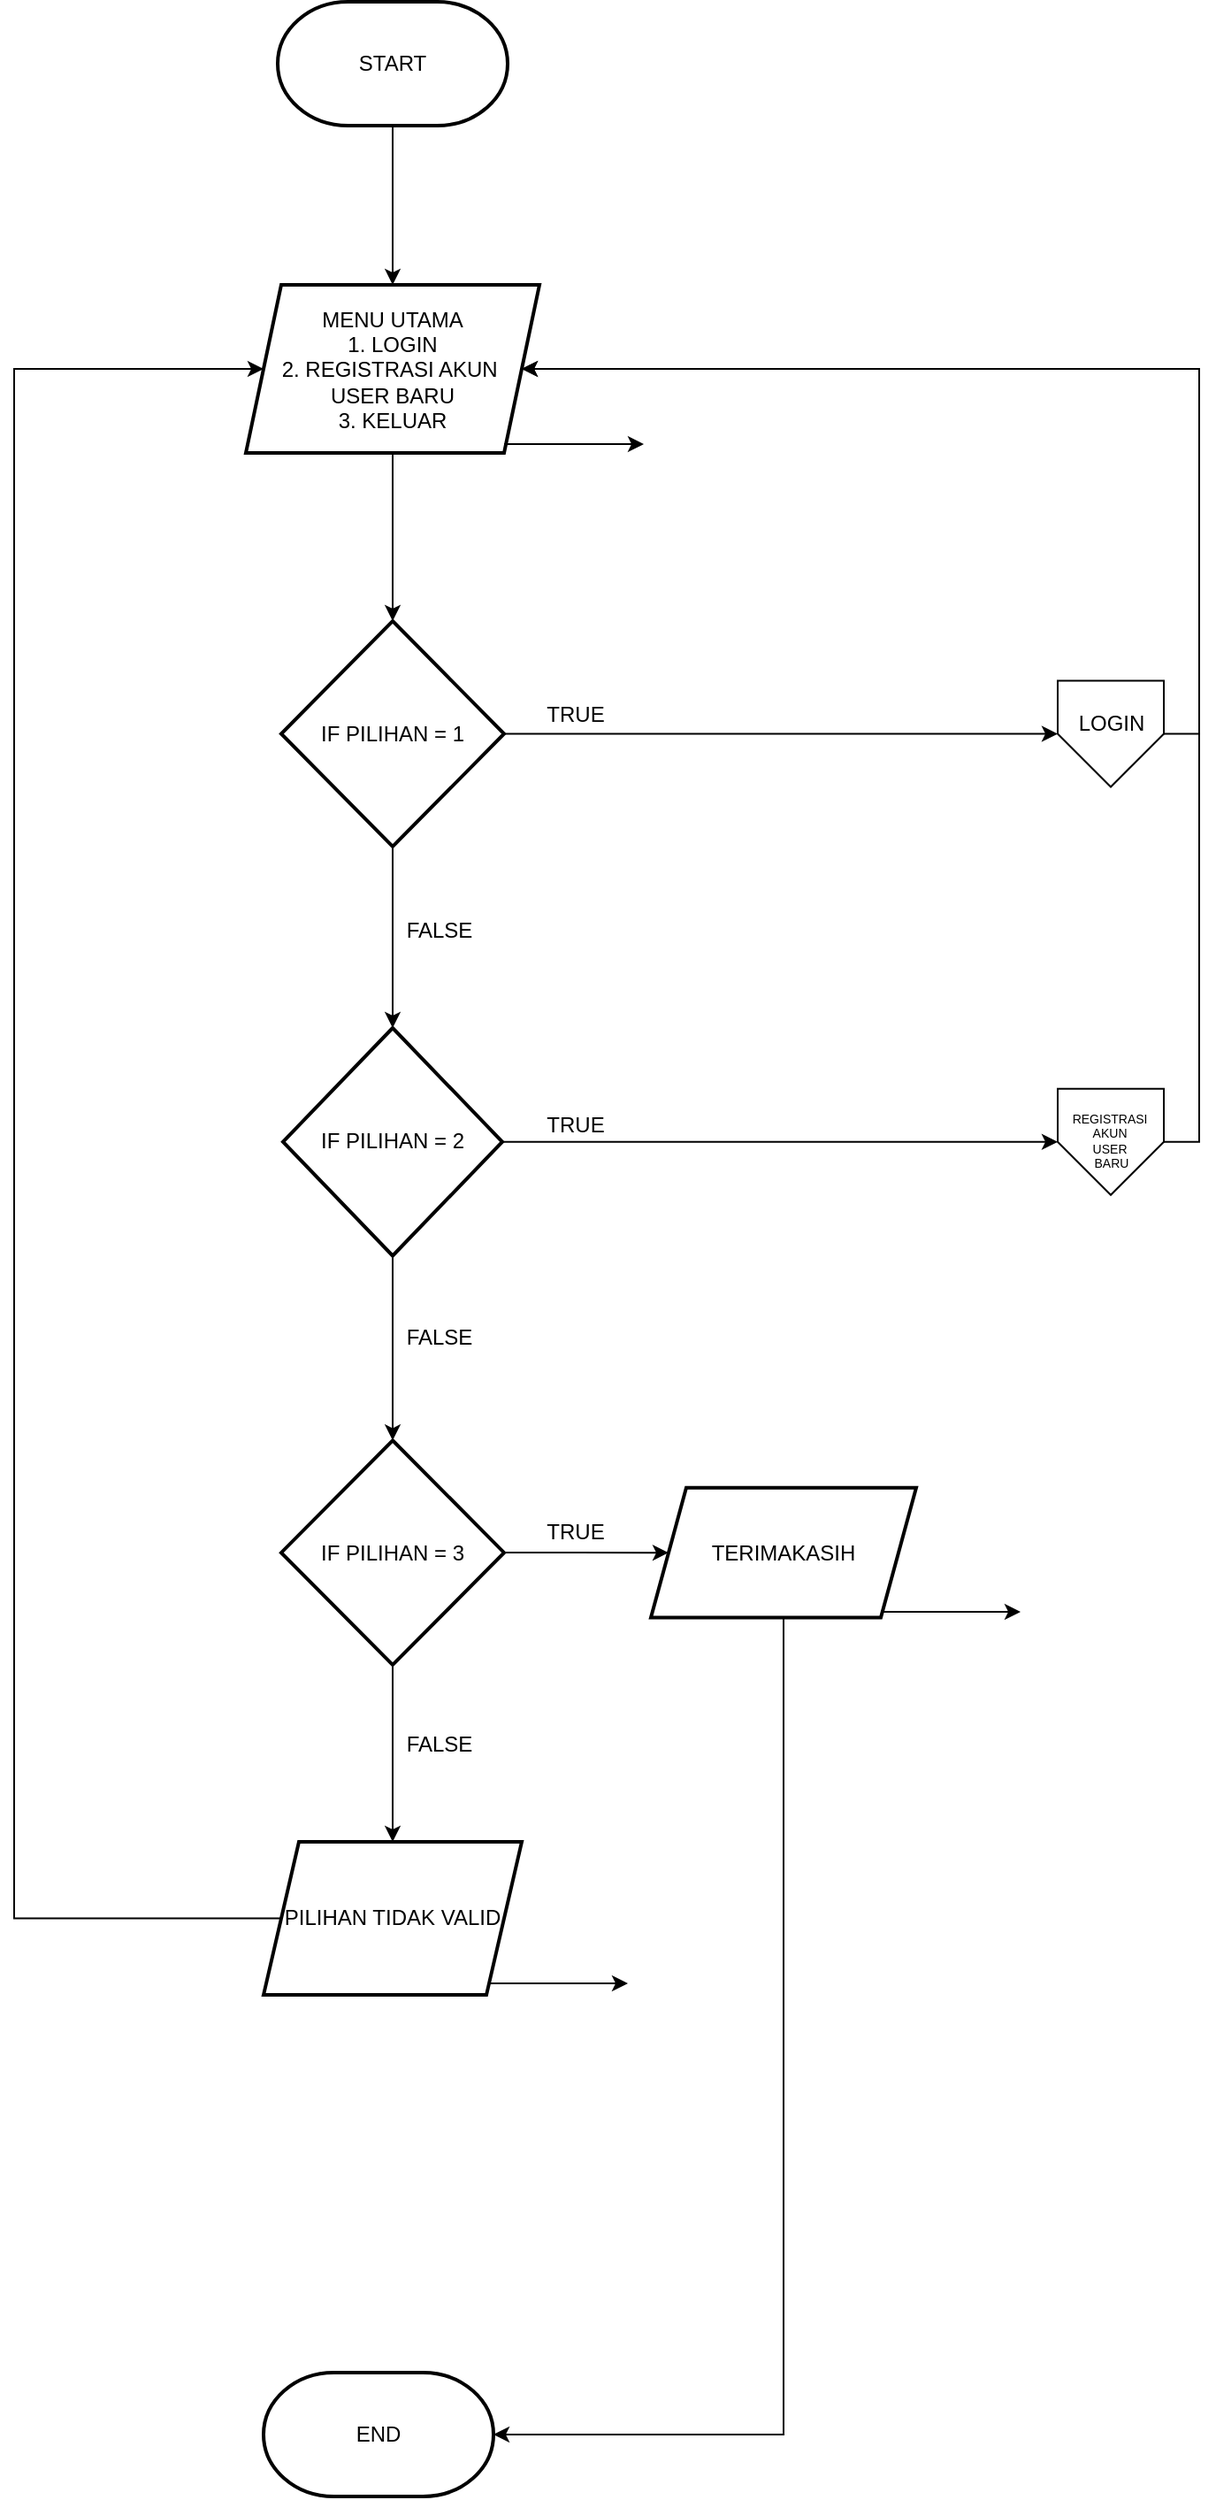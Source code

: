 <mxfile version="24.7.17" pages="17">
  <diagram id="C5RBs43oDa-KdzZeNtuy" name="MAIN">
    <mxGraphModel dx="616" dy="490" grid="1" gridSize="10" guides="1" tooltips="1" connect="1" arrows="1" fold="1" page="1" pageScale="1" pageWidth="827" pageHeight="1169" math="0" shadow="0">
      <root>
        <mxCell id="WIyWlLk6GJQsqaUBKTNV-0" />
        <mxCell id="WIyWlLk6GJQsqaUBKTNV-1" parent="WIyWlLk6GJQsqaUBKTNV-0" />
        <mxCell id="vm_VGfMaBq7bJfiGrplX-117" value="" style="edgeStyle=orthogonalEdgeStyle;rounded=0;orthogonalLoop=1;jettySize=auto;html=1;" parent="WIyWlLk6GJQsqaUBKTNV-1" source="vm_VGfMaBq7bJfiGrplX-115" target="vm_VGfMaBq7bJfiGrplX-116" edge="1">
          <mxGeometry relative="1" as="geometry" />
        </mxCell>
        <mxCell id="vm_VGfMaBq7bJfiGrplX-115" value="START" style="strokeWidth=2;html=1;shape=mxgraph.flowchart.terminator;whiteSpace=wrap;" parent="WIyWlLk6GJQsqaUBKTNV-1" vertex="1">
          <mxGeometry x="349" y="20" width="130" height="70" as="geometry" />
        </mxCell>
        <mxCell id="vm_VGfMaBq7bJfiGrplX-119" value="" style="edgeStyle=orthogonalEdgeStyle;rounded=0;orthogonalLoop=1;jettySize=auto;html=1;" parent="WIyWlLk6GJQsqaUBKTNV-1" source="vm_VGfMaBq7bJfiGrplX-116" target="vm_VGfMaBq7bJfiGrplX-118" edge="1">
          <mxGeometry relative="1" as="geometry" />
        </mxCell>
        <mxCell id="vm_VGfMaBq7bJfiGrplX-116" value="MENU UTAMA&lt;div&gt;1. LOGIN&lt;/div&gt;&lt;div&gt;2.&amp;nbsp;&lt;span style=&quot;background-color: initial;&quot;&gt;REGISTRASI AKUN&amp;nbsp;&lt;/span&gt;&lt;/div&gt;&lt;div&gt;USER BARU&lt;/div&gt;&lt;div&gt;3. KELUAR&lt;/div&gt;" style="shape=parallelogram;perimeter=parallelogramPerimeter;whiteSpace=wrap;html=1;fixedSize=1;strokeWidth=2;" parent="WIyWlLk6GJQsqaUBKTNV-1" vertex="1">
          <mxGeometry x="331" y="180" width="166" height="95" as="geometry" />
        </mxCell>
        <mxCell id="vm_VGfMaBq7bJfiGrplX-121" value="" style="edgeStyle=orthogonalEdgeStyle;rounded=0;orthogonalLoop=1;jettySize=auto;html=1;entryX=0;entryY=0.5;entryDx=0;entryDy=0;" parent="WIyWlLk6GJQsqaUBKTNV-1" source="vm_VGfMaBq7bJfiGrplX-118" target="CDQ5JWJTsLLxmrRGYveC-0" edge="1">
          <mxGeometry relative="1" as="geometry">
            <mxPoint x="575" y="433.8" as="targetPoint" />
          </mxGeometry>
        </mxCell>
        <mxCell id="vm_VGfMaBq7bJfiGrplX-123" value="" style="edgeStyle=orthogonalEdgeStyle;rounded=0;orthogonalLoop=1;jettySize=auto;html=1;" parent="WIyWlLk6GJQsqaUBKTNV-1" source="vm_VGfMaBq7bJfiGrplX-118" target="vm_VGfMaBq7bJfiGrplX-122" edge="1">
          <mxGeometry relative="1" as="geometry" />
        </mxCell>
        <mxCell id="vm_VGfMaBq7bJfiGrplX-118" value="IF PILIHAN = 1" style="rhombus;whiteSpace=wrap;html=1;strokeWidth=2;" parent="WIyWlLk6GJQsqaUBKTNV-1" vertex="1">
          <mxGeometry x="351" y="370" width="126" height="127.5" as="geometry" />
        </mxCell>
        <mxCell id="vm_VGfMaBq7bJfiGrplX-125" value="" style="edgeStyle=orthogonalEdgeStyle;rounded=0;orthogonalLoop=1;jettySize=auto;html=1;entryX=0;entryY=0.5;entryDx=0;entryDy=0;" parent="WIyWlLk6GJQsqaUBKTNV-1" source="vm_VGfMaBq7bJfiGrplX-122" target="CDQ5JWJTsLLxmrRGYveC-2" edge="1">
          <mxGeometry relative="1" as="geometry">
            <mxPoint x="575" y="664.375" as="targetPoint" />
          </mxGeometry>
        </mxCell>
        <mxCell id="vm_VGfMaBq7bJfiGrplX-127" value="" style="edgeStyle=orthogonalEdgeStyle;rounded=0;orthogonalLoop=1;jettySize=auto;html=1;" parent="WIyWlLk6GJQsqaUBKTNV-1" source="vm_VGfMaBq7bJfiGrplX-122" target="vm_VGfMaBq7bJfiGrplX-126" edge="1">
          <mxGeometry relative="1" as="geometry" />
        </mxCell>
        <mxCell id="vm_VGfMaBq7bJfiGrplX-122" value="IF PILIHAN = 2" style="rhombus;whiteSpace=wrap;html=1;strokeWidth=2;" parent="WIyWlLk6GJQsqaUBKTNV-1" vertex="1">
          <mxGeometry x="352" y="600" width="124" height="128.75" as="geometry" />
        </mxCell>
        <mxCell id="vm_VGfMaBq7bJfiGrplX-129" value="" style="edgeStyle=orthogonalEdgeStyle;rounded=0;orthogonalLoop=1;jettySize=auto;html=1;" parent="WIyWlLk6GJQsqaUBKTNV-1" source="vm_VGfMaBq7bJfiGrplX-126" target="vm_VGfMaBq7bJfiGrplX-128" edge="1">
          <mxGeometry relative="1" as="geometry" />
        </mxCell>
        <mxCell id="vm_VGfMaBq7bJfiGrplX-131" value="" style="edgeStyle=orthogonalEdgeStyle;rounded=0;orthogonalLoop=1;jettySize=auto;html=1;" parent="WIyWlLk6GJQsqaUBKTNV-1" source="vm_VGfMaBq7bJfiGrplX-126" target="vm_VGfMaBq7bJfiGrplX-130" edge="1">
          <mxGeometry relative="1" as="geometry" />
        </mxCell>
        <mxCell id="vm_VGfMaBq7bJfiGrplX-126" value="IF PILIHAN = 3" style="rhombus;whiteSpace=wrap;html=1;strokeWidth=2;" parent="WIyWlLk6GJQsqaUBKTNV-1" vertex="1">
          <mxGeometry x="351" y="833.13" width="126" height="126.88" as="geometry" />
        </mxCell>
        <mxCell id="vm_VGfMaBq7bJfiGrplX-128" value="TERIMAKASIH" style="shape=parallelogram;perimeter=parallelogramPerimeter;whiteSpace=wrap;html=1;fixedSize=1;strokeWidth=2;" parent="WIyWlLk6GJQsqaUBKTNV-1" vertex="1">
          <mxGeometry x="560" y="859.86" width="150" height="73.43" as="geometry" />
        </mxCell>
        <mxCell id="KGAFfpMcgi4GvOYWDxmf-1" style="edgeStyle=orthogonalEdgeStyle;rounded=0;orthogonalLoop=1;jettySize=auto;html=1;exitX=0;exitY=0.5;exitDx=0;exitDy=0;entryX=0;entryY=0.5;entryDx=0;entryDy=0;" parent="WIyWlLk6GJQsqaUBKTNV-1" source="vm_VGfMaBq7bJfiGrplX-130" target="vm_VGfMaBq7bJfiGrplX-116" edge="1">
          <mxGeometry relative="1" as="geometry">
            <Array as="points">
              <mxPoint x="200" y="1103" />
              <mxPoint x="200" y="228" />
            </Array>
          </mxGeometry>
        </mxCell>
        <mxCell id="vm_VGfMaBq7bJfiGrplX-130" value="PILIHAN TIDAK VALID" style="shape=parallelogram;perimeter=parallelogramPerimeter;whiteSpace=wrap;html=1;fixedSize=1;strokeWidth=2;" parent="WIyWlLk6GJQsqaUBKTNV-1" vertex="1">
          <mxGeometry x="341" y="1060" width="146" height="86.55" as="geometry" />
        </mxCell>
        <mxCell id="vm_VGfMaBq7bJfiGrplX-134" value="END" style="strokeWidth=2;html=1;shape=mxgraph.flowchart.terminator;whiteSpace=wrap;" parent="WIyWlLk6GJQsqaUBKTNV-1" vertex="1">
          <mxGeometry x="341" y="1360" width="130" height="70" as="geometry" />
        </mxCell>
        <mxCell id="vm_VGfMaBq7bJfiGrplX-135" style="edgeStyle=orthogonalEdgeStyle;rounded=0;orthogonalLoop=1;jettySize=auto;html=1;exitX=0.5;exitY=1;exitDx=0;exitDy=0;entryX=1;entryY=0.5;entryDx=0;entryDy=0;entryPerimeter=0;" parent="WIyWlLk6GJQsqaUBKTNV-1" source="vm_VGfMaBq7bJfiGrplX-128" target="vm_VGfMaBq7bJfiGrplX-134" edge="1">
          <mxGeometry relative="1" as="geometry" />
        </mxCell>
        <mxCell id="9Ozhs09w4jTt_fKpzirz-0" value="" style="edgeStyle=orthogonalEdgeStyle;rounded=0;orthogonalLoop=1;jettySize=auto;html=1;" parent="WIyWlLk6GJQsqaUBKTNV-1" edge="1">
          <mxGeometry relative="1" as="geometry">
            <mxPoint x="477" y="270" as="sourcePoint" />
            <mxPoint x="556" y="270" as="targetPoint" />
          </mxGeometry>
        </mxCell>
        <mxCell id="9Ozhs09w4jTt_fKpzirz-1" value="" style="edgeStyle=orthogonalEdgeStyle;rounded=0;orthogonalLoop=1;jettySize=auto;html=1;" parent="WIyWlLk6GJQsqaUBKTNV-1" edge="1">
          <mxGeometry relative="1" as="geometry">
            <mxPoint x="690" y="930" as="sourcePoint" />
            <mxPoint x="769" y="930" as="targetPoint" />
          </mxGeometry>
        </mxCell>
        <mxCell id="9Ozhs09w4jTt_fKpzirz-2" value="" style="edgeStyle=orthogonalEdgeStyle;rounded=0;orthogonalLoop=1;jettySize=auto;html=1;" parent="WIyWlLk6GJQsqaUBKTNV-1" edge="1">
          <mxGeometry relative="1" as="geometry">
            <mxPoint x="468" y="1140" as="sourcePoint" />
            <mxPoint x="547" y="1140" as="targetPoint" />
          </mxGeometry>
        </mxCell>
        <mxCell id="9Ozhs09w4jTt_fKpzirz-3" value="TRUE" style="text;html=1;align=center;verticalAlign=middle;resizable=0;points=[];autosize=1;strokeColor=none;fillColor=none;" parent="WIyWlLk6GJQsqaUBKTNV-1" vertex="1">
          <mxGeometry x="487" y="408" width="60" height="30" as="geometry" />
        </mxCell>
        <mxCell id="9Ozhs09w4jTt_fKpzirz-4" value="TRUE" style="text;html=1;align=center;verticalAlign=middle;resizable=0;points=[];autosize=1;strokeColor=none;fillColor=none;" parent="WIyWlLk6GJQsqaUBKTNV-1" vertex="1">
          <mxGeometry x="487" y="640" width="60" height="30" as="geometry" />
        </mxCell>
        <mxCell id="9Ozhs09w4jTt_fKpzirz-5" value="FALSE" style="text;html=1;align=center;verticalAlign=middle;resizable=0;points=[];autosize=1;strokeColor=none;fillColor=none;" parent="WIyWlLk6GJQsqaUBKTNV-1" vertex="1">
          <mxGeometry x="410" y="530" width="60" height="30" as="geometry" />
        </mxCell>
        <mxCell id="9Ozhs09w4jTt_fKpzirz-7" value="FALSE" style="text;html=1;align=center;verticalAlign=middle;resizable=0;points=[];autosize=1;strokeColor=none;fillColor=none;" parent="WIyWlLk6GJQsqaUBKTNV-1" vertex="1">
          <mxGeometry x="410" y="760" width="60" height="30" as="geometry" />
        </mxCell>
        <mxCell id="9Ozhs09w4jTt_fKpzirz-8" value="FALSE" style="text;html=1;align=center;verticalAlign=middle;resizable=0;points=[];autosize=1;strokeColor=none;fillColor=none;" parent="WIyWlLk6GJQsqaUBKTNV-1" vertex="1">
          <mxGeometry x="410" y="990" width="60" height="30" as="geometry" />
        </mxCell>
        <mxCell id="9Ozhs09w4jTt_fKpzirz-9" value="TRUE" style="text;html=1;align=center;verticalAlign=middle;resizable=0;points=[];autosize=1;strokeColor=none;fillColor=none;" parent="WIyWlLk6GJQsqaUBKTNV-1" vertex="1">
          <mxGeometry x="487" y="870" width="60" height="30" as="geometry" />
        </mxCell>
        <mxCell id="CDQ5JWJTsLLxmrRGYveC-4" style="edgeStyle=orthogonalEdgeStyle;rounded=0;orthogonalLoop=1;jettySize=auto;html=1;exitX=1;exitY=0.5;exitDx=0;exitDy=0;entryX=1;entryY=0.5;entryDx=0;entryDy=0;" parent="WIyWlLk6GJQsqaUBKTNV-1" source="CDQ5JWJTsLLxmrRGYveC-0" target="vm_VGfMaBq7bJfiGrplX-116" edge="1">
          <mxGeometry relative="1" as="geometry">
            <Array as="points">
              <mxPoint x="870" y="434" />
              <mxPoint x="870" y="227" />
            </Array>
          </mxGeometry>
        </mxCell>
        <mxCell id="CDQ5JWJTsLLxmrRGYveC-0" value="" style="verticalLabelPosition=bottom;verticalAlign=top;html=1;shape=offPageConnector;rounded=0;size=0.5;" parent="WIyWlLk6GJQsqaUBKTNV-1" vertex="1">
          <mxGeometry x="790" y="403.75" width="60" height="60" as="geometry" />
        </mxCell>
        <mxCell id="CDQ5JWJTsLLxmrRGYveC-5" style="edgeStyle=orthogonalEdgeStyle;rounded=0;orthogonalLoop=1;jettySize=auto;html=1;exitX=1;exitY=0.5;exitDx=0;exitDy=0;entryX=1;entryY=0.5;entryDx=0;entryDy=0;" parent="WIyWlLk6GJQsqaUBKTNV-1" source="CDQ5JWJTsLLxmrRGYveC-2" target="vm_VGfMaBq7bJfiGrplX-116" edge="1">
          <mxGeometry relative="1" as="geometry">
            <Array as="points">
              <mxPoint x="870" y="664" />
              <mxPoint x="870" y="227" />
            </Array>
          </mxGeometry>
        </mxCell>
        <mxCell id="CDQ5JWJTsLLxmrRGYveC-2" value="" style="verticalLabelPosition=bottom;verticalAlign=top;html=1;shape=offPageConnector;rounded=0;size=0.5;" parent="WIyWlLk6GJQsqaUBKTNV-1" vertex="1">
          <mxGeometry x="790" y="634.38" width="60" height="60" as="geometry" />
        </mxCell>
        <mxCell id="LKlKilCtwdEdk0OJA7op-0" value="LOGIN" style="text;html=1;align=center;verticalAlign=middle;resizable=0;points=[];autosize=1;strokeColor=none;fillColor=none;fontSize=12;" parent="WIyWlLk6GJQsqaUBKTNV-1" vertex="1">
          <mxGeometry x="790" y="413" width="60" height="30" as="geometry" />
        </mxCell>
        <mxCell id="LKlKilCtwdEdk0OJA7op-1" value="REGISTRASI&amp;nbsp;&lt;div&gt;AKUN&amp;nbsp;&lt;div style=&quot;font-size: 7px;&quot;&gt;USER&amp;nbsp;&lt;/div&gt;&lt;div style=&quot;font-size: 7px;&quot;&gt;BARU&lt;/div&gt;&lt;/div&gt;" style="text;html=1;align=center;verticalAlign=middle;resizable=0;points=[];autosize=1;strokeColor=none;fillColor=none;fontSize=7;" parent="WIyWlLk6GJQsqaUBKTNV-1" vertex="1">
          <mxGeometry x="785" y="639.38" width="70" height="50" as="geometry" />
        </mxCell>
      </root>
    </mxGraphModel>
  </diagram>
  <diagram id="FDLqUMa8URJsQyxbVcM4" name="REGISTRASI">
    <mxGraphModel dx="647" dy="515" grid="1" gridSize="10" guides="1" tooltips="1" connect="1" arrows="1" fold="1" page="1" pageScale="1" pageWidth="850" pageHeight="1100" math="0" shadow="0">
      <root>
        <mxCell id="0" />
        <mxCell id="1" parent="0" />
        <mxCell id="eUTO2aGHRRp2-DMURZ8D-3" value="" style="edgeStyle=orthogonalEdgeStyle;rounded=0;orthogonalLoop=1;jettySize=auto;html=1;" parent="1" target="eUTO2aGHRRp2-DMURZ8D-2" edge="1">
          <mxGeometry relative="1" as="geometry">
            <mxPoint x="426.5" y="110" as="sourcePoint" />
          </mxGeometry>
        </mxCell>
        <mxCell id="eUTO2aGHRRp2-DMURZ8D-5" value="" style="edgeStyle=orthogonalEdgeStyle;rounded=0;orthogonalLoop=1;jettySize=auto;html=1;" parent="1" source="eUTO2aGHRRp2-DMURZ8D-2" target="eUTO2aGHRRp2-DMURZ8D-4" edge="1">
          <mxGeometry relative="1" as="geometry" />
        </mxCell>
        <mxCell id="eUTO2aGHRRp2-DMURZ8D-2" value="USERNAME =&lt;div&gt;PASSWORD =&lt;/div&gt;" style="shape=parallelogram;perimeter=parallelogramPerimeter;whiteSpace=wrap;html=1;fixedSize=1;strokeWidth=2;" parent="1" vertex="1">
          <mxGeometry x="339.75" y="230" width="173.5" height="95" as="geometry" />
        </mxCell>
        <mxCell id="eUTO2aGHRRp2-DMURZ8D-7" value="" style="edgeStyle=orthogonalEdgeStyle;rounded=0;orthogonalLoop=1;jettySize=auto;html=1;" parent="1" source="eUTO2aGHRRp2-DMURZ8D-4" target="eUTO2aGHRRp2-DMURZ8D-6" edge="1">
          <mxGeometry relative="1" as="geometry" />
        </mxCell>
        <mxCell id="eUTO2aGHRRp2-DMURZ8D-4" value="ROLE = &quot;USER&quot;" style="whiteSpace=wrap;html=1;strokeWidth=2;" parent="1" vertex="1">
          <mxGeometry x="366.5" y="422.5" width="120" height="60" as="geometry" />
        </mxCell>
        <mxCell id="eUTO2aGHRRp2-DMURZ8D-11" value="" style="edgeStyle=orthogonalEdgeStyle;rounded=0;orthogonalLoop=1;jettySize=auto;html=1;" parent="1" source="eUTO2aGHRRp2-DMURZ8D-6" target="eUTO2aGHRRp2-DMURZ8D-10" edge="1">
          <mxGeometry relative="1" as="geometry" />
        </mxCell>
        <mxCell id="eUTO2aGHRRp2-DMURZ8D-6" value="IF USER = EXISTS" style="rhombus;whiteSpace=wrap;html=1;strokeWidth=2;" parent="1" vertex="1">
          <mxGeometry x="364.75" y="560" width="123.5" height="107.5" as="geometry" />
        </mxCell>
        <mxCell id="eUTO2aGHRRp2-DMURZ8D-15" style="edgeStyle=orthogonalEdgeStyle;rounded=0;orthogonalLoop=1;jettySize=auto;html=1;exitX=1;exitY=0.5;exitDx=0;exitDy=0;entryX=1;entryY=0.5;entryDx=0;entryDy=0;" parent="1" source="eUTO2aGHRRp2-DMURZ8D-8" target="eUTO2aGHRRp2-DMURZ8D-2" edge="1">
          <mxGeometry relative="1" as="geometry">
            <Array as="points">
              <mxPoint x="770" y="614" />
              <mxPoint x="770" y="278" />
            </Array>
          </mxGeometry>
        </mxCell>
        <mxCell id="eUTO2aGHRRp2-DMURZ8D-8" value="USERNAME SUDAH&amp;nbsp;&lt;div&gt;ADA. SILAKAN COBA DENGAN USERNAME&amp;nbsp;&lt;/div&gt;&lt;div&gt;&lt;span style=&quot;background-color: initial;&quot;&gt;LAIN.&lt;/span&gt;&lt;/div&gt;" style="shape=parallelogram;perimeter=parallelogramPerimeter;whiteSpace=wrap;html=1;fixedSize=1;strokeWidth=2;" parent="1" vertex="1">
          <mxGeometry x="570" y="570.63" width="160" height="86.25" as="geometry" />
        </mxCell>
        <mxCell id="eUTO2aGHRRp2-DMURZ8D-13" value="" style="edgeStyle=orthogonalEdgeStyle;rounded=0;orthogonalLoop=1;jettySize=auto;html=1;" parent="1" source="eUTO2aGHRRp2-DMURZ8D-10" target="eUTO2aGHRRp2-DMURZ8D-12" edge="1">
          <mxGeometry relative="1" as="geometry" />
        </mxCell>
        <mxCell id="eUTO2aGHRRp2-DMURZ8D-10" value="MENAMBAHKAN USER" style="whiteSpace=wrap;html=1;strokeWidth=2;" parent="1" vertex="1">
          <mxGeometry x="366.5" y="771.25" width="120" height="60" as="geometry" />
        </mxCell>
        <mxCell id="8oa42DKIPm9wqt_y1RNA-2" style="edgeStyle=orthogonalEdgeStyle;rounded=0;orthogonalLoop=1;jettySize=auto;html=1;exitX=0.5;exitY=1;exitDx=0;exitDy=0;entryX=0.5;entryY=0;entryDx=0;entryDy=0;" parent="1" source="eUTO2aGHRRp2-DMURZ8D-12" target="8oa42DKIPm9wqt_y1RNA-1" edge="1">
          <mxGeometry relative="1" as="geometry" />
        </mxCell>
        <mxCell id="eUTO2aGHRRp2-DMURZ8D-12" value="PENGGUNA&amp;nbsp;&lt;div&gt;{USERNAME} BERHASIL DITAMBAHKAN&lt;div&gt;DENGAN ROLE&amp;nbsp;&lt;/div&gt;&lt;div&gt;{ROLE}&lt;/div&gt;&lt;/div&gt;" style="shape=parallelogram;perimeter=parallelogramPerimeter;whiteSpace=wrap;html=1;fixedSize=1;strokeWidth=2;" parent="1" vertex="1">
          <mxGeometry x="346.38" y="930" width="160.25" height="90" as="geometry" />
        </mxCell>
        <mxCell id="hkSwGrch-Kt8l7H6Y_qY-1" value="" style="edgeStyle=orthogonalEdgeStyle;rounded=0;orthogonalLoop=1;jettySize=auto;html=1;" parent="1" edge="1">
          <mxGeometry relative="1" as="geometry">
            <mxPoint x="280" y="230" as="sourcePoint" />
            <mxPoint x="359" y="230" as="targetPoint" />
          </mxGeometry>
        </mxCell>
        <mxCell id="hkSwGrch-Kt8l7H6Y_qY-2" value="" style="edgeStyle=orthogonalEdgeStyle;rounded=0;orthogonalLoop=1;jettySize=auto;html=1;" parent="1" edge="1">
          <mxGeometry relative="1" as="geometry">
            <mxPoint x="513.25" y="570.63" as="sourcePoint" />
            <mxPoint x="592.25" y="570.63" as="targetPoint" />
          </mxGeometry>
        </mxCell>
        <mxCell id="hkSwGrch-Kt8l7H6Y_qY-3" value="" style="edgeStyle=orthogonalEdgeStyle;rounded=0;orthogonalLoop=1;jettySize=auto;html=1;" parent="1" edge="1">
          <mxGeometry relative="1" as="geometry">
            <mxPoint x="287.5" y="930" as="sourcePoint" />
            <mxPoint x="366.5" y="930" as="targetPoint" />
          </mxGeometry>
        </mxCell>
        <mxCell id="fAHoFr1gxUDaqWXiSW5x-2" value="" style="edgeStyle=orthogonalEdgeStyle;rounded=0;orthogonalLoop=1;jettySize=auto;html=1;entryX=0;entryY=0.5;entryDx=0;entryDy=0;" parent="1" source="eUTO2aGHRRp2-DMURZ8D-6" target="eUTO2aGHRRp2-DMURZ8D-8" edge="1">
          <mxGeometry relative="1" as="geometry">
            <mxPoint x="488" y="614" as="sourcePoint" />
            <mxPoint x="508.294" y="605.081" as="targetPoint" />
          </mxGeometry>
        </mxCell>
        <mxCell id="Z1z-1t1RRZDcUDDUgye0-1" value="FALSE" style="text;html=1;align=center;verticalAlign=middle;resizable=0;points=[];autosize=1;strokeColor=none;fillColor=none;" parent="1" vertex="1">
          <mxGeometry x="420" y="700" width="60" height="30" as="geometry" />
        </mxCell>
        <mxCell id="3fwjjTtegM7m6zQfFcJ6-1" value="TRUE" style="text;html=1;align=center;verticalAlign=middle;resizable=0;points=[];autosize=1;strokeColor=none;fillColor=none;" parent="1" vertex="1">
          <mxGeometry x="500" y="590" width="60" height="30" as="geometry" />
        </mxCell>
        <mxCell id="8oa42DKIPm9wqt_y1RNA-1" value="" style="verticalLabelPosition=bottom;verticalAlign=top;html=1;shape=offPageConnector;rounded=0;size=0.5;" parent="1" vertex="1">
          <mxGeometry x="396.51" y="1140" width="60" height="60" as="geometry" />
        </mxCell>
        <mxCell id="-d87447hFLkLaTKrgr2B-1" value="MAIN" style="text;html=1;align=center;verticalAlign=middle;resizable=0;points=[];autosize=1;strokeColor=none;fillColor=none;" parent="1" vertex="1">
          <mxGeometry x="401.51" y="1150" width="50" height="30" as="geometry" />
        </mxCell>
        <mxCell id="s_RWARCRuG6ohcR_IKrr-1" value="" style="verticalLabelPosition=bottom;verticalAlign=top;html=1;shape=mxgraph.flowchart.on-page_reference;" parent="1" vertex="1">
          <mxGeometry x="374.77" y="20" width="103.49" height="90" as="geometry" />
        </mxCell>
        <mxCell id="6CAmQEq5A2HImlQKdP-K-1" value="REGISTRASI" style="text;html=1;align=center;verticalAlign=middle;resizable=0;points=[];autosize=1;strokeColor=none;fillColor=none;" parent="1" vertex="1">
          <mxGeometry x="374.77" y="50" width="100" height="30" as="geometry" />
        </mxCell>
      </root>
    </mxGraphModel>
  </diagram>
  <diagram id="Zc-nGX6U2MK-n_vT9nqt" name="LOGIN">
    <mxGraphModel dx="647" dy="515" grid="1" gridSize="10" guides="1" tooltips="1" connect="1" arrows="1" fold="1" page="1" pageScale="1" pageWidth="850" pageHeight="1100" math="0" shadow="0">
      <root>
        <mxCell id="0" />
        <mxCell id="1" parent="0" />
        <mxCell id="l-Tp9h4c9L2V91hScvQ_-3" value="" style="edgeStyle=orthogonalEdgeStyle;rounded=0;orthogonalLoop=1;jettySize=auto;html=1;" parent="1" target="l-Tp9h4c9L2V91hScvQ_-2" edge="1">
          <mxGeometry relative="1" as="geometry">
            <mxPoint x="425.5" y="120" as="sourcePoint" />
          </mxGeometry>
        </mxCell>
        <mxCell id="L3GyLYgbacUyBuDRPsFj-2" value="" style="edgeStyle=orthogonalEdgeStyle;rounded=0;orthogonalLoop=1;jettySize=auto;html=1;" parent="1" source="l-Tp9h4c9L2V91hScvQ_-2" target="L3GyLYgbacUyBuDRPsFj-1" edge="1">
          <mxGeometry relative="1" as="geometry" />
        </mxCell>
        <mxCell id="l-Tp9h4c9L2V91hScvQ_-2" value="USERNAME =&lt;div&gt;PASSWORD =&lt;/div&gt;" style="shape=parallelogram;perimeter=parallelogramPerimeter;whiteSpace=wrap;html=1;fixedSize=1;strokeWidth=2;" parent="1" vertex="1">
          <mxGeometry x="338" y="220" width="174.5" height="95" as="geometry" />
        </mxCell>
        <mxCell id="L3GyLYgbacUyBuDRPsFj-4" value="" style="edgeStyle=orthogonalEdgeStyle;rounded=0;orthogonalLoop=1;jettySize=auto;html=1;" parent="1" source="L3GyLYgbacUyBuDRPsFj-1" target="L3GyLYgbacUyBuDRPsFj-3" edge="1">
          <mxGeometry relative="1" as="geometry" />
        </mxCell>
        <mxCell id="L3GyLYgbacUyBuDRPsFj-6" value="" style="edgeStyle=orthogonalEdgeStyle;rounded=0;orthogonalLoop=1;jettySize=auto;html=1;" parent="1" source="L3GyLYgbacUyBuDRPsFj-1" target="L3GyLYgbacUyBuDRPsFj-5" edge="1">
          <mxGeometry relative="1" as="geometry" />
        </mxCell>
        <mxCell id="L3GyLYgbacUyBuDRPsFj-1" value="IF USER = FOUND" style="rhombus;whiteSpace=wrap;html=1;strokeWidth=2;" parent="1" vertex="1">
          <mxGeometry x="354" y="430" width="141.88" height="130" as="geometry" />
        </mxCell>
        <mxCell id="L3GyLYgbacUyBuDRPsFj-9" value="" style="edgeStyle=orthogonalEdgeStyle;rounded=0;orthogonalLoop=1;jettySize=auto;html=1;" parent="1" source="L3GyLYgbacUyBuDRPsFj-3" target="L3GyLYgbacUyBuDRPsFj-8" edge="1">
          <mxGeometry relative="1" as="geometry" />
        </mxCell>
        <mxCell id="L3GyLYgbacUyBuDRPsFj-3" value="SELAMAT DATANG, {USERNAME}!" style="shape=parallelogram;perimeter=parallelogramPerimeter;whiteSpace=wrap;html=1;fixedSize=1;strokeWidth=2;" parent="1" vertex="1">
          <mxGeometry x="770" y="447.5" width="183.18" height="95" as="geometry" />
        </mxCell>
        <mxCell id="ljgEXo-Kcezb61PrquBj-8" style="edgeStyle=orthogonalEdgeStyle;rounded=0;orthogonalLoop=1;jettySize=auto;html=1;exitX=0.5;exitY=1;exitDx=0;exitDy=0;entryX=0.5;entryY=0;entryDx=0;entryDy=0;" parent="1" source="L3GyLYgbacUyBuDRPsFj-5" target="ljgEXo-Kcezb61PrquBj-3" edge="1">
          <mxGeometry relative="1" as="geometry" />
        </mxCell>
        <mxCell id="L3GyLYgbacUyBuDRPsFj-5" value="USERNAME ATAU PASSWORD SALAH. SLAKAN COBA LAGI." style="shape=parallelogram;perimeter=parallelogramPerimeter;whiteSpace=wrap;html=1;fixedSize=1;strokeWidth=2;" parent="1" vertex="1">
          <mxGeometry x="327.97" y="660" width="195.06" height="125" as="geometry" />
        </mxCell>
        <mxCell id="L3GyLYgbacUyBuDRPsFj-11" value="" style="edgeStyle=orthogonalEdgeStyle;rounded=0;orthogonalLoop=1;jettySize=auto;html=1;" parent="1" source="L3GyLYgbacUyBuDRPsFj-8" edge="1">
          <mxGeometry relative="1" as="geometry">
            <mxPoint x="1029.995" y="700" as="targetPoint" />
          </mxGeometry>
        </mxCell>
        <mxCell id="L3GyLYgbacUyBuDRPsFj-13" value="" style="edgeStyle=orthogonalEdgeStyle;rounded=0;orthogonalLoop=1;jettySize=auto;html=1;" parent="1" source="L3GyLYgbacUyBuDRPsFj-8" edge="1">
          <mxGeometry relative="1" as="geometry">
            <mxPoint x="861.6" y="870" as="targetPoint" />
          </mxGeometry>
        </mxCell>
        <mxCell id="L3GyLYgbacUyBuDRPsFj-8" value="IF USER&amp;nbsp;&lt;div&gt;FOUND&amp;nbsp;&lt;/div&gt;&lt;div&gt;{&#39;ROLE&#39;} = ADMIN&lt;/div&gt;" style="rhombus;whiteSpace=wrap;html=1;strokeWidth=2;" parent="1" vertex="1">
          <mxGeometry x="787.38" y="640" width="148.41" height="120" as="geometry" />
        </mxCell>
        <mxCell id="BiTvAC3zqhTfjiJ3uzDT-1" value="" style="edgeStyle=orthogonalEdgeStyle;rounded=0;orthogonalLoop=1;jettySize=auto;html=1;" parent="1" edge="1">
          <mxGeometry relative="1" as="geometry">
            <mxPoint x="280" y="220" as="sourcePoint" />
            <mxPoint x="359" y="220" as="targetPoint" />
          </mxGeometry>
        </mxCell>
        <mxCell id="BiTvAC3zqhTfjiJ3uzDT-2" value="" style="edgeStyle=orthogonalEdgeStyle;rounded=0;orthogonalLoop=1;jettySize=auto;html=1;" parent="1" edge="1">
          <mxGeometry relative="1" as="geometry">
            <mxPoint x="935.79" y="530" as="sourcePoint" />
            <mxPoint x="1014.79" y="530" as="targetPoint" />
          </mxGeometry>
        </mxCell>
        <mxCell id="BiTvAC3zqhTfjiJ3uzDT-3" value="" style="edgeStyle=orthogonalEdgeStyle;rounded=0;orthogonalLoop=1;jettySize=auto;html=1;" parent="1" edge="1">
          <mxGeometry relative="1" as="geometry">
            <mxPoint x="499" y="780" as="sourcePoint" />
            <mxPoint x="578" y="780" as="targetPoint" />
          </mxGeometry>
        </mxCell>
        <mxCell id="7vcZeS0SCKvZBKQYZzyi-1" value="TRUE" style="text;html=1;align=center;verticalAlign=middle;resizable=0;points=[];autosize=1;strokeColor=none;fillColor=none;" parent="1" vertex="1">
          <mxGeometry x="600" y="470" width="60" height="30" as="geometry" />
        </mxCell>
        <mxCell id="7vcZeS0SCKvZBKQYZzyi-2" value="TRUE" style="text;html=1;align=center;verticalAlign=middle;resizable=0;points=[];autosize=1;strokeColor=none;fillColor=none;" parent="1" vertex="1">
          <mxGeometry x="940" y="670" width="60" height="30" as="geometry" />
        </mxCell>
        <mxCell id="XST4Xzx_TvwK22NwWp1E-1" value="FALSE" style="text;html=1;align=center;verticalAlign=middle;resizable=0;points=[];autosize=1;strokeColor=none;fillColor=none;" parent="1" vertex="1">
          <mxGeometry x="420" y="590" width="60" height="30" as="geometry" />
        </mxCell>
        <mxCell id="XST4Xzx_TvwK22NwWp1E-2" value="FALSE" style="text;html=1;align=center;verticalAlign=middle;resizable=0;points=[];autosize=1;strokeColor=none;fillColor=none;" parent="1" vertex="1">
          <mxGeometry x="860" y="800" width="60" height="30" as="geometry" />
        </mxCell>
        <mxCell id="ljgEXo-Kcezb61PrquBj-6" style="edgeStyle=orthogonalEdgeStyle;rounded=0;orthogonalLoop=1;jettySize=auto;html=1;exitX=0.5;exitY=1;exitDx=0;exitDy=0;entryX=1;entryY=0.5;entryDx=0;entryDy=0;" parent="1" source="ljgEXo-Kcezb61PrquBj-1" target="ljgEXo-Kcezb61PrquBj-3" edge="1">
          <mxGeometry relative="1" as="geometry" />
        </mxCell>
        <mxCell id="ljgEXo-Kcezb61PrquBj-1" value="" style="verticalLabelPosition=bottom;verticalAlign=top;html=1;shape=offPageConnector;rounded=0;size=0.5;" parent="1" vertex="1">
          <mxGeometry x="816.59" y="870" width="90" height="90" as="geometry" />
        </mxCell>
        <mxCell id="ljgEXo-Kcezb61PrquBj-7" style="edgeStyle=orthogonalEdgeStyle;rounded=0;orthogonalLoop=1;jettySize=auto;html=1;exitX=0.5;exitY=1;exitDx=0;exitDy=0;entryX=1;entryY=0.5;entryDx=0;entryDy=0;" parent="1" source="ljgEXo-Kcezb61PrquBj-2" target="ljgEXo-Kcezb61PrquBj-3" edge="1">
          <mxGeometry relative="1" as="geometry" />
        </mxCell>
        <mxCell id="ljgEXo-Kcezb61PrquBj-2" value="" style="verticalLabelPosition=bottom;verticalAlign=top;html=1;shape=offPageConnector;rounded=0;size=0.5;" parent="1" vertex="1">
          <mxGeometry x="1030" y="655" width="90" height="90" as="geometry" />
        </mxCell>
        <mxCell id="ljgEXo-Kcezb61PrquBj-3" value="" style="verticalLabelPosition=bottom;verticalAlign=top;html=1;shape=offPageConnector;rounded=0;size=0.5;" parent="1" vertex="1">
          <mxGeometry x="380.5" y="1230" width="90" height="90" as="geometry" />
        </mxCell>
        <mxCell id="UHo_O0pr9AKG8AheJFjV-1" value="MENU ADMIN" style="text;html=1;align=center;verticalAlign=middle;resizable=0;points=[];autosize=1;strokeColor=none;fillColor=none;" parent="1" vertex="1">
          <mxGeometry x="1025" y="680" width="100" height="30" as="geometry" />
        </mxCell>
        <mxCell id="UHo_O0pr9AKG8AheJFjV-2" value="MENU USER" style="text;html=1;align=center;verticalAlign=middle;resizable=0;points=[];autosize=1;strokeColor=none;fillColor=none;" parent="1" vertex="1">
          <mxGeometry x="811.59" y="890" width="100" height="30" as="geometry" />
        </mxCell>
        <mxCell id="UHo_O0pr9AKG8AheJFjV-3" value="MAIN" style="text;html=1;align=center;verticalAlign=middle;resizable=0;points=[];autosize=1;strokeColor=none;fillColor=none;" parent="1" vertex="1">
          <mxGeometry x="399.94" y="1250" width="50" height="30" as="geometry" />
        </mxCell>
        <mxCell id="SQ3fAj-LXT_yaNBFcFod-1" value="" style="verticalLabelPosition=bottom;verticalAlign=top;html=1;shape=mxgraph.flowchart.on-page_reference;" parent="1" vertex="1">
          <mxGeometry x="373.76" y="30" width="103.49" height="90" as="geometry" />
        </mxCell>
        <mxCell id="X4HHDsm1N10GMNO5zqTF-1" value="LOGIN" style="text;html=1;align=center;verticalAlign=middle;resizable=0;points=[];autosize=1;strokeColor=none;fillColor=none;" parent="1" vertex="1">
          <mxGeometry x="394.94" y="60" width="60" height="30" as="geometry" />
        </mxCell>
      </root>
    </mxGraphModel>
  </diagram>
  <diagram id="tEp-WO4GS_x48q823Xkd" name="MENU ADMIN">
    <mxGraphModel dx="1567" dy="616" grid="1" gridSize="10" guides="1" tooltips="1" connect="1" arrows="1" fold="1" page="1" pageScale="1" pageWidth="850" pageHeight="1100" math="0" shadow="0">
      <root>
        <mxCell id="0" />
        <mxCell id="1" parent="0" />
        <mxCell id="ivjNMWANciock9b90S80-3" value="" style="edgeStyle=orthogonalEdgeStyle;rounded=0;orthogonalLoop=1;jettySize=auto;html=1;" parent="1" target="ivjNMWANciock9b90S80-2" edge="1">
          <mxGeometry relative="1" as="geometry">
            <mxPoint x="433.5" y="110" as="sourcePoint" />
          </mxGeometry>
        </mxCell>
        <mxCell id="ivjNMWANciock9b90S80-5" value="" style="edgeStyle=orthogonalEdgeStyle;rounded=0;orthogonalLoop=1;jettySize=auto;html=1;" parent="1" source="ivjNMWANciock9b90S80-2" target="ivjNMWANciock9b90S80-4" edge="1">
          <mxGeometry relative="1" as="geometry" />
        </mxCell>
        <mxCell id="ivjNMWANciock9b90S80-2" value="MENU ADMIN&lt;div style=&quot;font-size: 9px;&quot;&gt;1. LIHAT INVENTARIS&lt;/div&gt;&lt;div style=&quot;font-size: 9px;&quot;&gt;2. TAMBAH BARANG&lt;/div&gt;&lt;div style=&quot;font-size: 9px;&quot;&gt;3. UPDATE BARANG&lt;/div&gt;&lt;div style=&quot;font-size: 9px;&quot;&gt;4. HAPUS BARANG&lt;/div&gt;&lt;div style=&quot;font-size: 9px;&quot;&gt;5. TAMBAH ADMIN BARU&lt;/div&gt;&lt;div style=&quot;font-size: 9px;&quot;&gt;6. TAMPILKAN USER&lt;/div&gt;&lt;div style=&quot;font-size: 9px;&quot;&gt;7. HAPUS AKUN USER&lt;/div&gt;&lt;div style=&quot;font-size: 9px;&quot;&gt;8. LIHAT RIWAYAT AKTIVITAS&lt;/div&gt;&lt;div style=&quot;font-size: 9px;&quot;&gt;. LOGOUT&lt;/div&gt;" style="shape=parallelogram;perimeter=parallelogramPerimeter;whiteSpace=wrap;html=1;fixedSize=1;strokeWidth=2;fontSize=9;" parent="1" vertex="1">
          <mxGeometry x="335.32" y="220" width="196.37" height="120" as="geometry" />
        </mxCell>
        <mxCell id="ivjNMWANciock9b90S80-9" value="" style="edgeStyle=orthogonalEdgeStyle;rounded=0;orthogonalLoop=1;jettySize=auto;html=1;" parent="1" source="ivjNMWANciock9b90S80-4" target="ivjNMWANciock9b90S80-8" edge="1">
          <mxGeometry relative="1" as="geometry" />
        </mxCell>
        <mxCell id="1iCPiQRjUuTn1EfhzL5a-2" value="" style="edgeStyle=orthogonalEdgeStyle;rounded=0;orthogonalLoop=1;jettySize=auto;html=1;" parent="1" source="ivjNMWANciock9b90S80-4" edge="1">
          <mxGeometry relative="1" as="geometry">
            <mxPoint x="640" y="540" as="targetPoint" />
          </mxGeometry>
        </mxCell>
        <mxCell id="ivjNMWANciock9b90S80-4" value="IF PILIHAN ADMIN = 1" style="rhombus;whiteSpace=wrap;html=1;strokeWidth=2;" parent="1" vertex="1">
          <mxGeometry x="338.63" y="460" width="189.75" height="160" as="geometry" />
        </mxCell>
        <mxCell id="lPSDsCzFFSljMVolRN87-2" value="" style="edgeStyle=orthogonalEdgeStyle;rounded=0;orthogonalLoop=1;jettySize=auto;html=1;" parent="1" source="ivjNMWANciock9b90S80-8" target="lPSDsCzFFSljMVolRN87-1" edge="1">
          <mxGeometry relative="1" as="geometry" />
        </mxCell>
        <mxCell id="CVvRFzztHu6DZiXUpNP0-3" value="" style="edgeStyle=orthogonalEdgeStyle;rounded=0;orthogonalLoop=1;jettySize=auto;html=1;" parent="1" source="ivjNMWANciock9b90S80-8" target="CVvRFzztHu6DZiXUpNP0-2" edge="1">
          <mxGeometry relative="1" as="geometry">
            <Array as="points">
              <mxPoint x="610" y="810" />
              <mxPoint x="610" y="810" />
            </Array>
          </mxGeometry>
        </mxCell>
        <mxCell id="ivjNMWANciock9b90S80-8" value="IF PILIHAN ADMIN = 2" style="rhombus;whiteSpace=wrap;html=1;strokeWidth=2;" parent="1" vertex="1">
          <mxGeometry x="340.26" y="730" width="186.5" height="160" as="geometry" />
        </mxCell>
        <mxCell id="lPSDsCzFFSljMVolRN87-6" value="" style="edgeStyle=orthogonalEdgeStyle;rounded=0;orthogonalLoop=1;jettySize=auto;html=1;" parent="1" source="lPSDsCzFFSljMVolRN87-1" edge="1">
          <mxGeometry relative="1" as="geometry">
            <mxPoint x="640" y="1050.0" as="targetPoint" />
          </mxGeometry>
        </mxCell>
        <mxCell id="lPSDsCzFFSljMVolRN87-20" value="" style="edgeStyle=orthogonalEdgeStyle;rounded=0;orthogonalLoop=1;jettySize=auto;html=1;" parent="1" source="lPSDsCzFFSljMVolRN87-1" target="lPSDsCzFFSljMVolRN87-19" edge="1">
          <mxGeometry relative="1" as="geometry" />
        </mxCell>
        <mxCell id="lPSDsCzFFSljMVolRN87-1" value="IF PILIHAN ADMIN = 3" style="rhombus;whiteSpace=wrap;html=1;strokeWidth=2;" parent="1" vertex="1">
          <mxGeometry x="340.26" y="970" width="186.5" height="160" as="geometry" />
        </mxCell>
        <mxCell id="lPSDsCzFFSljMVolRN87-34" value="" style="edgeStyle=orthogonalEdgeStyle;rounded=0;orthogonalLoop=1;jettySize=auto;html=1;" parent="1" source="lPSDsCzFFSljMVolRN87-19" target="lPSDsCzFFSljMVolRN87-33" edge="1">
          <mxGeometry relative="1" as="geometry" />
        </mxCell>
        <mxCell id="CVvRFzztHu6DZiXUpNP0-7" value="" style="edgeStyle=orthogonalEdgeStyle;rounded=0;orthogonalLoop=1;jettySize=auto;html=1;" parent="1" source="lPSDsCzFFSljMVolRN87-19" target="CVvRFzztHu6DZiXUpNP0-6" edge="1">
          <mxGeometry relative="1" as="geometry">
            <Array as="points">
              <mxPoint x="610" y="1300" />
              <mxPoint x="610" y="1300" />
            </Array>
          </mxGeometry>
        </mxCell>
        <mxCell id="lPSDsCzFFSljMVolRN87-19" value="IF PILIHAN ADMIN = 4" style="rhombus;whiteSpace=wrap;html=1;strokeWidth=2;" parent="1" vertex="1">
          <mxGeometry x="340.25" y="1220" width="186.5" height="160" as="geometry" />
        </mxCell>
        <mxCell id="lPSDsCzFFSljMVolRN87-46" value="" style="edgeStyle=orthogonalEdgeStyle;rounded=0;orthogonalLoop=1;jettySize=auto;html=1;" parent="1" source="lPSDsCzFFSljMVolRN87-33" target="lPSDsCzFFSljMVolRN87-45" edge="1">
          <mxGeometry relative="1" as="geometry" />
        </mxCell>
        <mxCell id="CVvRFzztHu6DZiXUpNP0-9" value="" style="edgeStyle=orthogonalEdgeStyle;rounded=0;orthogonalLoop=1;jettySize=auto;html=1;" parent="1" source="lPSDsCzFFSljMVolRN87-33" target="CVvRFzztHu6DZiXUpNP0-8" edge="1">
          <mxGeometry relative="1" as="geometry" />
        </mxCell>
        <mxCell id="lPSDsCzFFSljMVolRN87-33" value="IF PILIHAN ADMIN = 5" style="rhombus;whiteSpace=wrap;html=1;strokeWidth=2;" parent="1" vertex="1">
          <mxGeometry x="340.25" y="1490" width="186.5" height="160" as="geometry" />
        </mxCell>
        <mxCell id="lPSDsCzFFSljMVolRN87-51" value="" style="edgeStyle=orthogonalEdgeStyle;rounded=0;orthogonalLoop=1;jettySize=auto;html=1;" parent="1" source="lPSDsCzFFSljMVolRN87-45" target="lPSDsCzFFSljMVolRN87-50" edge="1">
          <mxGeometry relative="1" as="geometry" />
        </mxCell>
        <mxCell id="CVvRFzztHu6DZiXUpNP0-11" value="" style="edgeStyle=orthogonalEdgeStyle;rounded=0;orthogonalLoop=1;jettySize=auto;html=1;" parent="1" source="lPSDsCzFFSljMVolRN87-45" target="CVvRFzztHu6DZiXUpNP0-10" edge="1">
          <mxGeometry relative="1" as="geometry" />
        </mxCell>
        <mxCell id="lPSDsCzFFSljMVolRN87-45" value="IF PILIHAN ADMIN = 6" style="rhombus;whiteSpace=wrap;html=1;strokeWidth=2;" parent="1" vertex="1">
          <mxGeometry x="340.25" y="1740" width="186.5" height="160" as="geometry" />
        </mxCell>
        <mxCell id="lPSDsCzFFSljMVolRN87-61" value="" style="edgeStyle=orthogonalEdgeStyle;rounded=0;orthogonalLoop=1;jettySize=auto;html=1;" parent="1" source="lPSDsCzFFSljMVolRN87-50" target="lPSDsCzFFSljMVolRN87-60" edge="1">
          <mxGeometry relative="1" as="geometry" />
        </mxCell>
        <mxCell id="CVvRFzztHu6DZiXUpNP0-14" value="" style="edgeStyle=orthogonalEdgeStyle;rounded=0;orthogonalLoop=1;jettySize=auto;html=1;" parent="1" source="lPSDsCzFFSljMVolRN87-50" target="CVvRFzztHu6DZiXUpNP0-12" edge="1">
          <mxGeometry relative="1" as="geometry">
            <Array as="points">
              <mxPoint x="610" y="2070" />
              <mxPoint x="610" y="2070" />
            </Array>
          </mxGeometry>
        </mxCell>
        <mxCell id="lPSDsCzFFSljMVolRN87-50" value="IF PILIHAN ADMIN = 7" style="rhombus;whiteSpace=wrap;html=1;strokeWidth=2;" parent="1" vertex="1">
          <mxGeometry x="340.26" y="1990" width="186.5" height="160" as="geometry" />
        </mxCell>
        <mxCell id="MsBh4oVdWG038zA-eEez-3" value="" style="edgeStyle=orthogonalEdgeStyle;rounded=0;orthogonalLoop=1;jettySize=auto;html=1;" parent="1" source="lPSDsCzFFSljMVolRN87-60" target="MsBh4oVdWG038zA-eEez-2" edge="1">
          <mxGeometry relative="1" as="geometry" />
        </mxCell>
        <mxCell id="CVvRFzztHu6DZiXUpNP0-16" value="" style="edgeStyle=orthogonalEdgeStyle;rounded=0;orthogonalLoop=1;jettySize=auto;html=1;" parent="1" source="lPSDsCzFFSljMVolRN87-60" target="CVvRFzztHu6DZiXUpNP0-15" edge="1">
          <mxGeometry relative="1" as="geometry" />
        </mxCell>
        <mxCell id="lPSDsCzFFSljMVolRN87-60" value="IF PILIHAN ADMIN = 8" style="rhombus;whiteSpace=wrap;html=1;strokeWidth=2;" parent="1" vertex="1">
          <mxGeometry x="340.25" y="2240" width="186.5" height="160" as="geometry" />
        </mxCell>
        <mxCell id="MsBh4oVdWG038zA-eEez-38" style="edgeStyle=orthogonalEdgeStyle;rounded=0;orthogonalLoop=1;jettySize=auto;html=1;exitX=0;exitY=0.5;exitDx=0;exitDy=0;entryX=0;entryY=0.5;entryDx=0;entryDy=0;" parent="1" source="lPSDsCzFFSljMVolRN87-64" target="ivjNMWANciock9b90S80-2" edge="1">
          <mxGeometry relative="1" as="geometry">
            <Array as="points">
              <mxPoint x="190" y="2840" />
              <mxPoint x="190" y="280" />
            </Array>
          </mxGeometry>
        </mxCell>
        <mxCell id="lPSDsCzFFSljMVolRN87-64" value="PILIHAN TIDAK VALID.&amp;nbsp;&lt;span style=&quot;background-color: initial;&quot;&gt;SILAKAN COBA LAGI.&lt;/span&gt;" style="shape=parallelogram;perimeter=parallelogramPerimeter;whiteSpace=wrap;html=1;fixedSize=1;strokeWidth=2;" parent="1" vertex="1">
          <mxGeometry x="290.26" y="2760" width="286.5" height="160" as="geometry" />
        </mxCell>
        <mxCell id="u7legxK_Iq0GO2IJ9hig-1" value="" style="edgeStyle=orthogonalEdgeStyle;rounded=0;orthogonalLoop=1;jettySize=auto;html=1;" parent="1" edge="1">
          <mxGeometry relative="1" as="geometry">
            <mxPoint x="510" y="330" as="sourcePoint" />
            <mxPoint x="589" y="330" as="targetPoint" />
          </mxGeometry>
        </mxCell>
        <mxCell id="XaJAe_EAiPTKKTPsdjqP-1" value="TRUE" style="text;html=1;align=center;verticalAlign=middle;resizable=0;points=[];autosize=1;strokeColor=none;fillColor=none;" parent="1" vertex="1">
          <mxGeometry x="550" y="510" width="60" height="30" as="geometry" />
        </mxCell>
        <mxCell id="XaJAe_EAiPTKKTPsdjqP-2" value="TRUE" style="text;html=1;align=center;verticalAlign=middle;resizable=0;points=[];autosize=1;strokeColor=none;fillColor=none;" parent="1" vertex="1">
          <mxGeometry x="550" y="780" width="60" height="30" as="geometry" />
        </mxCell>
        <mxCell id="XaJAe_EAiPTKKTPsdjqP-3" value="TRUE" style="text;html=1;align=center;verticalAlign=middle;resizable=0;points=[];autosize=1;strokeColor=none;fillColor=none;" parent="1" vertex="1">
          <mxGeometry x="550" y="1020" width="60" height="30" as="geometry" />
        </mxCell>
        <mxCell id="XaJAe_EAiPTKKTPsdjqP-6" value="TRUE" style="text;html=1;align=center;verticalAlign=middle;resizable=0;points=[];autosize=1;strokeColor=none;fillColor=none;" parent="1" vertex="1">
          <mxGeometry x="550" y="1270" width="60" height="30" as="geometry" />
        </mxCell>
        <mxCell id="XaJAe_EAiPTKKTPsdjqP-8" value="TRUE" style="text;html=1;align=center;verticalAlign=middle;resizable=0;points=[];autosize=1;strokeColor=none;fillColor=none;" parent="1" vertex="1">
          <mxGeometry x="550" y="1540" width="60" height="30" as="geometry" />
        </mxCell>
        <mxCell id="XaJAe_EAiPTKKTPsdjqP-10" value="TRUE" style="text;html=1;align=center;verticalAlign=middle;resizable=0;points=[];autosize=1;strokeColor=none;fillColor=none;" parent="1" vertex="1">
          <mxGeometry x="550" y="1790" width="60" height="30" as="geometry" />
        </mxCell>
        <mxCell id="XaJAe_EAiPTKKTPsdjqP-11" value="TRUE" style="text;html=1;align=center;verticalAlign=middle;resizable=0;points=[];autosize=1;strokeColor=none;fillColor=none;" parent="1" vertex="1">
          <mxGeometry x="550" y="2040" width="60" height="30" as="geometry" />
        </mxCell>
        <mxCell id="XaJAe_EAiPTKKTPsdjqP-13" value="TRUE" style="text;html=1;align=center;verticalAlign=middle;resizable=0;points=[];autosize=1;strokeColor=none;fillColor=none;" parent="1" vertex="1">
          <mxGeometry x="540" y="2290" width="60" height="30" as="geometry" />
        </mxCell>
        <mxCell id="Np4f1K_GIsu8xdfbNAqV-1" value="FALSE" style="text;html=1;align=center;verticalAlign=middle;resizable=0;points=[];autosize=1;strokeColor=none;fillColor=none;" parent="1" vertex="1">
          <mxGeometry x="430" y="660" width="60" height="30" as="geometry" />
        </mxCell>
        <mxCell id="Np4f1K_GIsu8xdfbNAqV-2" value="FALSE" style="text;html=1;align=center;verticalAlign=middle;resizable=0;points=[];autosize=1;strokeColor=none;fillColor=none;" parent="1" vertex="1">
          <mxGeometry x="430" y="920" width="60" height="30" as="geometry" />
        </mxCell>
        <mxCell id="Np4f1K_GIsu8xdfbNAqV-3" value="FALSE" style="text;html=1;align=center;verticalAlign=middle;resizable=0;points=[];autosize=1;strokeColor=none;fillColor=none;" parent="1" vertex="1">
          <mxGeometry x="430" y="1160" width="60" height="30" as="geometry" />
        </mxCell>
        <mxCell id="Np4f1K_GIsu8xdfbNAqV-6" value="FALSE" style="text;html=1;align=center;verticalAlign=middle;resizable=0;points=[];autosize=1;strokeColor=none;fillColor=none;" parent="1" vertex="1">
          <mxGeometry x="440" y="1420" width="60" height="30" as="geometry" />
        </mxCell>
        <mxCell id="Np4f1K_GIsu8xdfbNAqV-7" value="FALSE" style="text;html=1;align=center;verticalAlign=middle;resizable=0;points=[];autosize=1;strokeColor=none;fillColor=none;" parent="1" vertex="1">
          <mxGeometry x="430" y="1680" width="60" height="30" as="geometry" />
        </mxCell>
        <mxCell id="Np4f1K_GIsu8xdfbNAqV-9" value="FALSE" style="text;html=1;align=center;verticalAlign=middle;resizable=0;points=[];autosize=1;strokeColor=none;fillColor=none;" parent="1" vertex="1">
          <mxGeometry x="430" y="1930" width="60" height="30" as="geometry" />
        </mxCell>
        <mxCell id="Np4f1K_GIsu8xdfbNAqV-11" value="FALSE" style="text;html=1;align=center;verticalAlign=middle;resizable=0;points=[];autosize=1;strokeColor=none;fillColor=none;" parent="1" vertex="1">
          <mxGeometry x="430" y="2180" width="60" height="30" as="geometry" />
        </mxCell>
        <mxCell id="Np4f1K_GIsu8xdfbNAqV-12" value="FALSE" style="text;html=1;align=center;verticalAlign=middle;resizable=0;points=[];autosize=1;strokeColor=none;fillColor=none;" parent="1" vertex="1">
          <mxGeometry x="430.0" y="2430" width="60" height="30" as="geometry" />
        </mxCell>
        <mxCell id="MsBh4oVdWG038zA-eEez-37" style="edgeStyle=orthogonalEdgeStyle;rounded=0;orthogonalLoop=1;jettySize=auto;html=1;exitX=0.5;exitY=1;exitDx=0;exitDy=0;entryX=0.5;entryY=0;entryDx=0;entryDy=0;" parent="1" source="MsBh4oVdWG038zA-eEez-2" target="lPSDsCzFFSljMVolRN87-64" edge="1">
          <mxGeometry relative="1" as="geometry" />
        </mxCell>
        <mxCell id="CVvRFzztHu6DZiXUpNP0-18" value="" style="edgeStyle=orthogonalEdgeStyle;rounded=0;orthogonalLoop=1;jettySize=auto;html=1;" parent="1" source="MsBh4oVdWG038zA-eEez-2" edge="1">
          <mxGeometry relative="1" as="geometry">
            <mxPoint x="640" y="2570" as="targetPoint" />
          </mxGeometry>
        </mxCell>
        <mxCell id="MsBh4oVdWG038zA-eEez-2" value="IF PILIHAN ADMIN = 9" style="rhombus;whiteSpace=wrap;html=1;strokeWidth=2;" parent="1" vertex="1">
          <mxGeometry x="340.26" y="2490" width="186.5" height="160" as="geometry" />
        </mxCell>
        <mxCell id="MsBh4oVdWG038zA-eEez-15" value="" style="group" parent="1" vertex="1" connectable="0">
          <mxGeometry x="630" y="2480" width="368.19" height="160" as="geometry" />
        </mxCell>
        <mxCell id="MsBh4oVdWG038zA-eEez-4" value="KELUAR DARI MENU" style="shape=parallelogram;perimeter=parallelogramPerimeter;whiteSpace=wrap;html=1;fixedSize=1;strokeWidth=2;" parent="MsBh4oVdWG038zA-eEez-15" vertex="1">
          <mxGeometry width="310" height="160" as="geometry" />
        </mxCell>
        <mxCell id="MsBh4oVdWG038zA-eEez-5" value="" style="edgeStyle=orthogonalEdgeStyle;rounded=0;orthogonalLoop=1;jettySize=auto;html=1;" parent="MsBh4oVdWG038zA-eEez-15" edge="1">
          <mxGeometry relative="1" as="geometry">
            <mxPoint x="289.19" y="150" as="sourcePoint" />
            <mxPoint x="368.19" y="150" as="targetPoint" />
          </mxGeometry>
        </mxCell>
        <mxCell id="MsBh4oVdWG038zA-eEez-36" value="" style="edgeStyle=orthogonalEdgeStyle;rounded=0;orthogonalLoop=1;jettySize=auto;html=1;" parent="1" edge="1">
          <mxGeometry relative="1" as="geometry">
            <mxPoint x="556" y="2910" as="sourcePoint" />
            <mxPoint x="635.0" y="2910" as="targetPoint" />
          </mxGeometry>
        </mxCell>
        <mxCell id="7y-Achc_6L1g1r9ZiyQx-1" value="" style="verticalLabelPosition=bottom;verticalAlign=top;html=1;shape=offPageConnector;rounded=0;size=0.5;" parent="1" vertex="1">
          <mxGeometry x="345.13" y="3210" width="180" height="150" as="geometry" />
        </mxCell>
        <mxCell id="7y-Achc_6L1g1r9ZiyQx-2" style="edgeStyle=orthogonalEdgeStyle;rounded=0;orthogonalLoop=1;jettySize=auto;html=1;exitX=0.5;exitY=1;exitDx=0;exitDy=0;entryX=1;entryY=0.5;entryDx=0;entryDy=0;" parent="1" source="MsBh4oVdWG038zA-eEez-4" target="7y-Achc_6L1g1r9ZiyQx-1" edge="1">
          <mxGeometry relative="1" as="geometry" />
        </mxCell>
        <mxCell id="aTx_sRnJIszXo_cRb16i-1" value="LOGIN" style="text;html=1;align=center;verticalAlign=middle;resizable=0;points=[];autosize=1;strokeColor=none;fillColor=none;" parent="1" vertex="1">
          <mxGeometry x="405.13" y="3260" width="60" height="30" as="geometry" />
        </mxCell>
        <mxCell id="CVvRFzztHu6DZiXUpNP0-30" style="edgeStyle=orthogonalEdgeStyle;rounded=0;orthogonalLoop=1;jettySize=auto;html=1;exitX=1;exitY=0.5;exitDx=0;exitDy=0;entryX=1;entryY=0.5;entryDx=0;entryDy=0;" parent="1" source="CVvRFzztHu6DZiXUpNP0-1" target="ivjNMWANciock9b90S80-2" edge="1">
          <mxGeometry relative="1" as="geometry">
            <Array as="points">
              <mxPoint x="780" y="553" />
              <mxPoint x="780" y="280" />
            </Array>
          </mxGeometry>
        </mxCell>
        <mxCell id="CVvRFzztHu6DZiXUpNP0-29" style="edgeStyle=orthogonalEdgeStyle;rounded=0;orthogonalLoop=1;jettySize=auto;html=1;exitX=1;exitY=0.5;exitDx=0;exitDy=0;entryX=1;entryY=0.5;entryDx=0;entryDy=0;" parent="1" source="CVvRFzztHu6DZiXUpNP0-2" target="ivjNMWANciock9b90S80-2" edge="1">
          <mxGeometry relative="1" as="geometry">
            <Array as="points">
              <mxPoint x="780" y="817" />
              <mxPoint x="780" y="280" />
            </Array>
          </mxGeometry>
        </mxCell>
        <mxCell id="CVvRFzztHu6DZiXUpNP0-2" value="" style="verticalLabelPosition=bottom;verticalAlign=top;html=1;shape=offPageConnector;rounded=0;size=0.5;" parent="1" vertex="1">
          <mxGeometry x="640" y="760" width="120" height="115" as="geometry" />
        </mxCell>
        <mxCell id="CVvRFzztHu6DZiXUpNP0-31" style="edgeStyle=orthogonalEdgeStyle;rounded=0;orthogonalLoop=1;jettySize=auto;html=1;exitX=1;exitY=0.5;exitDx=0;exitDy=0;entryX=1;entryY=0.5;entryDx=0;entryDy=0;" parent="1" source="CVvRFzztHu6DZiXUpNP0-4" target="ivjNMWANciock9b90S80-2" edge="1">
          <mxGeometry relative="1" as="geometry">
            <Array as="points">
              <mxPoint x="780" y="1058" />
              <mxPoint x="780" y="280" />
            </Array>
          </mxGeometry>
        </mxCell>
        <mxCell id="CVvRFzztHu6DZiXUpNP0-4" value="" style="verticalLabelPosition=bottom;verticalAlign=top;html=1;shape=offPageConnector;rounded=0;size=0.5;" parent="1" vertex="1">
          <mxGeometry x="640" y="1000" width="120" height="115" as="geometry" />
        </mxCell>
        <mxCell id="CVvRFzztHu6DZiXUpNP0-32" style="edgeStyle=orthogonalEdgeStyle;rounded=0;orthogonalLoop=1;jettySize=auto;html=1;exitX=1;exitY=0.5;exitDx=0;exitDy=0;entryX=1;entryY=0.5;entryDx=0;entryDy=0;" parent="1" source="CVvRFzztHu6DZiXUpNP0-6" target="ivjNMWANciock9b90S80-2" edge="1">
          <mxGeometry relative="1" as="geometry">
            <Array as="points">
              <mxPoint x="780" y="1308" />
              <mxPoint x="780" y="280" />
            </Array>
          </mxGeometry>
        </mxCell>
        <mxCell id="CVvRFzztHu6DZiXUpNP0-6" value="" style="verticalLabelPosition=bottom;verticalAlign=top;html=1;shape=offPageConnector;rounded=0;size=0.5;" parent="1" vertex="1">
          <mxGeometry x="640" y="1250" width="120" height="115" as="geometry" />
        </mxCell>
        <mxCell id="CVvRFzztHu6DZiXUpNP0-33" style="edgeStyle=orthogonalEdgeStyle;rounded=0;orthogonalLoop=1;jettySize=auto;html=1;exitX=1;exitY=0.5;exitDx=0;exitDy=0;entryX=1;entryY=0.5;entryDx=0;entryDy=0;" parent="1" source="CVvRFzztHu6DZiXUpNP0-8" target="ivjNMWANciock9b90S80-2" edge="1">
          <mxGeometry relative="1" as="geometry">
            <Array as="points">
              <mxPoint x="780" y="1570" />
              <mxPoint x="780" y="280" />
            </Array>
          </mxGeometry>
        </mxCell>
        <mxCell id="CVvRFzztHu6DZiXUpNP0-8" value="" style="verticalLabelPosition=bottom;verticalAlign=top;html=1;shape=offPageConnector;rounded=0;size=0.5;" parent="1" vertex="1">
          <mxGeometry x="640" y="1512.5" width="120" height="115" as="geometry" />
        </mxCell>
        <mxCell id="CVvRFzztHu6DZiXUpNP0-34" style="edgeStyle=orthogonalEdgeStyle;rounded=0;orthogonalLoop=1;jettySize=auto;html=1;exitX=1;exitY=0.5;exitDx=0;exitDy=0;entryX=1;entryY=0.5;entryDx=0;entryDy=0;" parent="1" source="CVvRFzztHu6DZiXUpNP0-10" target="ivjNMWANciock9b90S80-2" edge="1">
          <mxGeometry relative="1" as="geometry">
            <Array as="points">
              <mxPoint x="780" y="1820" />
              <mxPoint x="780" y="280" />
            </Array>
          </mxGeometry>
        </mxCell>
        <mxCell id="CVvRFzztHu6DZiXUpNP0-10" value="" style="verticalLabelPosition=bottom;verticalAlign=top;html=1;shape=offPageConnector;rounded=0;size=0.5;" parent="1" vertex="1">
          <mxGeometry x="640" y="1762.5" width="120" height="115" as="geometry" />
        </mxCell>
        <mxCell id="CVvRFzztHu6DZiXUpNP0-35" style="edgeStyle=orthogonalEdgeStyle;rounded=0;orthogonalLoop=1;jettySize=auto;html=1;exitX=1;exitY=0.5;exitDx=0;exitDy=0;entryX=1;entryY=0.5;entryDx=0;entryDy=0;" parent="1" source="CVvRFzztHu6DZiXUpNP0-12" target="ivjNMWANciock9b90S80-2" edge="1">
          <mxGeometry relative="1" as="geometry">
            <Array as="points">
              <mxPoint x="780" y="2070" />
              <mxPoint x="780" y="280" />
            </Array>
          </mxGeometry>
        </mxCell>
        <mxCell id="CVvRFzztHu6DZiXUpNP0-12" value="" style="verticalLabelPosition=bottom;verticalAlign=top;html=1;shape=offPageConnector;rounded=0;size=0.5;" parent="1" vertex="1">
          <mxGeometry x="640" y="2012.5" width="120" height="115" as="geometry" />
        </mxCell>
        <mxCell id="CVvRFzztHu6DZiXUpNP0-36" style="edgeStyle=orthogonalEdgeStyle;rounded=0;orthogonalLoop=1;jettySize=auto;html=1;exitX=1;exitY=0.5;exitDx=0;exitDy=0;entryX=1;entryY=0.5;entryDx=0;entryDy=0;" parent="1" source="CVvRFzztHu6DZiXUpNP0-15" target="ivjNMWANciock9b90S80-2" edge="1">
          <mxGeometry relative="1" as="geometry">
            <Array as="points">
              <mxPoint x="780" y="2320" />
              <mxPoint x="780" y="280" />
            </Array>
          </mxGeometry>
        </mxCell>
        <mxCell id="CVvRFzztHu6DZiXUpNP0-15" value="" style="verticalLabelPosition=bottom;verticalAlign=top;html=1;shape=offPageConnector;rounded=0;size=0.5;" parent="1" vertex="1">
          <mxGeometry x="640" y="2262.5" width="120" height="115" as="geometry" />
        </mxCell>
        <mxCell id="CVvRFzztHu6DZiXUpNP0-19" value="TRUE" style="text;html=1;align=center;verticalAlign=middle;resizable=0;points=[];autosize=1;strokeColor=none;fillColor=none;" parent="1" vertex="1">
          <mxGeometry x="550" y="2540" width="60" height="30" as="geometry" />
        </mxCell>
        <mxCell id="vKf4F89uV0gD6TJWoD_7-1" value="UPDATE BARANG" style="text;html=1;align=center;verticalAlign=middle;resizable=0;points=[];autosize=1;strokeColor=none;fillColor=none;fontSize=10;" parent="1" vertex="1">
          <mxGeometry x="645" y="1035" width="110" height="30" as="geometry" />
        </mxCell>
        <mxCell id="BFk6iYOYZz9JCTS2DPgE-3" value="TAMBAH BARANG" style="text;html=1;align=center;verticalAlign=middle;resizable=0;points=[];autosize=1;strokeColor=none;fillColor=none;fontSize=10;" vertex="1" parent="1">
          <mxGeometry x="645" y="790" width="110" height="30" as="geometry" />
        </mxCell>
        <mxCell id="BFk6iYOYZz9JCTS2DPgE-4" value="HAPUS BARANG" style="text;html=1;align=center;verticalAlign=middle;resizable=0;points=[];autosize=1;strokeColor=none;fillColor=none;fontSize=10;" vertex="1" parent="1">
          <mxGeometry x="650" y="1280" width="100" height="30" as="geometry" />
        </mxCell>
        <mxCell id="BFk6iYOYZz9JCTS2DPgE-5" value="TAMBAH ADMIN BARU" style="text;html=1;align=center;verticalAlign=middle;resizable=0;points=[];autosize=1;strokeColor=none;fillColor=none;fontSize=10;" vertex="1" parent="1">
          <mxGeometry x="635" y="1540" width="130" height="30" as="geometry" />
        </mxCell>
        <mxCell id="BFk6iYOYZz9JCTS2DPgE-6" value="TAMPILKAN USER" style="text;html=1;align=center;verticalAlign=middle;resizable=0;points=[];autosize=1;strokeColor=none;fillColor=none;fontSize=10;" vertex="1" parent="1">
          <mxGeometry x="645" y="1790" width="110" height="30" as="geometry" />
        </mxCell>
        <mxCell id="BFk6iYOYZz9JCTS2DPgE-7" value="HAPUS AKUN USER" style="text;html=1;align=center;verticalAlign=middle;resizable=0;points=[];autosize=1;strokeColor=none;fillColor=none;fontSize=10;" vertex="1" parent="1">
          <mxGeometry x="640" y="2040" width="120" height="30" as="geometry" />
        </mxCell>
        <mxCell id="BFk6iYOYZz9JCTS2DPgE-8" value="LIHAT RIWAYAT&amp;nbsp;&lt;div&gt;AKTIVITAS&lt;/div&gt;" style="text;html=1;align=center;verticalAlign=middle;resizable=0;points=[];autosize=1;strokeColor=none;fillColor=none;fontSize=10;" vertex="1" parent="1">
          <mxGeometry x="650" y="2285" width="100" height="40" as="geometry" />
        </mxCell>
        <mxCell id="CpErpAmepiw3KKoD0ECj-1" value="FALSE" style="text;html=1;align=center;verticalAlign=middle;resizable=0;points=[];autosize=1;strokeColor=none;fillColor=none;" vertex="1" parent="1">
          <mxGeometry x="430" y="2680" width="60" height="30" as="geometry" />
        </mxCell>
        <mxCell id="64oiaCELFAN34_jF5X5O-1" value="" style="group" vertex="1" connectable="0" parent="1">
          <mxGeometry x="640" y="495" width="120" height="115" as="geometry" />
        </mxCell>
        <mxCell id="CVvRFzztHu6DZiXUpNP0-1" value="" style="verticalLabelPosition=bottom;verticalAlign=top;html=1;shape=offPageConnector;rounded=0;size=0.5;" parent="64oiaCELFAN34_jF5X5O-1" vertex="1">
          <mxGeometry width="120" height="115" as="geometry" />
        </mxCell>
        <mxCell id="BFk6iYOYZz9JCTS2DPgE-2" value="LIHAT INVENSTARIS" style="text;html=1;align=center;verticalAlign=middle;resizable=0;points=[];autosize=1;strokeColor=none;fillColor=none;fontSize=10;" vertex="1" parent="64oiaCELFAN34_jF5X5O-1">
          <mxGeometry y="30" width="120" height="30" as="geometry" />
        </mxCell>
        <mxCell id="74yyG-WzQNKe5wk32NV4-1" value="" style="group" vertex="1" connectable="0" parent="1">
          <mxGeometry x="381.76" y="20" width="103.49" height="90" as="geometry" />
        </mxCell>
        <mxCell id="xdp0oUCYCHV6gotrxFm4-1" value="" style="verticalLabelPosition=bottom;verticalAlign=top;html=1;shape=mxgraph.flowchart.on-page_reference;" parent="74yyG-WzQNKe5wk32NV4-1" vertex="1">
          <mxGeometry width="103.49" height="90" as="geometry" />
        </mxCell>
        <mxCell id="BFk6iYOYZz9JCTS2DPgE-1" value="MENU ADMIN" style="text;html=1;align=center;verticalAlign=middle;resizable=0;points=[];autosize=1;strokeColor=none;fillColor=none;" vertex="1" parent="74yyG-WzQNKe5wk32NV4-1">
          <mxGeometry y="30" width="100" height="30" as="geometry" />
        </mxCell>
      </root>
    </mxGraphModel>
  </diagram>
  <diagram id="DDmFp98RIzQFCdz9XNpR" name="LIHAT INVENTARIS">
    <mxGraphModel dx="647" dy="515" grid="1" gridSize="10" guides="1" tooltips="1" connect="1" arrows="1" fold="1" page="1" pageScale="1" pageWidth="850" pageHeight="1100" math="0" shadow="0">
      <root>
        <mxCell id="0" />
        <mxCell id="1" parent="0" />
        <mxCell id="6-l9Rm3NsQkbecax2TOZ-3" value="" style="edgeStyle=orthogonalEdgeStyle;rounded=0;orthogonalLoop=1;jettySize=auto;html=1;" parent="1" source="6-l9Rm3NsQkbecax2TOZ-1" target="6-l9Rm3NsQkbecax2TOZ-2" edge="1">
          <mxGeometry relative="1" as="geometry" />
        </mxCell>
        <mxCell id="6-l9Rm3NsQkbecax2TOZ-1" value="" style="verticalLabelPosition=bottom;verticalAlign=top;html=1;shape=mxgraph.flowchart.on-page_reference;" parent="1" vertex="1">
          <mxGeometry x="373" y="40" width="103.49" height="90" as="geometry" />
        </mxCell>
        <mxCell id="6-l9Rm3NsQkbecax2TOZ-5" value="" style="edgeStyle=orthogonalEdgeStyle;rounded=0;orthogonalLoop=1;jettySize=auto;html=1;" parent="1" source="6-l9Rm3NsQkbecax2TOZ-2" edge="1">
          <mxGeometry relative="1" as="geometry">
            <mxPoint x="425" y="400" as="targetPoint" />
          </mxGeometry>
        </mxCell>
        <mxCell id="6-l9Rm3NsQkbecax2TOZ-2" value="&lt;div&gt;&lt;br&gt;&lt;/div&gt;&lt;div&gt;DAFTAR INVENTARIS TOKO BANGUNAN&lt;/div&gt;" style="shape=parallelogram;perimeter=parallelogramPerimeter;whiteSpace=wrap;html=1;fixedSize=1;verticalAlign=top;" parent="1" vertex="1">
          <mxGeometry x="327" y="225" width="195.26" height="85" as="geometry" />
        </mxCell>
        <mxCell id="p2zVDWX5lRhcna08kK4V-1" value="" style="verticalLabelPosition=bottom;verticalAlign=top;html=1;shape=offPageConnector;rounded=0;size=0.5;" parent="1" vertex="1">
          <mxGeometry x="364.63" y="610" width="120" height="115" as="geometry" />
        </mxCell>
        <mxCell id="PZl6gXePrPsK7px942Tm-1" value="LIHAT INVENSTARIS" style="text;html=1;align=center;verticalAlign=middle;resizable=0;points=[];autosize=1;strokeColor=none;fillColor=none;fontSize=10;" parent="1" vertex="1">
          <mxGeometry x="365" y="70" width="120" height="30" as="geometry" />
        </mxCell>
        <mxCell id="VzOxDYxe1Qq0VAJKCfs6-1" value="MENU ADMIN" style="text;html=1;align=center;verticalAlign=middle;resizable=0;points=[];autosize=1;strokeColor=none;fillColor=none;" parent="1" vertex="1">
          <mxGeometry x="373" y="640" width="100" height="30" as="geometry" />
        </mxCell>
        <mxCell id="srG3YxYZreKt_Qb5ZkyG-3" style="edgeStyle=orthogonalEdgeStyle;rounded=0;orthogonalLoop=1;jettySize=auto;html=1;exitX=0.5;exitY=1;exitDx=0;exitDy=0;entryX=0.5;entryY=0;entryDx=0;entryDy=0;" parent="1" source="srG3YxYZreKt_Qb5ZkyG-1" target="p2zVDWX5lRhcna08kK4V-1" edge="1">
          <mxGeometry relative="1" as="geometry" />
        </mxCell>
        <mxCell id="srG3YxYZreKt_Qb5ZkyG-1" value="&lt;div&gt;&lt;br&gt;&lt;/div&gt;&lt;div&gt;&lt;span style=&quot;background-color: initial;&quot;&gt;MENAMPILKAN INVENTARIS&lt;/span&gt;&lt;br&gt;&lt;/div&gt;" style="whiteSpace=wrap;html=1;verticalAlign=top;" parent="1" vertex="1">
          <mxGeometry x="337.13" y="400" width="175" height="90" as="geometry" />
        </mxCell>
        <mxCell id="Mf7qDYkpmlqciIxWL1Ta-1" value="" style="edgeStyle=orthogonalEdgeStyle;rounded=0;orthogonalLoop=1;jettySize=auto;html=1;" parent="1" edge="1">
          <mxGeometry relative="1" as="geometry">
            <mxPoint x="500" y="310" as="sourcePoint" />
            <mxPoint x="579" y="310" as="targetPoint" />
          </mxGeometry>
        </mxCell>
      </root>
    </mxGraphModel>
  </diagram>
  <diagram id="Gn47ITf_z8hUHHHW9sPo" name="TAMBAH BARANG">
    <mxGraphModel dx="1176" dy="936" grid="1" gridSize="10" guides="1" tooltips="1" connect="1" arrows="1" fold="1" page="1" pageScale="1" pageWidth="850" pageHeight="1100" math="0" shadow="0">
      <root>
        <mxCell id="0" />
        <mxCell id="1" parent="0" />
        <mxCell id="PDwKjphrC-iF08LiiPE8-3" value="" style="edgeStyle=orthogonalEdgeStyle;rounded=0;orthogonalLoop=1;jettySize=auto;html=1;" parent="1" source="PDwKjphrC-iF08LiiPE8-1" target="PDwKjphrC-iF08LiiPE8-2" edge="1">
          <mxGeometry relative="1" as="geometry" />
        </mxCell>
        <mxCell id="PDwKjphrC-iF08LiiPE8-1" value="" style="verticalLabelPosition=bottom;verticalAlign=top;html=1;shape=mxgraph.flowchart.on-page_reference;" parent="1" vertex="1">
          <mxGeometry x="373" y="60" width="103.49" height="90" as="geometry" />
        </mxCell>
        <mxCell id="PDwKjphrC-iF08LiiPE8-5" value="" style="edgeStyle=orthogonalEdgeStyle;rounded=0;orthogonalLoop=1;jettySize=auto;html=1;" parent="1" source="PDwKjphrC-iF08LiiPE8-2" target="PDwKjphrC-iF08LiiPE8-4" edge="1">
          <mxGeometry relative="1" as="geometry" />
        </mxCell>
        <mxCell id="PDwKjphrC-iF08LiiPE8-2" value="&lt;div&gt;&lt;br&gt;&lt;/div&gt;&lt;div&gt;TAMBAHKAN KE:&lt;/div&gt;&lt;div&gt;1. INVENTORY UTAMA&lt;/div&gt;&lt;div&gt;2. INVENTORY USER&lt;/div&gt;" style="shape=parallelogram;perimeter=parallelogramPerimeter;whiteSpace=wrap;html=1;fixedSize=1;verticalAlign=top;" parent="1" vertex="1">
          <mxGeometry x="307" y="240" width="235.26" height="105" as="geometry" />
        </mxCell>
        <mxCell id="PDwKjphrC-iF08LiiPE8-7" value="" style="edgeStyle=orthogonalEdgeStyle;rounded=0;orthogonalLoop=1;jettySize=auto;html=1;" parent="1" source="PDwKjphrC-iF08LiiPE8-4" target="PDwKjphrC-iF08LiiPE8-6" edge="1">
          <mxGeometry relative="1" as="geometry" />
        </mxCell>
        <mxCell id="PDwKjphrC-iF08LiiPE8-19" value="" style="edgeStyle=orthogonalEdgeStyle;rounded=0;orthogonalLoop=1;jettySize=auto;html=1;" parent="1" source="PDwKjphrC-iF08LiiPE8-4" target="PDwKjphrC-iF08LiiPE8-18" edge="1">
          <mxGeometry relative="1" as="geometry" />
        </mxCell>
        <mxCell id="PDwKjphrC-iF08LiiPE8-4" value="&lt;div&gt;&lt;br&gt;&lt;/div&gt;&lt;div&gt;&lt;br&gt;&lt;/div&gt;&lt;div&gt;&lt;br&gt;&lt;/div&gt;IF PILIHAN = 1" style="rhombus;whiteSpace=wrap;html=1;verticalAlign=top;" parent="1" vertex="1">
          <mxGeometry x="347" y="440" width="155.37" height="122.5" as="geometry" />
        </mxCell>
        <mxCell id="PDwKjphrC-iF08LiiPE8-9" value="" style="edgeStyle=orthogonalEdgeStyle;rounded=0;orthogonalLoop=1;jettySize=auto;html=1;" parent="1" source="PDwKjphrC-iF08LiiPE8-6" target="PDwKjphrC-iF08LiiPE8-8" edge="1">
          <mxGeometry relative="1" as="geometry" />
        </mxCell>
        <mxCell id="PDwKjphrC-iF08LiiPE8-6" value="&lt;div&gt;&lt;br&gt;&lt;/div&gt;&lt;div&gt;&lt;span style=&quot;background-color: initial;&quot;&gt;MASUKKAN NAMA BARANG&lt;/span&gt;&lt;br&gt;&lt;/div&gt;&lt;div&gt;MASUKKAN STOK BARANG&lt;/div&gt;&lt;div&gt;MASUKKAN HARGA BARANG&lt;/div&gt;" style="shape=parallelogram;perimeter=parallelogramPerimeter;whiteSpace=wrap;html=1;fixedSize=1;verticalAlign=top;" parent="1" vertex="1">
          <mxGeometry x="580" y="451.88" width="189.94" height="98.75" as="geometry" />
        </mxCell>
        <mxCell id="PDwKjphrC-iF08LiiPE8-11" value="" style="edgeStyle=orthogonalEdgeStyle;rounded=0;orthogonalLoop=1;jettySize=auto;html=1;" parent="1" source="PDwKjphrC-iF08LiiPE8-8" target="PDwKjphrC-iF08LiiPE8-10" edge="1">
          <mxGeometry relative="1" as="geometry" />
        </mxCell>
        <mxCell id="PDwKjphrC-iF08LiiPE8-15" value="" style="edgeStyle=orthogonalEdgeStyle;rounded=0;orthogonalLoop=1;jettySize=auto;html=1;" parent="1" source="PDwKjphrC-iF08LiiPE8-8" target="PDwKjphrC-iF08LiiPE8-14" edge="1">
          <mxGeometry relative="1" as="geometry" />
        </mxCell>
        <mxCell id="PDwKjphrC-iF08LiiPE8-8" value="&lt;div&gt;&lt;br&gt;&lt;/div&gt;&lt;div&gt;&lt;br&gt;&lt;/div&gt;&lt;div&gt;&lt;br&gt;&lt;/div&gt;&lt;div&gt;&lt;span style=&quot;background-color: initial;&quot;&gt;IF NAMA BARANG = INVENTORY&lt;/span&gt;&lt;br&gt;&lt;/div&gt;" style="rhombus;whiteSpace=wrap;html=1;verticalAlign=top;" parent="1" vertex="1">
          <mxGeometry x="880" y="431.88" width="155.09" height="138.75" as="geometry" />
        </mxCell>
        <mxCell id="rKJOG1EHF4Ynq-ScKOXB-1" style="edgeStyle=orthogonalEdgeStyle;rounded=0;orthogonalLoop=1;jettySize=auto;html=1;exitX=1;exitY=0.5;exitDx=0;exitDy=0;entryX=1;entryY=0.5;entryDx=0;entryDy=0;" parent="1" source="PDwKjphrC-iF08LiiPE8-10" target="zmxgWtNb7Em5NvbTUjuc-1" edge="1">
          <mxGeometry relative="1" as="geometry">
            <Array as="points">
              <mxPoint x="1520" y="500" />
              <mxPoint x="1520" y="2328" />
            </Array>
          </mxGeometry>
        </mxCell>
        <mxCell id="PDwKjphrC-iF08LiiPE8-10" value="&lt;div&gt;&lt;br&gt;&lt;/div&gt;BARANG SUDAH ADA&amp;nbsp;&lt;div&gt;DI INVENTORY UTAMA,&amp;nbsp;&lt;/div&gt;&lt;div&gt;GUNAKAN UPDATE BARANG&amp;nbsp;&lt;/div&gt;&lt;div&gt;UNTUK MENGUBAH DATANYA&lt;/div&gt;" style="shape=parallelogram;perimeter=parallelogramPerimeter;whiteSpace=wrap;html=1;fixedSize=1;verticalAlign=top;" parent="1" vertex="1">
          <mxGeometry x="1132.64" y="451" width="217.37" height="98.75" as="geometry" />
        </mxCell>
        <mxCell id="PdJbCA5vvRIqTP5ObDoo-3" value="" style="edgeStyle=orthogonalEdgeStyle;rounded=0;orthogonalLoop=1;jettySize=auto;html=1;" parent="1" source="PDwKjphrC-iF08LiiPE8-14" target="PdJbCA5vvRIqTP5ObDoo-2" edge="1">
          <mxGeometry relative="1" as="geometry" />
        </mxCell>
        <mxCell id="PDwKjphrC-iF08LiiPE8-14" value="&lt;div&gt;&lt;br&gt;&lt;/div&gt;&lt;div&gt;MENAMBAHKAN BARANG KE INVENTORY UTAMA&lt;/div&gt;" style="whiteSpace=wrap;html=1;verticalAlign=top;" parent="1" vertex="1">
          <mxGeometry x="856.32" y="670" width="202.46" height="100" as="geometry" />
        </mxCell>
        <mxCell id="rKJOG1EHF4Ynq-ScKOXB-2" style="edgeStyle=orthogonalEdgeStyle;rounded=0;orthogonalLoop=1;jettySize=auto;html=1;exitX=1;exitY=0.5;exitDx=0;exitDy=0;entryX=1;entryY=0.5;entryDx=0;entryDy=0;" parent="1" source="PDwKjphrC-iF08LiiPE8-16" target="zmxgWtNb7Em5NvbTUjuc-1" edge="1">
          <mxGeometry relative="1" as="geometry">
            <Array as="points">
              <mxPoint x="1520" y="1100" />
              <mxPoint x="1520" y="2328" />
            </Array>
          </mxGeometry>
        </mxCell>
        <mxCell id="PDwKjphrC-iF08LiiPE8-33" value="" style="edgeStyle=orthogonalEdgeStyle;rounded=0;orthogonalLoop=1;jettySize=auto;html=1;entryX=0.5;entryY=0;entryDx=0;entryDy=0;" parent="1" source="PDwKjphrC-iF08LiiPE8-18" target="PDwKjphrC-iF08LiiPE8-32" edge="1">
          <mxGeometry relative="1" as="geometry">
            <mxPoint x="424.685" y="1840.63" as="targetPoint" />
          </mxGeometry>
        </mxCell>
        <mxCell id="8sCfx8GIs61mXD7xfczG-21" style="edgeStyle=orthogonalEdgeStyle;rounded=0;orthogonalLoop=1;jettySize=auto;html=1;exitX=1;exitY=0.5;exitDx=0;exitDy=0;entryX=0;entryY=0.5;entryDx=0;entryDy=0;" parent="1" source="PDwKjphrC-iF08LiiPE8-18" target="8sCfx8GIs61mXD7xfczG-11" edge="1">
          <mxGeometry relative="1" as="geometry">
            <Array as="points">
              <mxPoint x="502.06" y="1280.63" />
              <mxPoint x="541.06" y="1280.63" />
            </Array>
          </mxGeometry>
        </mxCell>
        <mxCell id="PDwKjphrC-iF08LiiPE8-18" value="&lt;div&gt;&lt;br&gt;&lt;/div&gt;&lt;div&gt;&lt;br&gt;&lt;/div&gt;&lt;div&gt;&lt;br&gt;&lt;/div&gt;IF PILIHAN = 2" style="rhombus;whiteSpace=wrap;html=1;verticalAlign=top;" parent="1" vertex="1">
          <mxGeometry x="347" y="1220.63" width="155.37" height="122.5" as="geometry" />
        </mxCell>
        <mxCell id="zmxgWtNb7Em5NvbTUjuc-2" style="edgeStyle=orthogonalEdgeStyle;rounded=0;orthogonalLoop=1;jettySize=auto;html=1;exitX=0.5;exitY=1;exitDx=0;exitDy=0;entryX=0.5;entryY=0;entryDx=0;entryDy=0;" parent="1" target="zmxgWtNb7Em5NvbTUjuc-1" edge="1">
          <mxGeometry relative="1" as="geometry">
            <mxPoint x="424.68" y="2006.88" as="sourcePoint" />
          </mxGeometry>
        </mxCell>
        <mxCell id="zmxgWtNb7Em5NvbTUjuc-1" value="" style="verticalLabelPosition=bottom;verticalAlign=top;html=1;shape=offPageConnector;rounded=0;size=0.5;" parent="1" vertex="1">
          <mxGeometry x="365.06" y="2270.63" width="120" height="115" as="geometry" />
        </mxCell>
        <mxCell id="8sCfx8GIs61mXD7xfczG-10" value="" style="edgeStyle=orthogonalEdgeStyle;rounded=0;orthogonalLoop=1;jettySize=auto;html=1;" parent="1" source="8sCfx8GIs61mXD7xfczG-11" target="8sCfx8GIs61mXD7xfczG-14" edge="1">
          <mxGeometry relative="1" as="geometry" />
        </mxCell>
        <mxCell id="8sCfx8GIs61mXD7xfczG-11" value="&lt;div&gt;&lt;br&gt;&lt;/div&gt;&lt;div&gt;&lt;span style=&quot;background-color: initial;&quot;&gt;MASUKKAN NAMA BARANG&lt;/span&gt;&lt;br&gt;&lt;/div&gt;&lt;div&gt;MASUKKAN STOK BARANG&lt;/div&gt;&lt;div&gt;MASUKKAN HARGA BARANG&lt;/div&gt;" style="shape=parallelogram;perimeter=parallelogramPerimeter;whiteSpace=wrap;html=1;fixedSize=1;verticalAlign=top;" parent="1" vertex="1">
          <mxGeometry x="580.06" y="1230.63" width="189.94" height="98.75" as="geometry" />
        </mxCell>
        <mxCell id="8sCfx8GIs61mXD7xfczG-12" value="" style="edgeStyle=orthogonalEdgeStyle;rounded=0;orthogonalLoop=1;jettySize=auto;html=1;" parent="1" source="8sCfx8GIs61mXD7xfczG-14" target="8sCfx8GIs61mXD7xfczG-15" edge="1">
          <mxGeometry relative="1" as="geometry" />
        </mxCell>
        <mxCell id="8sCfx8GIs61mXD7xfczG-13" value="" style="edgeStyle=orthogonalEdgeStyle;rounded=0;orthogonalLoop=1;jettySize=auto;html=1;" parent="1" source="8sCfx8GIs61mXD7xfczG-14" target="8sCfx8GIs61mXD7xfczG-17" edge="1">
          <mxGeometry relative="1" as="geometry" />
        </mxCell>
        <mxCell id="8sCfx8GIs61mXD7xfczG-14" value="&lt;div&gt;&lt;br&gt;&lt;/div&gt;&lt;div&gt;&lt;br&gt;&lt;/div&gt;&lt;div&gt;&lt;br&gt;&lt;/div&gt;&lt;div&gt;&lt;span style=&quot;background-color: initial;&quot;&gt;IF NAMA BARANG = INVENTORY USER&lt;/span&gt;&lt;br&gt;&lt;/div&gt;" style="rhombus;whiteSpace=wrap;html=1;verticalAlign=top;" parent="1" vertex="1">
          <mxGeometry x="890.06" y="1210.63" width="155.09" height="138.75" as="geometry" />
        </mxCell>
        <mxCell id="rKJOG1EHF4Ynq-ScKOXB-3" style="edgeStyle=orthogonalEdgeStyle;rounded=0;orthogonalLoop=1;jettySize=auto;html=1;exitX=1;exitY=0.5;exitDx=0;exitDy=0;entryX=1;entryY=0.5;entryDx=0;entryDy=0;" parent="1" source="8sCfx8GIs61mXD7xfczG-15" target="zmxgWtNb7Em5NvbTUjuc-1" edge="1">
          <mxGeometry relative="1" as="geometry">
            <Array as="points">
              <mxPoint x="1520.06" y="1279.63" />
              <mxPoint x="1520.06" y="2328.63" />
            </Array>
          </mxGeometry>
        </mxCell>
        <mxCell id="8sCfx8GIs61mXD7xfczG-15" value="&lt;div&gt;&lt;br&gt;&lt;/div&gt;BARANG SUDAH ADA&amp;nbsp;&lt;div&gt;DI INVENTORY USER,&amp;nbsp;&lt;/div&gt;&lt;div&gt;GUNAKAN UPDATE BARANG&amp;nbsp;&lt;/div&gt;&lt;div&gt;UNTUK MENGUBAH DATANYA&lt;/div&gt;" style="shape=parallelogram;perimeter=parallelogramPerimeter;whiteSpace=wrap;html=1;fixedSize=1;verticalAlign=top;" parent="1" vertex="1">
          <mxGeometry x="1142.7" y="1229.75" width="217.37" height="98.75" as="geometry" />
        </mxCell>
        <mxCell id="PdJbCA5vvRIqTP5ObDoo-7" value="" style="edgeStyle=orthogonalEdgeStyle;rounded=0;orthogonalLoop=1;jettySize=auto;html=1;" parent="1" source="8sCfx8GIs61mXD7xfczG-17" target="PdJbCA5vvRIqTP5ObDoo-6" edge="1">
          <mxGeometry relative="1" as="geometry" />
        </mxCell>
        <mxCell id="8sCfx8GIs61mXD7xfczG-17" value="&lt;div&gt;&lt;br&gt;&lt;/div&gt;&lt;div&gt;&lt;br&gt;&lt;/div&gt;&lt;div&gt;MENAMBAHKAN BARANG KE INVENTORY USER&lt;/div&gt;" style="whiteSpace=wrap;html=1;verticalAlign=top;" parent="1" vertex="1">
          <mxGeometry x="866.38" y="1448.75" width="202.46" height="100" as="geometry" />
        </mxCell>
        <mxCell id="rKJOG1EHF4Ynq-ScKOXB-4" style="edgeStyle=orthogonalEdgeStyle;rounded=0;orthogonalLoop=1;jettySize=auto;html=1;exitX=1;exitY=0.5;exitDx=0;exitDy=0;entryX=1;entryY=0.5;entryDx=0;entryDy=0;" parent="1" source="8sCfx8GIs61mXD7xfczG-18" target="zmxgWtNb7Em5NvbTUjuc-1" edge="1">
          <mxGeometry relative="1" as="geometry">
            <Array as="points">
              <mxPoint x="1520" y="1900" />
              <mxPoint x="1520" y="2328" />
            </Array>
          </mxGeometry>
        </mxCell>
        <mxCell id="W41qMXu6-_lHWMKkhM0w-1" value="TAMBAH BARANG" style="text;html=1;align=center;verticalAlign=middle;resizable=0;points=[];autosize=1;strokeColor=none;fillColor=none;fontSize=10;" parent="1" vertex="1">
          <mxGeometry x="369.62" y="90" width="110" height="30" as="geometry" />
        </mxCell>
        <mxCell id="O3SrXYBQlXbfJcLhgElv-1" value="MENU ADMIN" style="text;html=1;align=center;verticalAlign=middle;resizable=0;points=[];autosize=1;strokeColor=none;fillColor=none;" parent="1" vertex="1">
          <mxGeometry x="375.06" y="2300.63" width="100" height="30" as="geometry" />
        </mxCell>
        <mxCell id="cJ73NxPnDAcXPNYHs8pt-1" value="" style="edgeStyle=orthogonalEdgeStyle;rounded=0;orthogonalLoop=1;jettySize=auto;html=1;" parent="1" edge="1">
          <mxGeometry relative="1" as="geometry">
            <mxPoint x="510" y="343.33" as="sourcePoint" />
            <mxPoint x="589" y="343.33" as="targetPoint" />
          </mxGeometry>
        </mxCell>
        <mxCell id="cJ73NxPnDAcXPNYHs8pt-2" value="" style="edgeStyle=orthogonalEdgeStyle;rounded=0;orthogonalLoop=1;jettySize=auto;html=1;" parent="1" edge="1">
          <mxGeometry relative="1" as="geometry">
            <mxPoint x="522" y="451.88" as="sourcePoint" />
            <mxPoint x="601" y="451.88" as="targetPoint" />
          </mxGeometry>
        </mxCell>
        <mxCell id="cJ73NxPnDAcXPNYHs8pt-3" value="" style="edgeStyle=orthogonalEdgeStyle;rounded=0;orthogonalLoop=1;jettySize=auto;html=1;" parent="1" edge="1">
          <mxGeometry relative="1" as="geometry">
            <mxPoint x="1320" y="549.01" as="sourcePoint" />
            <mxPoint x="1399" y="549.01" as="targetPoint" />
          </mxGeometry>
        </mxCell>
        <mxCell id="cJ73NxPnDAcXPNYHs8pt-5" value="" style="edgeStyle=orthogonalEdgeStyle;rounded=0;orthogonalLoop=1;jettySize=auto;html=1;" parent="1" edge="1">
          <mxGeometry relative="1" as="geometry">
            <mxPoint x="523.06" y="1230.63" as="sourcePoint" />
            <mxPoint x="602.06" y="1230.63" as="targetPoint" />
          </mxGeometry>
        </mxCell>
        <mxCell id="cJ73NxPnDAcXPNYHs8pt-6" value="" style="edgeStyle=orthogonalEdgeStyle;rounded=0;orthogonalLoop=1;jettySize=auto;html=1;" parent="1" edge="1">
          <mxGeometry relative="1" as="geometry">
            <mxPoint x="1330.06" y="1328.5" as="sourcePoint" />
            <mxPoint x="1409.06" y="1328.5" as="targetPoint" />
          </mxGeometry>
        </mxCell>
        <mxCell id="xW1CMui2EkcTL2WlJHO2-1" value="FALSE" style="text;html=1;align=center;verticalAlign=middle;resizable=0;points=[];autosize=1;strokeColor=none;fillColor=none;" parent="1" vertex="1">
          <mxGeometry x="419.68" y="1540.63" width="60" height="30" as="geometry" />
        </mxCell>
        <mxCell id="xW1CMui2EkcTL2WlJHO2-2" value="FALSE" style="text;html=1;align=center;verticalAlign=middle;resizable=0;points=[];autosize=1;strokeColor=none;fillColor=none;" parent="1" vertex="1">
          <mxGeometry x="419.62" y="780" width="60" height="30" as="geometry" />
        </mxCell>
        <mxCell id="xW1CMui2EkcTL2WlJHO2-3" value="FALSE" style="text;html=1;align=center;verticalAlign=middle;resizable=0;points=[];autosize=1;strokeColor=none;fillColor=none;" parent="1" vertex="1">
          <mxGeometry x="960.06" y="1380.63" width="60" height="30" as="geometry" />
        </mxCell>
        <mxCell id="xW1CMui2EkcTL2WlJHO2-4" value="FALSE" style="text;html=1;align=center;verticalAlign=middle;resizable=0;points=[];autosize=1;strokeColor=none;fillColor=none;" parent="1" vertex="1">
          <mxGeometry x="950" y="600" width="60" height="30" as="geometry" />
        </mxCell>
        <mxCell id="jL3SokJfhg63E7J544P5-1" value="TRUE" style="text;html=1;align=center;verticalAlign=middle;resizable=0;points=[];autosize=1;strokeColor=none;fillColor=none;" parent="1" vertex="1">
          <mxGeometry x="510" y="470" width="60" height="30" as="geometry" />
        </mxCell>
        <mxCell id="jL3SokJfhg63E7J544P5-2" value="TRUE" style="text;html=1;align=center;verticalAlign=middle;resizable=0;points=[];autosize=1;strokeColor=none;fillColor=none;" parent="1" vertex="1">
          <mxGeometry x="1045.09" y="470" width="60" height="30" as="geometry" />
        </mxCell>
        <mxCell id="jL3SokJfhg63E7J544P5-3" value="TRUE" style="text;html=1;align=center;verticalAlign=middle;resizable=0;points=[];autosize=1;strokeColor=none;fillColor=none;" parent="1" vertex="1">
          <mxGeometry x="1058.84" y="1250.63" width="60" height="30" as="geometry" />
        </mxCell>
        <mxCell id="jL3SokJfhg63E7J544P5-4" value="TRUE" style="text;html=1;align=center;verticalAlign=middle;resizable=0;points=[];autosize=1;strokeColor=none;fillColor=none;" parent="1" vertex="1">
          <mxGeometry x="510.06" y="1250.63" width="60" height="30" as="geometry" />
        </mxCell>
        <mxCell id="PdJbCA5vvRIqTP5ObDoo-4" style="edgeStyle=orthogonalEdgeStyle;rounded=0;orthogonalLoop=1;jettySize=auto;html=1;exitX=0.5;exitY=1;exitDx=0;exitDy=0;entryX=0.5;entryY=0;entryDx=0;entryDy=0;" parent="1" source="PdJbCA5vvRIqTP5ObDoo-2" target="PDwKjphrC-iF08LiiPE8-16" edge="1">
          <mxGeometry relative="1" as="geometry" />
        </mxCell>
        <mxCell id="PdJbCA5vvRIqTP5ObDoo-2" value="&lt;div&gt;&lt;br&gt;&lt;/div&gt;&lt;div&gt;&lt;br&gt;&lt;/div&gt;&lt;div&gt;MENAMBAHKAN RIWAYAT AKTIVITAS&lt;/div&gt;" style="whiteSpace=wrap;html=1;verticalAlign=top;" parent="1" vertex="1">
          <mxGeometry x="856.32" y="850" width="202.46" height="100" as="geometry" />
        </mxCell>
        <mxCell id="PDwKjphrC-iF08LiiPE8-16" value="&lt;br&gt;&lt;div style=&quot;forced-color-adjust: none; color: rgb(0, 0, 0); font-family: Helvetica; font-size: 12px; font-style: normal; font-variant-ligatures: normal; font-variant-caps: normal; font-weight: 400; letter-spacing: normal; orphans: 2; text-align: center; text-indent: 0px; text-transform: none; widows: 2; word-spacing: 0px; -webkit-text-stroke-width: 0px; white-space: normal; background-color: rgb(251, 251, 251); text-decoration-thickness: initial; text-decoration-style: initial; text-decoration-color: initial;&quot;&gt;&lt;br class=&quot;Apple-interchange-newline&quot;&gt;BARANG {NAMA BARANG}&amp;nbsp;&lt;br&gt;&lt;/div&gt;&lt;div style=&quot;forced-color-adjust: none; color: rgb(0, 0, 0); font-family: Helvetica; font-size: 12px; font-style: normal; font-variant-ligatures: normal; font-variant-caps: normal; font-weight: 400; letter-spacing: normal; orphans: 2; text-align: center; text-indent: 0px; text-transform: none; widows: 2; word-spacing: 0px; -webkit-text-stroke-width: 0px; white-space: normal; background-color: rgb(251, 251, 251); text-decoration-thickness: initial; text-decoration-style: initial; text-decoration-color: initial;&quot;&gt;BERHASIL DITAMBAHKAN KE&amp;nbsp;&lt;/div&gt;&lt;div style=&quot;forced-color-adjust: none; color: rgb(0, 0, 0); font-family: Helvetica; font-size: 12px; font-style: normal; font-variant-ligatures: normal; font-variant-caps: normal; font-weight: 400; letter-spacing: normal; orphans: 2; text-align: center; text-indent: 0px; text-transform: none; widows: 2; word-spacing: 0px; -webkit-text-stroke-width: 0px; white-space: normal; background-color: rgb(251, 251, 251); text-decoration-thickness: initial; text-decoration-style: initial; text-decoration-color: initial;&quot;&gt;INVENTORY UTAMA!&lt;br&gt;&lt;/div&gt;&lt;div&gt;&lt;br&gt;&lt;/div&gt;" style="shape=parallelogram;perimeter=parallelogramPerimeter;whiteSpace=wrap;html=1;fixedSize=1;verticalAlign=top;" parent="1" vertex="1">
          <mxGeometry x="835.7" y="1040" width="243.68" height="120" as="geometry" />
        </mxCell>
        <mxCell id="cJ73NxPnDAcXPNYHs8pt-4" value="" style="edgeStyle=orthogonalEdgeStyle;rounded=0;orthogonalLoop=1;jettySize=auto;html=1;" parent="1" edge="1">
          <mxGeometry relative="1" as="geometry">
            <mxPoint x="1035.59" y="1160" as="sourcePoint" />
            <mxPoint x="1114.59" y="1160" as="targetPoint" />
          </mxGeometry>
        </mxCell>
        <mxCell id="PdJbCA5vvRIqTP5ObDoo-5" value="" style="group" parent="1" vertex="1" connectable="0">
          <mxGeometry x="846.32" y="1840" width="286.32" height="120" as="geometry" />
        </mxCell>
        <mxCell id="8sCfx8GIs61mXD7xfczG-18" value="&lt;br&gt;&lt;div style=&quot;forced-color-adjust: none; color: rgb(0, 0, 0); font-family: Helvetica; font-size: 12px; font-style: normal; font-variant-ligatures: normal; font-variant-caps: normal; font-weight: 400; letter-spacing: normal; orphans: 2; text-align: center; text-indent: 0px; text-transform: none; widows: 2; word-spacing: 0px; -webkit-text-stroke-width: 0px; white-space: normal; background-color: rgb(251, 251, 251); text-decoration-thickness: initial; text-decoration-style: initial; text-decoration-color: initial;&quot;&gt;&lt;br class=&quot;Apple-interchange-newline&quot;&gt;BARANG {NAMA BARANG}&amp;nbsp;&lt;br&gt;&lt;/div&gt;&lt;div style=&quot;forced-color-adjust: none; color: rgb(0, 0, 0); font-family: Helvetica; font-size: 12px; font-style: normal; font-variant-ligatures: normal; font-variant-caps: normal; font-weight: 400; letter-spacing: normal; orphans: 2; text-align: center; text-indent: 0px; text-transform: none; widows: 2; word-spacing: 0px; -webkit-text-stroke-width: 0px; white-space: normal; background-color: rgb(251, 251, 251); text-decoration-thickness: initial; text-decoration-style: initial; text-decoration-color: initial;&quot;&gt;BERHASIL DITAMBAHKAN KE&amp;nbsp;&lt;/div&gt;&lt;div style=&quot;forced-color-adjust: none; color: rgb(0, 0, 0); font-family: Helvetica; font-size: 12px; font-style: normal; font-variant-ligatures: normal; font-variant-caps: normal; font-weight: 400; letter-spacing: normal; orphans: 2; text-align: center; text-indent: 0px; text-transform: none; widows: 2; word-spacing: 0px; -webkit-text-stroke-width: 0px; white-space: normal; background-color: rgb(251, 251, 251); text-decoration-thickness: initial; text-decoration-style: initial; text-decoration-color: initial;&quot;&gt;INVENTORY UTAMA!&lt;br&gt;&lt;/div&gt;&lt;div&gt;&lt;br&gt;&lt;/div&gt;" style="shape=parallelogram;perimeter=parallelogramPerimeter;whiteSpace=wrap;html=1;fixedSize=1;verticalAlign=top;" parent="PdJbCA5vvRIqTP5ObDoo-5" vertex="1">
          <mxGeometry width="243.68" height="120" as="geometry" />
        </mxCell>
        <mxCell id="cJ73NxPnDAcXPNYHs8pt-7" value="" style="edgeStyle=orthogonalEdgeStyle;rounded=0;orthogonalLoop=1;jettySize=auto;html=1;" parent="PdJbCA5vvRIqTP5ObDoo-5" edge="1">
          <mxGeometry relative="1" as="geometry">
            <mxPoint x="207.32" y="120" as="sourcePoint" />
            <mxPoint x="286.32" y="120" as="targetPoint" />
          </mxGeometry>
        </mxCell>
        <mxCell id="PdJbCA5vvRIqTP5ObDoo-8" style="edgeStyle=orthogonalEdgeStyle;rounded=0;orthogonalLoop=1;jettySize=auto;html=1;exitX=0.5;exitY=1;exitDx=0;exitDy=0;" parent="1" source="PdJbCA5vvRIqTP5ObDoo-6" edge="1">
          <mxGeometry relative="1" as="geometry">
            <mxPoint x="968" y="1840" as="targetPoint" />
          </mxGeometry>
        </mxCell>
        <mxCell id="PdJbCA5vvRIqTP5ObDoo-6" value="&lt;div&gt;&lt;br&gt;&lt;/div&gt;&lt;div&gt;&lt;br&gt;&lt;/div&gt;&lt;div&gt;MENAMBAHKAN RIWAYAT AKTIVITAS&lt;/div&gt;" style="whiteSpace=wrap;html=1;verticalAlign=top;" parent="1" vertex="1">
          <mxGeometry x="866.38" y="1628.75" width="202.46" height="100" as="geometry" />
        </mxCell>
        <mxCell id="PdJbCA5vvRIqTP5ObDoo-9" value="" style="group" parent="1" vertex="1" connectable="0">
          <mxGeometry x="266.93" y="2000" width="352.07" height="166.25" as="geometry" />
        </mxCell>
        <mxCell id="PDwKjphrC-iF08LiiPE8-32" value="&lt;div&gt;&lt;br&gt;&lt;/div&gt;&lt;div&gt;&lt;br&gt;&lt;/div&gt;&lt;div&gt;&lt;br&gt;&lt;/div&gt;&lt;div&gt;&lt;br&gt;&lt;/div&gt;PILIHAN TIDAK VALID.&amp;nbsp;&lt;div&gt;SILAKAN COBA LAGI.&lt;/div&gt;" style="shape=parallelogram;perimeter=parallelogramPerimeter;whiteSpace=wrap;html=1;fixedSize=1;verticalAlign=top;" parent="PdJbCA5vvRIqTP5ObDoo-9" vertex="1">
          <mxGeometry width="315.38" height="166.25" as="geometry" />
        </mxCell>
        <mxCell id="cJ73NxPnDAcXPNYHs8pt-8" value="" style="edgeStyle=orthogonalEdgeStyle;rounded=0;orthogonalLoop=1;jettySize=auto;html=1;" parent="PdJbCA5vvRIqTP5ObDoo-9" edge="1">
          <mxGeometry relative="1" as="geometry">
            <mxPoint x="273.07" y="166.25" as="sourcePoint" />
            <mxPoint x="352.07" y="166.25" as="targetPoint" />
          </mxGeometry>
        </mxCell>
      </root>
    </mxGraphModel>
  </diagram>
  <diagram id="lUbObht2xqa1-A8j00_J" name="UPDATE BARANG">
    <mxGraphModel dx="1776" dy="699" grid="1" gridSize="10" guides="1" tooltips="1" connect="1" arrows="1" fold="1" page="1" pageScale="1" pageWidth="850" pageHeight="1100" math="0" shadow="0">
      <root>
        <mxCell id="0" />
        <mxCell id="1" parent="0" />
        <mxCell id="MQNZnfZbQXIMBDcPKV6A-3" value="" style="edgeStyle=orthogonalEdgeStyle;rounded=0;orthogonalLoop=1;jettySize=auto;html=1;" parent="1" source="MQNZnfZbQXIMBDcPKV6A-1" target="MQNZnfZbQXIMBDcPKV6A-2" edge="1">
          <mxGeometry relative="1" as="geometry" />
        </mxCell>
        <mxCell id="MQNZnfZbQXIMBDcPKV6A-1" value="" style="verticalLabelPosition=bottom;verticalAlign=top;html=1;shape=mxgraph.flowchart.on-page_reference;" parent="1" vertex="1">
          <mxGeometry x="373" y="60" width="103.49" height="90" as="geometry" />
        </mxCell>
        <mxCell id="TQ4kk67-WNzywGRifJ94-2" value="" style="edgeStyle=orthogonalEdgeStyle;rounded=0;orthogonalLoop=1;jettySize=auto;html=1;" parent="1" source="MQNZnfZbQXIMBDcPKV6A-2" target="TQ4kk67-WNzywGRifJ94-1" edge="1">
          <mxGeometry relative="1" as="geometry" />
        </mxCell>
        <mxCell id="MQNZnfZbQXIMBDcPKV6A-2" value="MENAMPILKAN INVENTARIS UTAMA DAN INVENTARIS USER" style="whiteSpace=wrap;html=1;verticalAlign=top;" parent="1" vertex="1">
          <mxGeometry x="357.11" y="250" width="135.26" height="75" as="geometry" />
        </mxCell>
        <mxCell id="vyM1i0SpORn-Ok7OfyET-2" value="" style="edgeStyle=orthogonalEdgeStyle;rounded=0;orthogonalLoop=1;jettySize=auto;html=1;" parent="1" source="TQ4kk67-WNzywGRifJ94-1" target="vyM1i0SpORn-Ok7OfyET-1" edge="1">
          <mxGeometry relative="1" as="geometry" />
        </mxCell>
        <mxCell id="TQ4kk67-WNzywGRifJ94-1" value="&lt;div&gt;&lt;br&gt;&lt;/div&gt;&lt;div&gt;&lt;span style=&quot;background-color: initial;&quot;&gt;MASUKKAN NAMA&amp;nbsp;&lt;/span&gt;&lt;br&gt;&lt;/div&gt;&lt;div&gt;BARANG&lt;/div&gt;" style="shape=parallelogram;perimeter=parallelogramPerimeter;whiteSpace=wrap;html=1;fixedSize=1;verticalAlign=top;align=center;" parent="1" vertex="1">
          <mxGeometry x="337" y="412.5" width="175.26" height="87.5" as="geometry" />
        </mxCell>
        <mxCell id="FL7KrmZuwfH5r73DV4I4-2" value="" style="edgeStyle=orthogonalEdgeStyle;rounded=0;orthogonalLoop=1;jettySize=auto;html=1;" parent="1" source="vyM1i0SpORn-Ok7OfyET-1" target="FL7KrmZuwfH5r73DV4I4-1" edge="1">
          <mxGeometry relative="1" as="geometry" />
        </mxCell>
        <mxCell id="FL7KrmZuwfH5r73DV4I4-6" value="" style="edgeStyle=orthogonalEdgeStyle;rounded=0;orthogonalLoop=1;jettySize=auto;html=1;" parent="1" source="vyM1i0SpORn-Ok7OfyET-1" target="FL7KrmZuwfH5r73DV4I4-5" edge="1">
          <mxGeometry relative="1" as="geometry" />
        </mxCell>
        <mxCell id="vyM1i0SpORn-Ok7OfyET-1" value="&lt;div&gt;&lt;br&gt;&lt;/div&gt;&lt;div&gt;&lt;br&gt;&lt;/div&gt;&lt;div&gt;&lt;br&gt;&lt;/div&gt;&lt;div&gt;IF NAMA BARANG = INVENTORY&lt;/div&gt;" style="rhombus;whiteSpace=wrap;html=1;verticalAlign=top;" parent="1" vertex="1">
          <mxGeometry x="351.94" y="583.75" width="145.37" height="126.25" as="geometry" />
        </mxCell>
        <mxCell id="UMpQzUuATcSo5hlCMiON-2" value="" style="edgeStyle=orthogonalEdgeStyle;rounded=0;orthogonalLoop=1;jettySize=auto;html=1;" edge="1" parent="1" source="FL7KrmZuwfH5r73DV4I4-1" target="UMpQzUuATcSo5hlCMiON-1">
          <mxGeometry relative="1" as="geometry" />
        </mxCell>
        <mxCell id="FL7KrmZuwfH5r73DV4I4-1" value="&lt;div&gt;&lt;br&gt;&lt;/div&gt;&lt;div&gt;&lt;br&gt;&lt;/div&gt;&lt;div&gt;MASUKKAN STOK BARU&lt;/div&gt;&lt;div&gt;MASUKKAN HARGA BARU&lt;/div&gt;" style="shape=parallelogram;perimeter=parallelogramPerimeter;whiteSpace=wrap;html=1;fixedSize=1;verticalAlign=top;" parent="1" vertex="1">
          <mxGeometry x="589.99" y="600.31" width="180.01" height="93.13" as="geometry" />
        </mxCell>
        <mxCell id="LjQXlfa_IFSitgyRtYWc-3" style="edgeStyle=orthogonalEdgeStyle;rounded=0;orthogonalLoop=1;jettySize=auto;html=1;exitX=1;exitY=0.5;exitDx=0;exitDy=0;entryX=1;entryY=0.5;entryDx=0;entryDy=0;" parent="1" source="FL7KrmZuwfH5r73DV4I4-3" target="ScE5SkV75VBTH2CUwR1N-1" edge="1">
          <mxGeometry relative="1" as="geometry">
            <Array as="points">
              <mxPoint x="1650" y="650" />
              <mxPoint x="2020" y="650" />
              <mxPoint x="2020" y="1438" />
            </Array>
          </mxGeometry>
        </mxCell>
        <mxCell id="FL7KrmZuwfH5r73DV4I4-8" value="" style="edgeStyle=orthogonalEdgeStyle;rounded=0;orthogonalLoop=1;jettySize=auto;html=1;" parent="1" source="FL7KrmZuwfH5r73DV4I4-5" target="FL7KrmZuwfH5r73DV4I4-7" edge="1">
          <mxGeometry relative="1" as="geometry" />
        </mxCell>
        <mxCell id="FL7KrmZuwfH5r73DV4I4-16" value="" style="edgeStyle=orthogonalEdgeStyle;rounded=0;orthogonalLoop=1;jettySize=auto;html=1;" parent="1" source="FL7KrmZuwfH5r73DV4I4-5" target="FL7KrmZuwfH5r73DV4I4-15" edge="1">
          <mxGeometry relative="1" as="geometry" />
        </mxCell>
        <mxCell id="FL7KrmZuwfH5r73DV4I4-5" value="&lt;div&gt;&lt;br&gt;&lt;/div&gt;&lt;div&gt;&lt;br&gt;&lt;/div&gt;&lt;div&gt;&lt;br&gt;&lt;/div&gt;&lt;div&gt;IF NAMA BARANG = INVENTORY USER&lt;/div&gt;" style="rhombus;whiteSpace=wrap;html=1;verticalAlign=top;" parent="1" vertex="1">
          <mxGeometry x="348" y="790" width="153.06" height="130" as="geometry" />
        </mxCell>
        <mxCell id="FL7KrmZuwfH5r73DV4I4-12" style="edgeStyle=orthogonalEdgeStyle;rounded=0;orthogonalLoop=1;jettySize=auto;html=1;exitX=1;exitY=0.5;exitDx=0;exitDy=0;entryX=0;entryY=0.5;entryDx=0;entryDy=0;" parent="1" source="FL7KrmZuwfH5r73DV4I4-7" target="FL7KrmZuwfH5r73DV4I4-10" edge="1">
          <mxGeometry relative="1" as="geometry" />
        </mxCell>
        <mxCell id="FL7KrmZuwfH5r73DV4I4-14" value="" style="edgeStyle=orthogonalEdgeStyle;rounded=0;orthogonalLoop=1;jettySize=auto;html=1;" parent="1" source="FL7KrmZuwfH5r73DV4I4-7" target="FL7KrmZuwfH5r73DV4I4-13" edge="1">
          <mxGeometry relative="1" as="geometry" />
        </mxCell>
        <mxCell id="FL7KrmZuwfH5r73DV4I4-7" value="&lt;div&gt;&lt;br&gt;&lt;/div&gt;&lt;div&gt;&lt;br&gt;&lt;/div&gt;&lt;div&gt;&lt;br&gt;&lt;/div&gt;&lt;div&gt;IF ROLE = ADMIN OR ADDED BY = {USERNAME}&lt;/div&gt;" style="rhombus;whiteSpace=wrap;html=1;verticalAlign=top;" parent="1" vertex="1">
          <mxGeometry x="580" y="791.25" width="150" height="127.5" as="geometry" />
        </mxCell>
        <mxCell id="UMpQzUuATcSo5hlCMiON-10" value="" style="edgeStyle=orthogonalEdgeStyle;rounded=0;orthogonalLoop=1;jettySize=auto;html=1;" edge="1" parent="1" source="FL7KrmZuwfH5r73DV4I4-10" target="UMpQzUuATcSo5hlCMiON-8">
          <mxGeometry relative="1" as="geometry" />
        </mxCell>
        <mxCell id="FL7KrmZuwfH5r73DV4I4-10" value="&lt;div&gt;&lt;br&gt;&lt;/div&gt;&lt;div&gt;&lt;br&gt;&lt;/div&gt;&lt;div&gt;MASUKKAN STOK BARU&lt;/div&gt;&lt;div&gt;MASUKKAN HARGA BARU&lt;/div&gt;" style="shape=parallelogram;perimeter=parallelogramPerimeter;whiteSpace=wrap;html=1;fixedSize=1;verticalAlign=top;" parent="1" vertex="1">
          <mxGeometry x="830" y="808.43" width="180.01" height="93.13" as="geometry" />
        </mxCell>
        <mxCell id="LjQXlfa_IFSitgyRtYWc-4" style="edgeStyle=orthogonalEdgeStyle;rounded=0;orthogonalLoop=1;jettySize=auto;html=1;exitX=1;exitY=0.5;exitDx=0;exitDy=0;entryX=1;entryY=0.5;entryDx=0;entryDy=0;" parent="1" source="FL7KrmZuwfH5r73DV4I4-11" target="ScE5SkV75VBTH2CUwR1N-1" edge="1">
          <mxGeometry relative="1" as="geometry">
            <Array as="points">
              <mxPoint x="2020" y="855" />
              <mxPoint x="2020" y="1438" />
            </Array>
          </mxGeometry>
        </mxCell>
        <mxCell id="LjQXlfa_IFSitgyRtYWc-5" style="edgeStyle=orthogonalEdgeStyle;rounded=0;orthogonalLoop=1;jettySize=auto;html=1;exitX=1;exitY=0.5;exitDx=0;exitDy=0;entryX=1;entryY=0.5;entryDx=0;entryDy=0;" parent="1" source="FL7KrmZuwfH5r73DV4I4-13" target="ScE5SkV75VBTH2CUwR1N-1" edge="1">
          <mxGeometry relative="1" as="geometry">
            <Array as="points">
              <mxPoint x="2020" y="1052" />
              <mxPoint x="2020" y="1438" />
            </Array>
          </mxGeometry>
        </mxCell>
        <mxCell id="FL7KrmZuwfH5r73DV4I4-13" value="&lt;div&gt;&lt;br&gt;&lt;/div&gt;&lt;div&gt;&lt;span style=&quot;background-color: initial;&quot;&gt;ANDA TIDAK MEMILIKI IZIN UNTUK MENGUPDATE&amp;nbsp;&lt;/span&gt;&lt;/div&gt;&lt;div&gt;&lt;span style=&quot;background-color: initial;&quot;&gt;BARANG INI&lt;/span&gt;&lt;br&gt;&lt;/div&gt;" style="shape=parallelogram;perimeter=parallelogramPerimeter;whiteSpace=wrap;html=1;fixedSize=1;verticalAlign=top;" parent="1" vertex="1">
          <mxGeometry x="558.75" y="1003" width="192.5" height="97" as="geometry" />
        </mxCell>
        <mxCell id="ScE5SkV75VBTH2CUwR1N-2" style="edgeStyle=orthogonalEdgeStyle;rounded=0;orthogonalLoop=1;jettySize=auto;html=1;exitX=0.5;exitY=1;exitDx=0;exitDy=0;entryX=0.5;entryY=0;entryDx=0;entryDy=0;" parent="1" source="FL7KrmZuwfH5r73DV4I4-15" target="ScE5SkV75VBTH2CUwR1N-1" edge="1">
          <mxGeometry relative="1" as="geometry" />
        </mxCell>
        <mxCell id="FL7KrmZuwfH5r73DV4I4-15" value="&lt;div&gt;&lt;br&gt;&lt;/div&gt;&lt;div&gt;&lt;br&gt;&lt;/div&gt;&lt;div&gt;NAMA BARANG TIDAK&amp;nbsp;&lt;/div&gt;&lt;div&gt;DITEMUKAN&lt;/div&gt;" style="shape=parallelogram;perimeter=parallelogramPerimeter;whiteSpace=wrap;html=1;fixedSize=1;verticalAlign=top;" parent="1" vertex="1">
          <mxGeometry x="322" y="1130" width="205.47" height="110" as="geometry" />
        </mxCell>
        <mxCell id="ScE5SkV75VBTH2CUwR1N-1" value="" style="verticalLabelPosition=bottom;verticalAlign=top;html=1;shape=offPageConnector;rounded=0;size=0.5;" parent="1" vertex="1">
          <mxGeometry x="364.53" y="1380" width="120" height="115" as="geometry" />
        </mxCell>
        <mxCell id="dllsjhKHhRe9vojoRnLj-1" value="" style="edgeStyle=orthogonalEdgeStyle;rounded=0;orthogonalLoop=1;jettySize=auto;html=1;" parent="1" edge="1">
          <mxGeometry relative="1" as="geometry">
            <mxPoint x="278.11" y="412.5" as="sourcePoint" />
            <mxPoint x="357.11" y="412.5" as="targetPoint" />
          </mxGeometry>
        </mxCell>
        <mxCell id="dllsjhKHhRe9vojoRnLj-2" value="" style="edgeStyle=orthogonalEdgeStyle;rounded=0;orthogonalLoop=1;jettySize=auto;html=1;" parent="1" edge="1">
          <mxGeometry relative="1" as="geometry">
            <mxPoint x="532" y="600.31" as="sourcePoint" />
            <mxPoint x="611" y="600.31" as="targetPoint" />
          </mxGeometry>
        </mxCell>
        <mxCell id="dllsjhKHhRe9vojoRnLj-5" value="" style="edgeStyle=orthogonalEdgeStyle;rounded=0;orthogonalLoop=1;jettySize=auto;html=1;" parent="1" edge="1">
          <mxGeometry relative="1" as="geometry">
            <mxPoint x="771" y="810" as="sourcePoint" />
            <mxPoint x="850" y="810" as="targetPoint" />
          </mxGeometry>
        </mxCell>
        <mxCell id="dllsjhKHhRe9vojoRnLj-6" value="" style="edgeStyle=orthogonalEdgeStyle;rounded=0;orthogonalLoop=1;jettySize=auto;html=1;" parent="1" edge="1">
          <mxGeometry relative="1" as="geometry">
            <mxPoint x="720" y="1100" as="sourcePoint" />
            <mxPoint x="799" y="1100" as="targetPoint" />
          </mxGeometry>
        </mxCell>
        <mxCell id="dllsjhKHhRe9vojoRnLj-7" value="" style="edgeStyle=orthogonalEdgeStyle;rounded=0;orthogonalLoop=1;jettySize=auto;html=1;" parent="1" edge="1">
          <mxGeometry relative="1" as="geometry">
            <mxPoint x="484.53" y="1240" as="sourcePoint" />
            <mxPoint x="563.53" y="1240" as="targetPoint" />
          </mxGeometry>
        </mxCell>
        <mxCell id="r5KKCf9GrxeVFJZUb1TV-1" value="TRUE" style="text;html=1;align=center;verticalAlign=middle;resizable=0;points=[];autosize=1;strokeColor=none;fillColor=none;" parent="1" vertex="1">
          <mxGeometry x="512.26" y="830" width="60" height="30" as="geometry" />
        </mxCell>
        <mxCell id="r5KKCf9GrxeVFJZUb1TV-2" value="TRUE" style="text;html=1;align=center;verticalAlign=middle;resizable=0;points=[];autosize=1;strokeColor=none;fillColor=none;" parent="1" vertex="1">
          <mxGeometry x="751.25" y="830" width="60" height="30" as="geometry" />
        </mxCell>
        <mxCell id="r5KKCf9GrxeVFJZUb1TV-3" value="TRUE" style="text;html=1;align=center;verticalAlign=middle;resizable=0;points=[];autosize=1;strokeColor=none;fillColor=none;" parent="1" vertex="1">
          <mxGeometry x="520" y="620" width="60" height="30" as="geometry" />
        </mxCell>
        <mxCell id="9VEm4J2wPj12zSNMw5y--1" value="FALSE" style="text;html=1;align=center;verticalAlign=middle;resizable=0;points=[];autosize=1;strokeColor=none;fillColor=none;" parent="1" vertex="1">
          <mxGeometry x="416.49" y="1000" width="60" height="30" as="geometry" />
        </mxCell>
        <mxCell id="9VEm4J2wPj12zSNMw5y--2" value="FALSE" style="text;html=1;align=center;verticalAlign=middle;resizable=0;points=[];autosize=1;strokeColor=none;fillColor=none;" parent="1" vertex="1">
          <mxGeometry x="416.49" y="740" width="60" height="30" as="geometry" />
        </mxCell>
        <mxCell id="9VEm4J2wPj12zSNMw5y--3" value="FALSE" style="text;html=1;align=center;verticalAlign=middle;resizable=0;points=[];autosize=1;strokeColor=none;fillColor=none;" parent="1" vertex="1">
          <mxGeometry x="650" y="940" width="60" height="30" as="geometry" />
        </mxCell>
        <mxCell id="LjQXlfa_IFSitgyRtYWc-1" value="MENU ADMIN" style="text;html=1;align=center;verticalAlign=middle;resizable=0;points=[];autosize=1;strokeColor=none;fillColor=none;" parent="1" vertex="1">
          <mxGeometry x="374.53" y="1410" width="100" height="30" as="geometry" />
        </mxCell>
        <mxCell id="LjQXlfa_IFSitgyRtYWc-2" value="UPDATE BARANG" style="text;html=1;align=center;verticalAlign=middle;resizable=0;points=[];autosize=1;strokeColor=none;fillColor=none;fontSize=10;" parent="1" vertex="1">
          <mxGeometry x="369.53" y="90" width="110" height="30" as="geometry" />
        </mxCell>
        <mxCell id="DoeaOmlar5yBE2AuqI4J-1" value="" style="group" vertex="1" connectable="0" parent="1">
          <mxGeometry x="1470" y="600.3" width="239.01" height="93.13" as="geometry" />
        </mxCell>
        <mxCell id="FL7KrmZuwfH5r73DV4I4-3" value="&lt;div&gt;&lt;br&gt;&lt;/div&gt;&lt;div&gt;&lt;br&gt;&lt;/div&gt;&lt;div&gt;BARANG {NAMA BARANG} BERHASIL DIPERBARUI&lt;/div&gt;" style="shape=parallelogram;perimeter=parallelogramPerimeter;whiteSpace=wrap;html=1;fixedSize=1;verticalAlign=top;" parent="DoeaOmlar5yBE2AuqI4J-1" vertex="1">
          <mxGeometry width="190" height="93.13" as="geometry" />
        </mxCell>
        <mxCell id="dllsjhKHhRe9vojoRnLj-3" value="" style="edgeStyle=orthogonalEdgeStyle;rounded=0;orthogonalLoop=1;jettySize=auto;html=1;" parent="DoeaOmlar5yBE2AuqI4J-1" edge="1">
          <mxGeometry relative="1" as="geometry">
            <mxPoint x="160.01" y="93.13" as="sourcePoint" />
            <mxPoint x="239.01" y="93.13" as="targetPoint" />
          </mxGeometry>
        </mxCell>
        <mxCell id="UMpQzUuATcSo5hlCMiON-4" value="" style="edgeStyle=orthogonalEdgeStyle;rounded=0;orthogonalLoop=1;jettySize=auto;html=1;" edge="1" parent="1" source="UMpQzUuATcSo5hlCMiON-1" target="UMpQzUuATcSo5hlCMiON-3">
          <mxGeometry relative="1" as="geometry" />
        </mxCell>
        <mxCell id="UMpQzUuATcSo5hlCMiON-1" value="&lt;div&gt;&lt;br&gt;&lt;/div&gt;&lt;div&gt;&lt;br&gt;&lt;/div&gt;MENGUPDATE BARANG&lt;div&gt;&lt;/div&gt;&lt;div&gt;&lt;/div&gt;" style="whiteSpace=wrap;html=1;verticalAlign=top;" vertex="1" parent="1">
          <mxGeometry x="874.76" y="596.87" width="215.25" height="100" as="geometry" />
        </mxCell>
        <mxCell id="UMpQzUuATcSo5hlCMiON-5" style="edgeStyle=orthogonalEdgeStyle;rounded=0;orthogonalLoop=1;jettySize=auto;html=1;exitX=1;exitY=0.5;exitDx=0;exitDy=0;entryX=0;entryY=0.5;entryDx=0;entryDy=0;" edge="1" parent="1" source="UMpQzUuATcSo5hlCMiON-3" target="FL7KrmZuwfH5r73DV4I4-3">
          <mxGeometry relative="1" as="geometry" />
        </mxCell>
        <mxCell id="UMpQzUuATcSo5hlCMiON-3" value="&lt;div&gt;&lt;br&gt;&lt;/div&gt;&lt;div&gt;&lt;br&gt;&lt;/div&gt;MENAMBAHKAN RIWAYAT&amp;nbsp;&lt;div&gt;AKTIVITAS&lt;div&gt;&lt;/div&gt;&lt;div&gt;&lt;/div&gt;&lt;div&gt;&lt;/div&gt;&lt;/div&gt;" style="whiteSpace=wrap;html=1;verticalAlign=top;" vertex="1" parent="1">
          <mxGeometry x="1170.01" y="596.87" width="215.25" height="100" as="geometry" />
        </mxCell>
        <mxCell id="UMpQzUuATcSo5hlCMiON-6" value="" style="group" vertex="1" connectable="0" parent="1">
          <mxGeometry x="1720" y="808.43" width="228.99" height="93.13" as="geometry" />
        </mxCell>
        <mxCell id="FL7KrmZuwfH5r73DV4I4-11" value="&lt;div&gt;&lt;br&gt;&lt;/div&gt;&lt;div&gt;&lt;br&gt;&lt;/div&gt;&lt;div&gt;BARANG {NAMA BARANG} BERHASIL DIPERBARUI&lt;/div&gt;" style="shape=parallelogram;perimeter=parallelogramPerimeter;whiteSpace=wrap;html=1;fixedSize=1;verticalAlign=top;" parent="UMpQzUuATcSo5hlCMiON-6" vertex="1">
          <mxGeometry width="190" height="93.13" as="geometry" />
        </mxCell>
        <mxCell id="dllsjhKHhRe9vojoRnLj-4" value="" style="edgeStyle=orthogonalEdgeStyle;rounded=0;orthogonalLoop=1;jettySize=auto;html=1;" parent="UMpQzUuATcSo5hlCMiON-6" edge="1">
          <mxGeometry relative="1" as="geometry">
            <mxPoint x="149.99" y="92.39" as="sourcePoint" />
            <mxPoint x="228.99" y="92.39" as="targetPoint" />
          </mxGeometry>
        </mxCell>
        <mxCell id="UMpQzUuATcSo5hlCMiON-7" value="" style="edgeStyle=orthogonalEdgeStyle;rounded=0;orthogonalLoop=1;jettySize=auto;html=1;" edge="1" parent="1" source="UMpQzUuATcSo5hlCMiON-8" target="UMpQzUuATcSo5hlCMiON-9">
          <mxGeometry relative="1" as="geometry" />
        </mxCell>
        <mxCell id="UMpQzUuATcSo5hlCMiON-8" value="&lt;div&gt;&lt;br&gt;&lt;/div&gt;&lt;div&gt;&lt;br&gt;&lt;/div&gt;MENGUPDATE BARANG&lt;div&gt;&lt;/div&gt;&lt;div&gt;&lt;/div&gt;" style="whiteSpace=wrap;html=1;verticalAlign=top;" vertex="1" parent="1">
          <mxGeometry x="1090.01" y="805" width="215.25" height="100" as="geometry" />
        </mxCell>
        <mxCell id="UMpQzUuATcSo5hlCMiON-11" style="edgeStyle=orthogonalEdgeStyle;rounded=0;orthogonalLoop=1;jettySize=auto;html=1;exitX=1;exitY=0.5;exitDx=0;exitDy=0;entryX=0;entryY=0.5;entryDx=0;entryDy=0;" edge="1" parent="1" source="UMpQzUuATcSo5hlCMiON-9" target="FL7KrmZuwfH5r73DV4I4-11">
          <mxGeometry relative="1" as="geometry" />
        </mxCell>
        <mxCell id="UMpQzUuATcSo5hlCMiON-9" value="&lt;div&gt;&lt;br&gt;&lt;/div&gt;&lt;div&gt;&lt;br&gt;&lt;/div&gt;MENAMBAHKAN RIWAYAT&amp;nbsp;&lt;div&gt;AKTIVITAS&lt;div&gt;&lt;/div&gt;&lt;div&gt;&lt;/div&gt;&lt;div&gt;&lt;/div&gt;&lt;/div&gt;" style="whiteSpace=wrap;html=1;verticalAlign=top;" vertex="1" parent="1">
          <mxGeometry x="1385.26" y="805" width="215.25" height="100" as="geometry" />
        </mxCell>
      </root>
    </mxGraphModel>
  </diagram>
  <diagram id="G3c-yFQX_b21nPW200uL" name="HAPUS BARANG">
    <mxGraphModel dx="995" dy="792" grid="1" gridSize="10" guides="1" tooltips="1" connect="1" arrows="1" fold="1" page="1" pageScale="1" pageWidth="850" pageHeight="1100" math="0" shadow="0">
      <root>
        <mxCell id="0" />
        <mxCell id="1" parent="0" />
        <mxCell id="E-1Q0rl48uQxkuJ0jc66-1" value="" style="edgeStyle=orthogonalEdgeStyle;rounded=0;orthogonalLoop=1;jettySize=auto;html=1;" parent="1" source="E-1Q0rl48uQxkuJ0jc66-2" target="E-1Q0rl48uQxkuJ0jc66-4" edge="1">
          <mxGeometry relative="1" as="geometry" />
        </mxCell>
        <mxCell id="E-1Q0rl48uQxkuJ0jc66-2" value="" style="verticalLabelPosition=bottom;verticalAlign=top;html=1;shape=mxgraph.flowchart.on-page_reference;" parent="1" vertex="1">
          <mxGeometry x="373" y="60" width="103.49" height="90" as="geometry" />
        </mxCell>
        <mxCell id="E-1Q0rl48uQxkuJ0jc66-3" value="" style="edgeStyle=orthogonalEdgeStyle;rounded=0;orthogonalLoop=1;jettySize=auto;html=1;" parent="1" source="E-1Q0rl48uQxkuJ0jc66-4" target="E-1Q0rl48uQxkuJ0jc66-6" edge="1">
          <mxGeometry relative="1" as="geometry" />
        </mxCell>
        <mxCell id="E-1Q0rl48uQxkuJ0jc66-4" value="MENAMPILKAN INVENTARIS UTAMA DAN INVENTARIS USER" style="whiteSpace=wrap;html=1;verticalAlign=top;" parent="1" vertex="1">
          <mxGeometry x="357.11" y="250" width="135.26" height="75" as="geometry" />
        </mxCell>
        <mxCell id="E-1Q0rl48uQxkuJ0jc66-5" value="" style="edgeStyle=orthogonalEdgeStyle;rounded=0;orthogonalLoop=1;jettySize=auto;html=1;" parent="1" source="E-1Q0rl48uQxkuJ0jc66-6" target="E-1Q0rl48uQxkuJ0jc66-9" edge="1">
          <mxGeometry relative="1" as="geometry" />
        </mxCell>
        <mxCell id="E-1Q0rl48uQxkuJ0jc66-6" value="&lt;div&gt;&lt;br&gt;&lt;/div&gt;&lt;div&gt;&lt;span style=&quot;background-color: initial;&quot;&gt;MASUKKAN NAMA&amp;nbsp;&lt;/span&gt;&lt;br&gt;&lt;/div&gt;&lt;div&gt;BARANG&lt;/div&gt;" style="shape=parallelogram;perimeter=parallelogramPerimeter;whiteSpace=wrap;html=1;fixedSize=1;verticalAlign=top;align=center;" parent="1" vertex="1">
          <mxGeometry x="337" y="412.5" width="175.26" height="87.5" as="geometry" />
        </mxCell>
        <mxCell id="E-1Q0rl48uQxkuJ0jc66-7" value="" style="edgeStyle=orthogonalEdgeStyle;rounded=0;orthogonalLoop=1;jettySize=auto;html=1;" parent="1" source="E-1Q0rl48uQxkuJ0jc66-9" edge="1">
          <mxGeometry relative="1" as="geometry">
            <mxPoint x="599.999" y="646.833" as="targetPoint" />
          </mxGeometry>
        </mxCell>
        <mxCell id="E-1Q0rl48uQxkuJ0jc66-8" value="" style="edgeStyle=orthogonalEdgeStyle;rounded=0;orthogonalLoop=1;jettySize=auto;html=1;" parent="1" source="E-1Q0rl48uQxkuJ0jc66-9" target="E-1Q0rl48uQxkuJ0jc66-16" edge="1">
          <mxGeometry relative="1" as="geometry" />
        </mxCell>
        <mxCell id="E-1Q0rl48uQxkuJ0jc66-9" value="&lt;div&gt;&lt;br&gt;&lt;/div&gt;&lt;div&gt;&lt;br&gt;&lt;/div&gt;&lt;div&gt;&lt;br&gt;&lt;/div&gt;&lt;div&gt;IF NAMA BARANG = INVENTORY&lt;/div&gt;" style="rhombus;whiteSpace=wrap;html=1;verticalAlign=top;" parent="1" vertex="1">
          <mxGeometry x="351.94" y="583.75" width="145.37" height="126.25" as="geometry" />
        </mxCell>
        <mxCell id="E-1Q0rl48uQxkuJ0jc66-12" style="edgeStyle=orthogonalEdgeStyle;rounded=0;orthogonalLoop=1;jettySize=auto;html=1;exitX=1;exitY=0.5;exitDx=0;exitDy=0;entryX=1;entryY=0.5;entryDx=0;entryDy=0;" parent="1" source="E-1Q0rl48uQxkuJ0jc66-13" target="E-1Q0rl48uQxkuJ0jc66-28" edge="1">
          <mxGeometry relative="1" as="geometry">
            <Array as="points">
              <mxPoint x="1620" y="647" />
              <mxPoint x="1620" y="1438" />
            </Array>
          </mxGeometry>
        </mxCell>
        <mxCell id="E-1Q0rl48uQxkuJ0jc66-14" value="" style="edgeStyle=orthogonalEdgeStyle;rounded=0;orthogonalLoop=1;jettySize=auto;html=1;" parent="1" source="E-1Q0rl48uQxkuJ0jc66-16" target="E-1Q0rl48uQxkuJ0jc66-19" edge="1">
          <mxGeometry relative="1" as="geometry" />
        </mxCell>
        <mxCell id="E-1Q0rl48uQxkuJ0jc66-15" value="" style="edgeStyle=orthogonalEdgeStyle;rounded=0;orthogonalLoop=1;jettySize=auto;html=1;" parent="1" source="E-1Q0rl48uQxkuJ0jc66-16" target="E-1Q0rl48uQxkuJ0jc66-27" edge="1">
          <mxGeometry relative="1" as="geometry" />
        </mxCell>
        <mxCell id="E-1Q0rl48uQxkuJ0jc66-16" value="&lt;div&gt;&lt;br&gt;&lt;/div&gt;&lt;div&gt;&lt;br&gt;&lt;/div&gt;&lt;div&gt;&lt;br&gt;&lt;/div&gt;&lt;div&gt;IF NAMA BARANG = INVENTORY USER&lt;/div&gt;" style="rhombus;whiteSpace=wrap;html=1;verticalAlign=top;" parent="1" vertex="1">
          <mxGeometry x="348" y="790" width="153.06" height="130" as="geometry" />
        </mxCell>
        <mxCell id="E-1Q0rl48uQxkuJ0jc66-17" style="edgeStyle=orthogonalEdgeStyle;rounded=0;orthogonalLoop=1;jettySize=auto;html=1;exitX=1;exitY=0.5;exitDx=0;exitDy=0;entryX=0;entryY=0.5;entryDx=0;entryDy=0;" parent="1" source="E-1Q0rl48uQxkuJ0jc66-19" edge="1">
          <mxGeometry relative="1" as="geometry">
            <mxPoint x="840" y="854.995" as="targetPoint" />
          </mxGeometry>
        </mxCell>
        <mxCell id="E-1Q0rl48uQxkuJ0jc66-18" value="" style="edgeStyle=orthogonalEdgeStyle;rounded=0;orthogonalLoop=1;jettySize=auto;html=1;" parent="1" source="E-1Q0rl48uQxkuJ0jc66-19" target="E-1Q0rl48uQxkuJ0jc66-25" edge="1">
          <mxGeometry relative="1" as="geometry" />
        </mxCell>
        <mxCell id="E-1Q0rl48uQxkuJ0jc66-19" value="&lt;div&gt;&lt;br&gt;&lt;/div&gt;&lt;div&gt;&lt;br&gt;&lt;/div&gt;&lt;div&gt;&lt;br&gt;&lt;/div&gt;&lt;div&gt;IF ROLE = ADMIN OR ADDED BY = {USERNAME}&lt;/div&gt;" style="rhombus;whiteSpace=wrap;html=1;verticalAlign=top;" parent="1" vertex="1">
          <mxGeometry x="580" y="791.25" width="150" height="127.5" as="geometry" />
        </mxCell>
        <mxCell id="E-1Q0rl48uQxkuJ0jc66-22" style="edgeStyle=orthogonalEdgeStyle;rounded=0;orthogonalLoop=1;jettySize=auto;html=1;exitX=1;exitY=0.5;exitDx=0;exitDy=0;entryX=1;entryY=0.5;entryDx=0;entryDy=0;" parent="1" source="E-1Q0rl48uQxkuJ0jc66-23" target="E-1Q0rl48uQxkuJ0jc66-28" edge="1">
          <mxGeometry relative="1" as="geometry">
            <Array as="points">
              <mxPoint x="1620" y="855" />
              <mxPoint x="1620" y="1438" />
            </Array>
          </mxGeometry>
        </mxCell>
        <mxCell id="E-1Q0rl48uQxkuJ0jc66-24" style="edgeStyle=orthogonalEdgeStyle;rounded=0;orthogonalLoop=1;jettySize=auto;html=1;exitX=1;exitY=0.5;exitDx=0;exitDy=0;entryX=1;entryY=0.5;entryDx=0;entryDy=0;" parent="1" source="E-1Q0rl48uQxkuJ0jc66-25" target="E-1Q0rl48uQxkuJ0jc66-28" edge="1">
          <mxGeometry relative="1" as="geometry">
            <Array as="points">
              <mxPoint x="1620" y="1052" />
              <mxPoint x="1620" y="1438" />
            </Array>
          </mxGeometry>
        </mxCell>
        <mxCell id="E-1Q0rl48uQxkuJ0jc66-25" value="&lt;div&gt;&lt;br&gt;&lt;/div&gt;&lt;div&gt;&lt;span style=&quot;background-color: initial;&quot;&gt;ANDA TIDAK MEMILIKI IZIN UNTUK MENGHAPUS&amp;nbsp;&lt;/span&gt;&lt;/div&gt;&lt;div&gt;&lt;span style=&quot;background-color: initial;&quot;&gt;BARANG INI&lt;/span&gt;&lt;br&gt;&lt;/div&gt;" style="shape=parallelogram;perimeter=parallelogramPerimeter;whiteSpace=wrap;html=1;fixedSize=1;verticalAlign=top;" parent="1" vertex="1">
          <mxGeometry x="558.75" y="1003" width="192.5" height="97" as="geometry" />
        </mxCell>
        <mxCell id="E-1Q0rl48uQxkuJ0jc66-26" style="edgeStyle=orthogonalEdgeStyle;rounded=0;orthogonalLoop=1;jettySize=auto;html=1;exitX=0.5;exitY=1;exitDx=0;exitDy=0;entryX=0.5;entryY=0;entryDx=0;entryDy=0;" parent="1" source="E-1Q0rl48uQxkuJ0jc66-27" target="E-1Q0rl48uQxkuJ0jc66-28" edge="1">
          <mxGeometry relative="1" as="geometry" />
        </mxCell>
        <mxCell id="E-1Q0rl48uQxkuJ0jc66-27" value="&lt;div&gt;&lt;br&gt;&lt;/div&gt;&lt;div&gt;&lt;br&gt;&lt;/div&gt;&lt;div&gt;NAMA BARANG TIDAK&amp;nbsp;&lt;/div&gt;&lt;div&gt;DITEMUKAN&lt;/div&gt;" style="shape=parallelogram;perimeter=parallelogramPerimeter;whiteSpace=wrap;html=1;fixedSize=1;verticalAlign=top;" parent="1" vertex="1">
          <mxGeometry x="322" y="1130" width="205.47" height="110" as="geometry" />
        </mxCell>
        <mxCell id="E-1Q0rl48uQxkuJ0jc66-28" value="" style="verticalLabelPosition=bottom;verticalAlign=top;html=1;shape=offPageConnector;rounded=0;size=0.5;" parent="1" vertex="1">
          <mxGeometry x="364.53" y="1380" width="120" height="115" as="geometry" />
        </mxCell>
        <mxCell id="E-1Q0rl48uQxkuJ0jc66-29" value="" style="edgeStyle=orthogonalEdgeStyle;rounded=0;orthogonalLoop=1;jettySize=auto;html=1;" parent="1" edge="1">
          <mxGeometry relative="1" as="geometry">
            <mxPoint x="278.11" y="412.5" as="sourcePoint" />
            <mxPoint x="357.11" y="412.5" as="targetPoint" />
          </mxGeometry>
        </mxCell>
        <mxCell id="E-1Q0rl48uQxkuJ0jc66-34" value="" style="edgeStyle=orthogonalEdgeStyle;rounded=0;orthogonalLoop=1;jettySize=auto;html=1;" parent="1" edge="1">
          <mxGeometry relative="1" as="geometry">
            <mxPoint x="720" y="1099" as="sourcePoint" />
            <mxPoint x="799" y="1099" as="targetPoint" />
          </mxGeometry>
        </mxCell>
        <mxCell id="E-1Q0rl48uQxkuJ0jc66-35" value="" style="edgeStyle=orthogonalEdgeStyle;rounded=0;orthogonalLoop=1;jettySize=auto;html=1;" parent="1" edge="1">
          <mxGeometry relative="1" as="geometry">
            <mxPoint x="493.26" y="1240" as="sourcePoint" />
            <mxPoint x="572.26" y="1240" as="targetPoint" />
          </mxGeometry>
        </mxCell>
        <mxCell id="E-1Q0rl48uQxkuJ0jc66-36" value="TRUE" style="text;html=1;align=center;verticalAlign=middle;resizable=0;points=[];autosize=1;strokeColor=none;fillColor=none;" parent="1" vertex="1">
          <mxGeometry x="512.26" y="830" width="60" height="30" as="geometry" />
        </mxCell>
        <mxCell id="E-1Q0rl48uQxkuJ0jc66-37" value="TRUE" style="text;html=1;align=center;verticalAlign=middle;resizable=0;points=[];autosize=1;strokeColor=none;fillColor=none;" parent="1" vertex="1">
          <mxGeometry x="751.25" y="830" width="60" height="30" as="geometry" />
        </mxCell>
        <mxCell id="E-1Q0rl48uQxkuJ0jc66-38" value="TRUE" style="text;html=1;align=center;verticalAlign=middle;resizable=0;points=[];autosize=1;strokeColor=none;fillColor=none;" parent="1" vertex="1">
          <mxGeometry x="520" y="620" width="60" height="30" as="geometry" />
        </mxCell>
        <mxCell id="E-1Q0rl48uQxkuJ0jc66-39" value="FALSE" style="text;html=1;align=center;verticalAlign=middle;resizable=0;points=[];autosize=1;strokeColor=none;fillColor=none;" parent="1" vertex="1">
          <mxGeometry x="416.49" y="1000" width="60" height="30" as="geometry" />
        </mxCell>
        <mxCell id="E-1Q0rl48uQxkuJ0jc66-40" value="FALSE" style="text;html=1;align=center;verticalAlign=middle;resizable=0;points=[];autosize=1;strokeColor=none;fillColor=none;" parent="1" vertex="1">
          <mxGeometry x="416.49" y="740" width="60" height="30" as="geometry" />
        </mxCell>
        <mxCell id="E-1Q0rl48uQxkuJ0jc66-41" value="FALSE" style="text;html=1;align=center;verticalAlign=middle;resizable=0;points=[];autosize=1;strokeColor=none;fillColor=none;" parent="1" vertex="1">
          <mxGeometry x="650" y="940" width="60" height="30" as="geometry" />
        </mxCell>
        <mxCell id="E-1Q0rl48uQxkuJ0jc66-42" value="MENU ADMIN" style="text;html=1;align=center;verticalAlign=middle;resizable=0;points=[];autosize=1;strokeColor=none;fillColor=none;" parent="1" vertex="1">
          <mxGeometry x="374.53" y="1410" width="100" height="30" as="geometry" />
        </mxCell>
        <mxCell id="E-1Q0rl48uQxkuJ0jc66-43" value="HAPUS BARANG" style="text;html=1;align=center;verticalAlign=middle;resizable=0;points=[];autosize=1;strokeColor=none;fillColor=none;fontSize=10;" parent="1" vertex="1">
          <mxGeometry x="374.53" y="90" width="100" height="30" as="geometry" />
        </mxCell>
        <mxCell id="PwRloUcdIFr3siNJxcxI-2" value="" style="edgeStyle=orthogonalEdgeStyle;rounded=0;orthogonalLoop=1;jettySize=auto;html=1;" parent="1" source="E-1Q0rl48uQxkuJ0jc66-44" target="PwRloUcdIFr3siNJxcxI-1" edge="1">
          <mxGeometry relative="1" as="geometry" />
        </mxCell>
        <mxCell id="E-1Q0rl48uQxkuJ0jc66-44" value="MENGHAPUS BARANG DI INVENTORY" style="whiteSpace=wrap;html=1;" parent="1" vertex="1">
          <mxGeometry x="600" y="616.88" width="120" height="60" as="geometry" />
        </mxCell>
        <mxCell id="PwRloUcdIFr3siNJxcxI-7" value="" style="edgeStyle=orthogonalEdgeStyle;rounded=0;orthogonalLoop=1;jettySize=auto;html=1;" parent="1" source="E-1Q0rl48uQxkuJ0jc66-47" target="PwRloUcdIFr3siNJxcxI-6" edge="1">
          <mxGeometry relative="1" as="geometry" />
        </mxCell>
        <mxCell id="E-1Q0rl48uQxkuJ0jc66-47" value="MENGHAPUS BARANG DI INVENTORY USER" style="whiteSpace=wrap;html=1;" parent="1" vertex="1">
          <mxGeometry x="840" y="824.99" width="120" height="60" as="geometry" />
        </mxCell>
        <mxCell id="PwRloUcdIFr3siNJxcxI-3" value="" style="edgeStyle=orthogonalEdgeStyle;rounded=0;orthogonalLoop=1;jettySize=auto;html=1;" parent="1" source="PwRloUcdIFr3siNJxcxI-1" target="E-1Q0rl48uQxkuJ0jc66-13" edge="1">
          <mxGeometry relative="1" as="geometry" />
        </mxCell>
        <mxCell id="PwRloUcdIFr3siNJxcxI-1" value="&lt;div&gt;&lt;br&gt;&lt;/div&gt;&lt;div&gt;&lt;br&gt;&lt;/div&gt;MENAMBAHKAN RIWAYAT&amp;nbsp;&lt;div&gt;AKTIVITAS&lt;div&gt;&lt;/div&gt;&lt;div&gt;&lt;/div&gt;&lt;div&gt;&lt;/div&gt;&lt;/div&gt;" style="whiteSpace=wrap;html=1;verticalAlign=top;" parent="1" vertex="1">
          <mxGeometry x="820" y="596.88" width="215.25" height="100" as="geometry" />
        </mxCell>
        <mxCell id="PwRloUcdIFr3siNJxcxI-4" value="" style="group" parent="1" vertex="1" connectable="0">
          <mxGeometry x="1150" y="600.31" width="229" height="93.13" as="geometry" />
        </mxCell>
        <mxCell id="E-1Q0rl48uQxkuJ0jc66-13" value="&lt;div&gt;&lt;br&gt;&lt;/div&gt;&lt;div&gt;&lt;br&gt;&lt;/div&gt;&lt;div&gt;BARANG {NAMA BARANG} BERHASIL DIHAPUS&lt;/div&gt;" style="shape=parallelogram;perimeter=parallelogramPerimeter;whiteSpace=wrap;html=1;fixedSize=1;verticalAlign=top;" parent="PwRloUcdIFr3siNJxcxI-4" vertex="1">
          <mxGeometry width="190" height="93.13" as="geometry" />
        </mxCell>
        <mxCell id="E-1Q0rl48uQxkuJ0jc66-31" value="" style="edgeStyle=orthogonalEdgeStyle;rounded=0;orthogonalLoop=1;jettySize=auto;html=1;" parent="PwRloUcdIFr3siNJxcxI-4" edge="1">
          <mxGeometry relative="1" as="geometry">
            <mxPoint x="150" y="93.13" as="sourcePoint" />
            <mxPoint x="229" y="93.13" as="targetPoint" />
          </mxGeometry>
        </mxCell>
        <mxCell id="PwRloUcdIFr3siNJxcxI-8" value="" style="edgeStyle=orthogonalEdgeStyle;rounded=0;orthogonalLoop=1;jettySize=auto;html=1;" parent="1" source="PwRloUcdIFr3siNJxcxI-6" target="E-1Q0rl48uQxkuJ0jc66-23" edge="1">
          <mxGeometry relative="1" as="geometry" />
        </mxCell>
        <mxCell id="PwRloUcdIFr3siNJxcxI-6" value="&lt;div&gt;&lt;br&gt;&lt;/div&gt;&lt;div&gt;&lt;br&gt;&lt;/div&gt;MENAMBAHKAN RIWAYAT&amp;nbsp;&lt;div&gt;AKTIVITAS&lt;div&gt;&lt;/div&gt;&lt;div&gt;&lt;/div&gt;&lt;div&gt;&lt;/div&gt;&lt;/div&gt;" style="whiteSpace=wrap;html=1;verticalAlign=top;" parent="1" vertex="1">
          <mxGeometry x="1050" y="805" width="215.25" height="100" as="geometry" />
        </mxCell>
        <mxCell id="E-1Q0rl48uQxkuJ0jc66-23" value="&lt;div&gt;&lt;br&gt;&lt;/div&gt;&lt;div&gt;&lt;br&gt;&lt;/div&gt;&lt;div&gt;BARANG {NAMA BARANG} BERHASIL DIHAPUS&lt;/div&gt;" style="shape=parallelogram;perimeter=parallelogramPerimeter;whiteSpace=wrap;html=1;fixedSize=1;verticalAlign=top;" parent="1" vertex="1">
          <mxGeometry x="1360" y="808.44" width="190" height="93.13" as="geometry" />
        </mxCell>
        <mxCell id="E-1Q0rl48uQxkuJ0jc66-32" value="" style="edgeStyle=orthogonalEdgeStyle;rounded=0;orthogonalLoop=1;jettySize=auto;html=1;" parent="1" edge="1">
          <mxGeometry relative="1" as="geometry">
            <mxPoint x="1510" y="901.57" as="sourcePoint" />
            <mxPoint x="1589" y="901.57" as="targetPoint" />
          </mxGeometry>
        </mxCell>
      </root>
    </mxGraphModel>
  </diagram>
  <diagram id="3NqJogjyPL5oj9o8GSxg" name="TAMBAH ADMIN BARU">
    <mxGraphModel dx="1211" dy="476" grid="1" gridSize="10" guides="1" tooltips="1" connect="1" arrows="1" fold="1" page="1" pageScale="1" pageWidth="850" pageHeight="1100" math="0" shadow="0">
      <root>
        <mxCell id="0" />
        <mxCell id="1" parent="0" />
        <mxCell id="HwYiNBBHZ4RU2t2nm6rl-3" value="" style="edgeStyle=orthogonalEdgeStyle;rounded=0;orthogonalLoop=1;jettySize=auto;html=1;" edge="1" parent="1" source="HwYiNBBHZ4RU2t2nm6rl-1" target="HwYiNBBHZ4RU2t2nm6rl-2">
          <mxGeometry relative="1" as="geometry" />
        </mxCell>
        <mxCell id="HwYiNBBHZ4RU2t2nm6rl-1" value="" style="verticalLabelPosition=bottom;verticalAlign=top;html=1;shape=mxgraph.flowchart.on-page_reference;" vertex="1" parent="1">
          <mxGeometry x="373" y="40" width="103.49" height="90" as="geometry" />
        </mxCell>
        <mxCell id="nMW6ojoRgljWBTnskwaJ-2" value="" style="edgeStyle=orthogonalEdgeStyle;rounded=0;orthogonalLoop=1;jettySize=auto;html=1;" edge="1" parent="1" source="HwYiNBBHZ4RU2t2nm6rl-2" target="nMW6ojoRgljWBTnskwaJ-1">
          <mxGeometry relative="1" as="geometry" />
        </mxCell>
        <mxCell id="HwYiNBBHZ4RU2t2nm6rl-2" value="&lt;div&gt;&lt;br&gt;&lt;/div&gt;&lt;div&gt;&lt;br&gt;&lt;/div&gt;MASUKKAN USERNAME BARU&lt;div&gt;MASUKKAN PASSWORD BARU&lt;/div&gt;" style="shape=parallelogram;perimeter=parallelogramPerimeter;whiteSpace=wrap;html=1;fixedSize=1;verticalAlign=top;" vertex="1" parent="1">
          <mxGeometry x="322.11" y="225" width="205.26" height="105" as="geometry" />
        </mxCell>
        <mxCell id="nMW6ojoRgljWBTnskwaJ-4" value="" style="edgeStyle=orthogonalEdgeStyle;rounded=0;orthogonalLoop=1;jettySize=auto;html=1;" edge="1" parent="1" source="nMW6ojoRgljWBTnskwaJ-1" target="nMW6ojoRgljWBTnskwaJ-3">
          <mxGeometry relative="1" as="geometry" />
        </mxCell>
        <mxCell id="nMW6ojoRgljWBTnskwaJ-6" value="" style="edgeStyle=orthogonalEdgeStyle;rounded=0;orthogonalLoop=1;jettySize=auto;html=1;" edge="1" parent="1" source="nMW6ojoRgljWBTnskwaJ-1" target="nMW6ojoRgljWBTnskwaJ-5">
          <mxGeometry relative="1" as="geometry" />
        </mxCell>
        <mxCell id="nMW6ojoRgljWBTnskwaJ-1" value="&lt;div&gt;&lt;br&gt;&lt;/div&gt;&lt;div&gt;&lt;br&gt;&lt;/div&gt;&lt;div&gt;&lt;span style=&quot;background-color: initial;&quot;&gt;&lt;br&gt;&lt;/span&gt;&lt;/div&gt;&lt;div&gt;&lt;span style=&quot;background-color: initial;&quot;&gt;IF USER = EXISTS&lt;/span&gt;&lt;br&gt;&lt;/div&gt;" style="rhombus;whiteSpace=wrap;html=1;verticalAlign=top;" vertex="1" parent="1">
          <mxGeometry x="357" y="422.5" width="135.26" height="107.5" as="geometry" />
        </mxCell>
        <mxCell id="MRFCoW_FEnP9x2xv_ds1-1" style="edgeStyle=orthogonalEdgeStyle;rounded=0;orthogonalLoop=1;jettySize=auto;html=1;exitX=0.5;exitY=1;exitDx=0;exitDy=0;entryX=1;entryY=0.5;entryDx=0;entryDy=0;" edge="1" parent="1" source="nMW6ojoRgljWBTnskwaJ-3" target="49WW8sp9PBPXsOZxBDly-1">
          <mxGeometry relative="1" as="geometry" />
        </mxCell>
        <mxCell id="nMW6ojoRgljWBTnskwaJ-3" value="&lt;div&gt;&lt;br&gt;&lt;/div&gt;USERNAME SUDAH ADA. SILAKAN COBA DENGAN USERNAME LAIN" style="shape=parallelogram;perimeter=parallelogramPerimeter;whiteSpace=wrap;html=1;fixedSize=1;verticalAlign=top;" vertex="1" parent="1">
          <mxGeometry x="570" y="429.38" width="200.11" height="93.75" as="geometry" />
        </mxCell>
        <mxCell id="Eaw39I2XUUWMdeAOmH6R-4" value="" style="edgeStyle=orthogonalEdgeStyle;rounded=0;orthogonalLoop=1;jettySize=auto;html=1;" edge="1" parent="1" source="nMW6ojoRgljWBTnskwaJ-5" target="Eaw39I2XUUWMdeAOmH6R-3">
          <mxGeometry relative="1" as="geometry" />
        </mxCell>
        <mxCell id="nMW6ojoRgljWBTnskwaJ-5" value="&lt;div&gt;&lt;br&gt;&lt;/div&gt;&lt;div&gt;&lt;br&gt;&lt;/div&gt;MENAMBAHKAN ADMIN&lt;div&gt;&lt;/div&gt;" style="whiteSpace=wrap;html=1;verticalAlign=top;" vertex="1" parent="1">
          <mxGeometry x="331.95" y="610" width="185.37" height="96.25" as="geometry" />
        </mxCell>
        <mxCell id="49WW8sp9PBPXsOZxBDly-2" style="edgeStyle=orthogonalEdgeStyle;rounded=0;orthogonalLoop=1;jettySize=auto;html=1;exitX=0.5;exitY=1;exitDx=0;exitDy=0;entryX=0.5;entryY=0;entryDx=0;entryDy=0;" edge="1" parent="1" source="nMW6ojoRgljWBTnskwaJ-7" target="49WW8sp9PBPXsOZxBDly-1">
          <mxGeometry relative="1" as="geometry" />
        </mxCell>
        <mxCell id="Qb0doyagNYIS2ZnCYzI7-1" value="TAMBAH ADMIN&amp;nbsp;&lt;div&gt;BARU&lt;/div&gt;" style="text;html=1;align=center;verticalAlign=middle;resizable=0;points=[];autosize=1;strokeColor=none;fillColor=none;fontSize=10;" vertex="1" parent="1">
          <mxGeometry x="374.63" y="65" width="100" height="40" as="geometry" />
        </mxCell>
        <mxCell id="mBDzzmNZ14-MLtZ2spb3-1" value="" style="edgeStyle=orthogonalEdgeStyle;rounded=0;orthogonalLoop=1;jettySize=auto;html=1;" edge="1" parent="1">
          <mxGeometry relative="1" as="geometry">
            <mxPoint x="730" y="523.13" as="sourcePoint" />
            <mxPoint x="809.0" y="523.13" as="targetPoint" />
          </mxGeometry>
        </mxCell>
        <mxCell id="mBDzzmNZ14-MLtZ2spb3-2" value="" style="edgeStyle=orthogonalEdgeStyle;rounded=0;orthogonalLoop=1;jettySize=auto;html=1;" edge="1" parent="1">
          <mxGeometry relative="1" as="geometry">
            <mxPoint x="266" y="225" as="sourcePoint" />
            <mxPoint x="345.0" y="225" as="targetPoint" />
          </mxGeometry>
        </mxCell>
        <mxCell id="Jl3J1hBvHgDNlqb4soNb-1" value="TRUE" style="text;html=1;align=center;verticalAlign=middle;resizable=0;points=[];autosize=1;strokeColor=none;fillColor=none;" vertex="1" parent="1">
          <mxGeometry x="500" y="450" width="60" height="30" as="geometry" />
        </mxCell>
        <mxCell id="nTBnOFqJLPMjrZS-g7ha-1" value="FALSE" style="text;html=1;align=center;verticalAlign=middle;resizable=0;points=[];autosize=1;strokeColor=none;fillColor=none;" vertex="1" parent="1">
          <mxGeometry x="416.49" y="550" width="60" height="30" as="geometry" />
        </mxCell>
        <mxCell id="Eaw39I2XUUWMdeAOmH6R-1" value="" style="group" vertex="1" connectable="0" parent="1">
          <mxGeometry x="362.81" y="1180" width="120" height="115" as="geometry" />
        </mxCell>
        <mxCell id="49WW8sp9PBPXsOZxBDly-1" value="" style="verticalLabelPosition=bottom;verticalAlign=top;html=1;shape=offPageConnector;rounded=0;size=0.5;" vertex="1" parent="Eaw39I2XUUWMdeAOmH6R-1">
          <mxGeometry width="120" height="115" as="geometry" />
        </mxCell>
        <mxCell id="fFualpG4QL9WvxBeHdl6-1" value="MENU ADMIN" style="text;html=1;align=center;verticalAlign=middle;resizable=0;points=[];autosize=1;strokeColor=none;fillColor=none;" vertex="1" parent="Eaw39I2XUUWMdeAOmH6R-1">
          <mxGeometry x="10.25" y="30" width="100" height="30" as="geometry" />
        </mxCell>
        <mxCell id="Eaw39I2XUUWMdeAOmH6R-2" value="" style="group" vertex="1" connectable="0" parent="1">
          <mxGeometry x="320" y="970" width="249.32" height="95.63" as="geometry" />
        </mxCell>
        <mxCell id="nMW6ojoRgljWBTnskwaJ-7" value="&lt;div&gt;&lt;br&gt;&lt;/div&gt;&lt;div&gt;&lt;br&gt;&lt;/div&gt;ADMIN {USERNAME} BERHASIL DIDAFTARKAN!" style="shape=parallelogram;perimeter=parallelogramPerimeter;whiteSpace=wrap;html=1;fixedSize=1;verticalAlign=top;" vertex="1" parent="Eaw39I2XUUWMdeAOmH6R-2">
          <mxGeometry width="205.37" height="95.63" as="geometry" />
        </mxCell>
        <mxCell id="mBDzzmNZ14-MLtZ2spb3-3" value="" style="edgeStyle=orthogonalEdgeStyle;rounded=0;orthogonalLoop=1;jettySize=auto;html=1;" edge="1" parent="Eaw39I2XUUWMdeAOmH6R-2">
          <mxGeometry relative="1" as="geometry">
            <mxPoint x="170.32" y="95.63" as="sourcePoint" />
            <mxPoint x="249.32" y="95.63" as="targetPoint" />
          </mxGeometry>
        </mxCell>
        <mxCell id="Eaw39I2XUUWMdeAOmH6R-9" style="edgeStyle=orthogonalEdgeStyle;rounded=0;orthogonalLoop=1;jettySize=auto;html=1;exitX=0.5;exitY=1;exitDx=0;exitDy=0;" edge="1" parent="1" source="Eaw39I2XUUWMdeAOmH6R-3">
          <mxGeometry relative="1" as="geometry">
            <mxPoint x="424.455" y="970" as="targetPoint" />
          </mxGeometry>
        </mxCell>
        <mxCell id="Eaw39I2XUUWMdeAOmH6R-3" value="&lt;div&gt;&lt;br&gt;&lt;/div&gt;&lt;div&gt;&lt;br&gt;&lt;/div&gt;MENAMBAHKAN RIWAYAT AKTIVITAS&lt;div&gt;&lt;/div&gt;" style="whiteSpace=wrap;html=1;verticalAlign=top;" vertex="1" parent="1">
          <mxGeometry x="331.95" y="786.25" width="185.37" height="96.25" as="geometry" />
        </mxCell>
      </root>
    </mxGraphModel>
  </diagram>
  <diagram id="dFdez3FMUt1o4phS3pTu" name="TAMPILKAN USER">
    <mxGraphModel dx="2664" dy="1048" grid="1" gridSize="10" guides="1" tooltips="1" connect="1" arrows="1" fold="1" page="1" pageScale="1" pageWidth="850" pageHeight="1100" math="0" shadow="0">
      <root>
        <mxCell id="0" />
        <mxCell id="1" parent="0" />
        <mxCell id="BKMjoMqhyf3sxQzJD29z-3" value="" style="edgeStyle=orthogonalEdgeStyle;rounded=0;orthogonalLoop=1;jettySize=auto;html=1;" edge="1" parent="1" source="BKMjoMqhyf3sxQzJD29z-1" target="BKMjoMqhyf3sxQzJD29z-2">
          <mxGeometry relative="1" as="geometry" />
        </mxCell>
        <mxCell id="BKMjoMqhyf3sxQzJD29z-1" value="" style="verticalLabelPosition=bottom;verticalAlign=top;html=1;shape=mxgraph.flowchart.on-page_reference;" vertex="1" parent="1">
          <mxGeometry x="373" y="50" width="103.49" height="90" as="geometry" />
        </mxCell>
        <mxCell id="BKMjoMqhyf3sxQzJD29z-5" value="" style="edgeStyle=orthogonalEdgeStyle;rounded=0;orthogonalLoop=1;jettySize=auto;html=1;" edge="1" parent="1" source="BKMjoMqhyf3sxQzJD29z-2" target="BKMjoMqhyf3sxQzJD29z-4">
          <mxGeometry relative="1" as="geometry" />
        </mxCell>
        <mxCell id="BKMjoMqhyf3sxQzJD29z-2" value="&lt;div&gt;&lt;br&gt;&lt;/div&gt;DAFTAR PENGGUNA TERDAFTAR" style="shape=parallelogram;perimeter=parallelogramPerimeter;whiteSpace=wrap;html=1;fixedSize=1;verticalAlign=top;" vertex="1" parent="1">
          <mxGeometry x="330" y="220" width="190" height="80" as="geometry" />
        </mxCell>
        <mxCell id="BKMjoMqhyf3sxQzJD29z-7" value="" style="edgeStyle=orthogonalEdgeStyle;rounded=0;orthogonalLoop=1;jettySize=auto;html=1;" edge="1" parent="1" source="BKMjoMqhyf3sxQzJD29z-4" target="BKMjoMqhyf3sxQzJD29z-6">
          <mxGeometry relative="1" as="geometry" />
        </mxCell>
        <mxCell id="BKMjoMqhyf3sxQzJD29z-4" value="&lt;div&gt;&lt;br&gt;&lt;/div&gt;ADMINS = [USER FOR USER IN USERS IF USER[&#39;ROLE&#39;] = &#39;ADMIN&#39;]&lt;div&gt;&lt;br&gt;&lt;/div&gt;&lt;div&gt;REGULAR USERS = [USER FOR USER IN USERS IF USER[&#39;ROLE&#39;] = &#39;USER&#39;]&lt;/div&gt;" style="whiteSpace=wrap;html=1;verticalAlign=top;" vertex="1" parent="1">
          <mxGeometry x="312" y="380" width="225.26" height="117.5" as="geometry" />
        </mxCell>
        <mxCell id="BKMjoMqhyf3sxQzJD29z-9" value="" style="edgeStyle=orthogonalEdgeStyle;rounded=0;orthogonalLoop=1;jettySize=auto;html=1;" edge="1" parent="1" source="BKMjoMqhyf3sxQzJD29z-6" target="BKMjoMqhyf3sxQzJD29z-8">
          <mxGeometry relative="1" as="geometry" />
        </mxCell>
        <mxCell id="BKMjoMqhyf3sxQzJD29z-15" value="" style="edgeStyle=orthogonalEdgeStyle;rounded=0;orthogonalLoop=1;jettySize=auto;html=1;" edge="1" parent="1" source="BKMjoMqhyf3sxQzJD29z-6" target="BKMjoMqhyf3sxQzJD29z-14">
          <mxGeometry relative="1" as="geometry" />
        </mxCell>
        <mxCell id="BKMjoMqhyf3sxQzJD29z-6" value="&lt;div&gt;&lt;br&gt;&lt;/div&gt;&lt;div&gt;&lt;br&gt;&lt;/div&gt;&lt;div&gt;&lt;br&gt;&lt;/div&gt;&lt;div&gt;&lt;br&gt;&lt;/div&gt;IF USER = ADMINS" style="rhombus;whiteSpace=wrap;html=1;verticalAlign=top;" vertex="1" parent="1">
          <mxGeometry x="336.94" y="590" width="175.37" height="143.75" as="geometry" />
        </mxCell>
        <mxCell id="oe3dF2okE5FGpURY19ls-1" style="edgeStyle=orthogonalEdgeStyle;rounded=0;orthogonalLoop=1;jettySize=auto;html=1;exitX=1;exitY=0.5;exitDx=0;exitDy=0;entryX=1;entryY=0.5;entryDx=0;entryDy=0;" edge="1" parent="1" source="BKMjoMqhyf3sxQzJD29z-8" target="Fv3BlSjxxho0IBoj6IiB-1">
          <mxGeometry relative="1" as="geometry">
            <Array as="points">
              <mxPoint x="1080" y="662" />
              <mxPoint x="1080" y="1708" />
            </Array>
          </mxGeometry>
        </mxCell>
        <mxCell id="BKMjoMqhyf3sxQzJD29z-8" value="ADMIN&lt;div&gt;&lt;br&gt;&lt;/div&gt;&lt;div&gt;USERNAME: {USER[&#39;USERNAME&#39;]}, ROLE: {USER[&#39;ROLE&#39;]}&lt;/div&gt;" style="shape=parallelogram;perimeter=parallelogramPerimeter;whiteSpace=wrap;html=1;fixedSize=1;verticalAlign=top;" vertex="1" parent="1">
          <mxGeometry x="619.99" y="607.81" width="190.01" height="108.13" as="geometry" />
        </mxCell>
        <mxCell id="BKMjoMqhyf3sxQzJD29z-17" value="" style="edgeStyle=orthogonalEdgeStyle;rounded=0;orthogonalLoop=1;jettySize=auto;html=1;" edge="1" parent="1" source="BKMjoMqhyf3sxQzJD29z-14" target="BKMjoMqhyf3sxQzJD29z-16">
          <mxGeometry relative="1" as="geometry" />
        </mxCell>
        <mxCell id="BKMjoMqhyf3sxQzJD29z-14" value="&lt;div&gt;&lt;br&gt;&lt;/div&gt;&lt;div&gt;&lt;br&gt;&lt;/div&gt;&lt;div&gt;&lt;br&gt;&lt;/div&gt;TIDAK ADA ADMIN TERDAFTAR" style="shape=parallelogram;perimeter=parallelogramPerimeter;whiteSpace=wrap;html=1;fixedSize=1;verticalAlign=top;" vertex="1" parent="1">
          <mxGeometry x="312" y="840" width="223.06" height="130" as="geometry" />
        </mxCell>
        <mxCell id="BKMjoMqhyf3sxQzJD29z-19" value="" style="edgeStyle=orthogonalEdgeStyle;rounded=0;orthogonalLoop=1;jettySize=auto;html=1;" edge="1" parent="1" source="BKMjoMqhyf3sxQzJD29z-16" target="BKMjoMqhyf3sxQzJD29z-18">
          <mxGeometry relative="1" as="geometry" />
        </mxCell>
        <mxCell id="BKMjoMqhyf3sxQzJD29z-21" value="" style="edgeStyle=orthogonalEdgeStyle;rounded=0;orthogonalLoop=1;jettySize=auto;html=1;" edge="1" parent="1" source="BKMjoMqhyf3sxQzJD29z-16" target="BKMjoMqhyf3sxQzJD29z-20">
          <mxGeometry relative="1" as="geometry" />
        </mxCell>
        <mxCell id="BKMjoMqhyf3sxQzJD29z-16" value="&lt;div&gt;&lt;br&gt;&lt;/div&gt;&lt;div&gt;&lt;br&gt;&lt;/div&gt;&lt;div&gt;&lt;br&gt;&lt;/div&gt;&lt;div&gt;&lt;br&gt;&lt;/div&gt;&lt;div&gt;&lt;br&gt;&lt;/div&gt;IF USER = REGULAR USERS" style="rhombus;whiteSpace=wrap;html=1;verticalAlign=top;" vertex="1" parent="1">
          <mxGeometry x="320.29" y="1090" width="206.47" height="165" as="geometry" />
        </mxCell>
        <mxCell id="oe3dF2okE5FGpURY19ls-2" style="edgeStyle=orthogonalEdgeStyle;rounded=0;orthogonalLoop=1;jettySize=auto;html=1;exitX=1;exitY=0.5;exitDx=0;exitDy=0;entryX=1;entryY=0.5;entryDx=0;entryDy=0;" edge="1" parent="1" source="BKMjoMqhyf3sxQzJD29z-18" target="Fv3BlSjxxho0IBoj6IiB-1">
          <mxGeometry relative="1" as="geometry">
            <Array as="points">
              <mxPoint x="1080" y="1173" />
              <mxPoint x="1080" y="1708" />
            </Array>
          </mxGeometry>
        </mxCell>
        <mxCell id="BKMjoMqhyf3sxQzJD29z-18" value="PENGGUNA BIASA&lt;br&gt;&lt;span style=&quot;color: rgb(0, 0, 0); font-family: Helvetica; font-size: 12px; font-style: normal; font-variant-ligatures: normal; font-variant-caps: normal; font-weight: 400; letter-spacing: normal; orphans: 2; text-align: center; text-indent: 0px; text-transform: none; widows: 2; word-spacing: 0px; -webkit-text-stroke-width: 0px; white-space: normal; background-color: rgb(251, 251, 251); text-decoration-thickness: initial; text-decoration-style: initial; text-decoration-color: initial; display: inline !important; float: none;&quot;&gt;&lt;br&gt;&lt;/span&gt;&lt;div&gt;USERNAME:&amp;nbsp;&lt;/div&gt;&lt;div&gt;{USER[&#39;USERNAME&#39;]}, ROLE: {USER[&#39;ROLE&#39;]}&lt;br&gt;&lt;/div&gt;&lt;div&gt;&lt;br&gt;&lt;/div&gt;" style="shape=parallelogram;perimeter=parallelogramPerimeter;whiteSpace=wrap;html=1;fixedSize=1;verticalAlign=top;" vertex="1" parent="1">
          <mxGeometry x="630" y="1113.75" width="210.01" height="117.5" as="geometry" />
        </mxCell>
        <mxCell id="Fv3BlSjxxho0IBoj6IiB-2" style="edgeStyle=orthogonalEdgeStyle;rounded=0;orthogonalLoop=1;jettySize=auto;html=1;exitX=0.5;exitY=1;exitDx=0;exitDy=0;entryX=0.5;entryY=0;entryDx=0;entryDy=0;" edge="1" parent="1" source="BKMjoMqhyf3sxQzJD29z-20" target="Fv3BlSjxxho0IBoj6IiB-1">
          <mxGeometry relative="1" as="geometry" />
        </mxCell>
        <mxCell id="BKMjoMqhyf3sxQzJD29z-20" value="&lt;div&gt;&lt;br&gt;&lt;/div&gt;&lt;div&gt;&lt;br&gt;&lt;/div&gt;&lt;div&gt;&lt;br&gt;&lt;/div&gt;&lt;div&gt;&lt;span style=&quot;background-color: initial;&quot;&gt;TIDAK ADA PENGGUNA&amp;nbsp;&lt;/span&gt;&lt;/div&gt;&lt;div&gt;&lt;span style=&quot;background-color: initial;&quot;&gt;TERDAFTAR&lt;/span&gt;&lt;br&gt;&lt;/div&gt;" style="shape=parallelogram;perimeter=parallelogramPerimeter;whiteSpace=wrap;html=1;fixedSize=1;verticalAlign=top;" vertex="1" parent="1">
          <mxGeometry x="310.29" y="1370" width="226.48" height="122.5" as="geometry" />
        </mxCell>
        <mxCell id="Fv3BlSjxxho0IBoj6IiB-1" value="" style="verticalLabelPosition=bottom;verticalAlign=top;html=1;shape=offPageConnector;rounded=0;size=0.5;" vertex="1" parent="1">
          <mxGeometry x="363.53" y="1650" width="120" height="115" as="geometry" />
        </mxCell>
        <mxCell id="IEr63KMHtOoHwxxmT0mf-1" value="TAMPILKAN USER" style="text;html=1;align=center;verticalAlign=middle;resizable=0;points=[];autosize=1;strokeColor=none;fillColor=none;fontSize=10;" vertex="1" parent="1">
          <mxGeometry x="370" y="80" width="110" height="30" as="geometry" />
        </mxCell>
        <mxCell id="zaHeP55nO1wRNSw2eIA3-1" value="MENU ADMIN" style="text;html=1;align=center;verticalAlign=middle;resizable=0;points=[];autosize=1;strokeColor=none;fillColor=none;" vertex="1" parent="1">
          <mxGeometry x="373.53" y="1680" width="100" height="30" as="geometry" />
        </mxCell>
        <mxCell id="yL6QQp4LHRg1r3tsDQr5-1" value="" style="edgeStyle=orthogonalEdgeStyle;rounded=0;orthogonalLoop=1;jettySize=auto;html=1;" edge="1" parent="1">
          <mxGeometry relative="1" as="geometry">
            <mxPoint x="500" y="1492.5" as="sourcePoint" />
            <mxPoint x="579.0" y="1492.5" as="targetPoint" />
          </mxGeometry>
        </mxCell>
        <mxCell id="yL6QQp4LHRg1r3tsDQr5-2" value="" style="edgeStyle=orthogonalEdgeStyle;rounded=0;orthogonalLoop=1;jettySize=auto;html=1;" edge="1" parent="1">
          <mxGeometry relative="1" as="geometry">
            <mxPoint x="790" y="1231.25" as="sourcePoint" />
            <mxPoint x="869.0" y="1231.25" as="targetPoint" />
          </mxGeometry>
        </mxCell>
        <mxCell id="yL6QQp4LHRg1r3tsDQr5-3" value="" style="edgeStyle=orthogonalEdgeStyle;rounded=0;orthogonalLoop=1;jettySize=auto;html=1;" edge="1" parent="1">
          <mxGeometry relative="1" as="geometry">
            <mxPoint x="771" y="715.94" as="sourcePoint" />
            <mxPoint x="850.0" y="715.94" as="targetPoint" />
          </mxGeometry>
        </mxCell>
        <mxCell id="yL6QQp4LHRg1r3tsDQr5-4" value="" style="edgeStyle=orthogonalEdgeStyle;rounded=0;orthogonalLoop=1;jettySize=auto;html=1;" edge="1" parent="1">
          <mxGeometry relative="1" as="geometry">
            <mxPoint x="500" y="970" as="sourcePoint" />
            <mxPoint x="579.0" y="970" as="targetPoint" />
          </mxGeometry>
        </mxCell>
        <mxCell id="yL6QQp4LHRg1r3tsDQr5-5" value="" style="edgeStyle=orthogonalEdgeStyle;rounded=0;orthogonalLoop=1;jettySize=auto;html=1;" edge="1" parent="1">
          <mxGeometry relative="1" as="geometry">
            <mxPoint x="476.49" y="300" as="sourcePoint" />
            <mxPoint x="555.49" y="300" as="targetPoint" />
          </mxGeometry>
        </mxCell>
        <mxCell id="apEf5tyBauaAVXjND1Nb-1" value="TRUE" style="text;html=1;align=center;verticalAlign=middle;resizable=0;points=[];autosize=1;strokeColor=none;fillColor=none;" vertex="1" parent="1">
          <mxGeometry x="535.06" y="630" width="60" height="30" as="geometry" />
        </mxCell>
        <mxCell id="apEf5tyBauaAVXjND1Nb-2" value="TRUE" style="text;html=1;align=center;verticalAlign=middle;resizable=0;points=[];autosize=1;strokeColor=none;fillColor=none;" vertex="1" parent="1">
          <mxGeometry x="550" y="1140" width="60" height="30" as="geometry" />
        </mxCell>
        <mxCell id="y0lvPD1Y8JG5IphfYfOP-1" value="FALSE" style="text;html=1;align=center;verticalAlign=middle;resizable=0;points=[];autosize=1;strokeColor=none;fillColor=none;" vertex="1" parent="1">
          <mxGeometry x="420" y="1290" width="60" height="30" as="geometry" />
        </mxCell>
        <mxCell id="y0lvPD1Y8JG5IphfYfOP-2" value="FALSE" style="text;html=1;align=center;verticalAlign=middle;resizable=0;points=[];autosize=1;strokeColor=none;fillColor=none;" vertex="1" parent="1">
          <mxGeometry x="420" y="770" width="60" height="30" as="geometry" />
        </mxCell>
      </root>
    </mxGraphModel>
  </diagram>
  <diagram id="kTfvhofDk1EfCXoSTaM7" name="HAPUS AKUN USER">
    <mxGraphModel dx="2220" dy="873" grid="1" gridSize="10" guides="1" tooltips="1" connect="1" arrows="1" fold="1" page="1" pageScale="1" pageWidth="850" pageHeight="1100" math="0" shadow="0">
      <root>
        <mxCell id="0" />
        <mxCell id="1" parent="0" />
        <mxCell id="12I4wy5I2BAD5azit5h7-3" value="" style="edgeStyle=orthogonalEdgeStyle;rounded=0;orthogonalLoop=1;jettySize=auto;html=1;" edge="1" parent="1" source="12I4wy5I2BAD5azit5h7-1" target="12I4wy5I2BAD5azit5h7-2">
          <mxGeometry relative="1" as="geometry" />
        </mxCell>
        <mxCell id="12I4wy5I2BAD5azit5h7-1" value="" style="verticalLabelPosition=bottom;verticalAlign=top;html=1;shape=mxgraph.flowchart.on-page_reference;" vertex="1" parent="1">
          <mxGeometry x="373" y="40" width="103.49" height="90" as="geometry" />
        </mxCell>
        <mxCell id="12I4wy5I2BAD5azit5h7-5" value="" style="edgeStyle=orthogonalEdgeStyle;rounded=0;orthogonalLoop=1;jettySize=auto;html=1;" edge="1" parent="1" source="12I4wy5I2BAD5azit5h7-2" target="12I4wy5I2BAD5azit5h7-4">
          <mxGeometry relative="1" as="geometry" />
        </mxCell>
        <mxCell id="12I4wy5I2BAD5azit5h7-2" value="&lt;div&gt;&lt;br&gt;&lt;/div&gt;&lt;div&gt;&lt;br&gt;&lt;/div&gt;&lt;div&gt;&lt;span style=&quot;background-color: initial;&quot;&gt;MASUKKAN USERNAME YANG&amp;nbsp;&lt;/span&gt;&lt;/div&gt;&lt;div&gt;&lt;span style=&quot;background-color: initial;&quot;&gt;INGIN DIHAPUS&lt;/span&gt;&lt;br&gt;&lt;/div&gt;" style="shape=parallelogram;perimeter=parallelogramPerimeter;whiteSpace=wrap;html=1;fixedSize=1;verticalAlign=top;" vertex="1" parent="1">
          <mxGeometry x="307" y="220" width="235.26" height="115" as="geometry" />
        </mxCell>
        <mxCell id="12I4wy5I2BAD5azit5h7-7" value="" style="edgeStyle=orthogonalEdgeStyle;rounded=0;orthogonalLoop=1;jettySize=auto;html=1;" edge="1" parent="1" source="12I4wy5I2BAD5azit5h7-4" target="12I4wy5I2BAD5azit5h7-6">
          <mxGeometry relative="1" as="geometry" />
        </mxCell>
        <mxCell id="12I4wy5I2BAD5azit5h7-15" value="" style="edgeStyle=orthogonalEdgeStyle;rounded=0;orthogonalLoop=1;jettySize=auto;html=1;" edge="1" parent="1" source="12I4wy5I2BAD5azit5h7-4" target="12I4wy5I2BAD5azit5h7-14">
          <mxGeometry relative="1" as="geometry" />
        </mxCell>
        <mxCell id="12I4wy5I2BAD5azit5h7-4" value="&lt;div&gt;&lt;br&gt;&lt;/div&gt;&lt;div&gt;&lt;br&gt;&lt;/div&gt;&lt;div&gt;&lt;br&gt;&lt;/div&gt;&lt;div&gt;&lt;br&gt;&lt;/div&gt;IF = USER TO DELETE" style="rhombus;whiteSpace=wrap;html=1;verticalAlign=top;" vertex="1" parent="1">
          <mxGeometry x="330" y="430" width="190" height="150" as="geometry" />
        </mxCell>
        <mxCell id="12I4wy5I2BAD5azit5h7-9" value="" style="edgeStyle=orthogonalEdgeStyle;rounded=0;orthogonalLoop=1;jettySize=auto;html=1;" edge="1" parent="1" source="12I4wy5I2BAD5azit5h7-6" target="12I4wy5I2BAD5azit5h7-8">
          <mxGeometry relative="1" as="geometry" />
        </mxCell>
        <mxCell id="12I4wy5I2BAD5azit5h7-11" value="" style="edgeStyle=orthogonalEdgeStyle;rounded=0;orthogonalLoop=1;jettySize=auto;html=1;" edge="1" parent="1" source="12I4wy5I2BAD5azit5h7-6" target="12I4wy5I2BAD5azit5h7-10">
          <mxGeometry relative="1" as="geometry" />
        </mxCell>
        <mxCell id="12I4wy5I2BAD5azit5h7-6" value="&lt;div&gt;&lt;br&gt;&lt;/div&gt;&lt;div&gt;&lt;br&gt;&lt;/div&gt;&lt;div&gt;&lt;br&gt;&lt;/div&gt;&lt;div&gt;&lt;br&gt;&lt;/div&gt;IF USER TO DELETE[&#39;ROLE&#39;] = &quot;ADMIN&quot;" style="rhombus;whiteSpace=wrap;html=1;verticalAlign=top;" vertex="1" parent="1">
          <mxGeometry x="600" y="430" width="190" height="150" as="geometry" />
        </mxCell>
        <mxCell id="MO_d99YMIxcxFHSkNsbZ-11" style="edgeStyle=orthogonalEdgeStyle;rounded=0;orthogonalLoop=1;jettySize=auto;html=1;exitX=1;exitY=0.5;exitDx=0;exitDy=0;entryX=1;entryY=0.5;entryDx=0;entryDy=0;" edge="1" parent="1" source="12I4wy5I2BAD5azit5h7-8" target="u6qZTq8PFJKR2II7Oxm9-1">
          <mxGeometry relative="1" as="geometry">
            <Array as="points">
              <mxPoint x="1310" y="505" />
              <mxPoint x="1310" y="1698" />
            </Array>
          </mxGeometry>
        </mxCell>
        <mxCell id="12I4wy5I2BAD5azit5h7-8" value="&lt;div&gt;&lt;br&gt;&lt;/div&gt;&lt;div&gt;&lt;br&gt;&lt;/div&gt;&lt;div&gt;&lt;span style=&quot;background-color: initial;&quot;&gt;ANDA TIDAK DAPAT MENGHAPUS&amp;nbsp;&lt;/span&gt;&lt;/div&gt;&lt;div&gt;&lt;span style=&quot;background-color: initial;&quot;&gt;AKUN LAIN&lt;/span&gt;&lt;br&gt;&lt;/div&gt;" style="shape=parallelogram;perimeter=parallelogramPerimeter;whiteSpace=wrap;html=1;fixedSize=1;verticalAlign=top;" vertex="1" parent="1">
          <mxGeometry x="890" y="442.5" width="245" height="125" as="geometry" />
        </mxCell>
        <mxCell id="MO_d99YMIxcxFHSkNsbZ-3" value="" style="edgeStyle=orthogonalEdgeStyle;rounded=0;orthogonalLoop=1;jettySize=auto;html=1;" edge="1" parent="1" source="12I4wy5I2BAD5azit5h7-10" target="MO_d99YMIxcxFHSkNsbZ-2">
          <mxGeometry relative="1" as="geometry" />
        </mxCell>
        <mxCell id="12I4wy5I2BAD5azit5h7-10" value="&lt;div&gt;&lt;br&gt;&lt;/div&gt;&lt;div&gt;&lt;br&gt;&lt;/div&gt;&lt;div&gt;&lt;br&gt;&lt;/div&gt;MENGHAPUS USER&lt;div&gt;&lt;/div&gt;" style="whiteSpace=wrap;html=1;verticalAlign=top;" vertex="1" parent="1">
          <mxGeometry x="577.5" y="690" width="235" height="135" as="geometry" />
        </mxCell>
        <mxCell id="u6qZTq8PFJKR2II7Oxm9-2" style="edgeStyle=orthogonalEdgeStyle;rounded=0;orthogonalLoop=1;jettySize=auto;html=1;exitX=0.5;exitY=1;exitDx=0;exitDy=0;entryX=0.5;entryY=0;entryDx=0;entryDy=0;" edge="1" parent="1" source="12I4wy5I2BAD5azit5h7-14" target="u6qZTq8PFJKR2II7Oxm9-1">
          <mxGeometry relative="1" as="geometry" />
        </mxCell>
        <mxCell id="u6qZTq8PFJKR2II7Oxm9-1" value="" style="verticalLabelPosition=bottom;verticalAlign=top;html=1;shape=offPageConnector;rounded=0;size=0.5;" vertex="1" parent="1">
          <mxGeometry x="365.5" y="1640" width="120" height="115" as="geometry" />
        </mxCell>
        <mxCell id="wMGBIw4RPT3e50u3l7Z_-1" value="HAPUS AKUN USER" style="text;html=1;align=center;verticalAlign=middle;resizable=0;points=[];autosize=1;strokeColor=none;fillColor=none;fontSize=10;" vertex="1" parent="1">
          <mxGeometry x="364.63" y="70" width="120" height="30" as="geometry" />
        </mxCell>
        <mxCell id="uMMevCRZf9VSYEz_9irN-1" value="MENU ADMIN" style="text;html=1;align=center;verticalAlign=middle;resizable=0;points=[];autosize=1;strokeColor=none;fillColor=none;" vertex="1" parent="1">
          <mxGeometry x="373" y="1670" width="100" height="30" as="geometry" />
        </mxCell>
        <mxCell id="SeBh67WjA5x0UMLekzoL-1" value="" style="edgeStyle=orthogonalEdgeStyle;rounded=0;orthogonalLoop=1;jettySize=auto;html=1;" edge="1" parent="1">
          <mxGeometry relative="1" as="geometry">
            <mxPoint x="1100" y="567.5" as="sourcePoint" />
            <mxPoint x="1179" y="567.5" as="targetPoint" />
          </mxGeometry>
        </mxCell>
        <mxCell id="SeBh67WjA5x0UMLekzoL-2" value="" style="edgeStyle=orthogonalEdgeStyle;rounded=0;orthogonalLoop=1;jettySize=auto;html=1;" edge="1" parent="1">
          <mxGeometry relative="1" as="geometry">
            <mxPoint x="251" y="220" as="sourcePoint" />
            <mxPoint x="330" y="220" as="targetPoint" />
          </mxGeometry>
        </mxCell>
        <mxCell id="nghNM13pfYShqfqJk4E7-1" value="TRUE" style="text;html=1;align=center;verticalAlign=middle;resizable=0;points=[];autosize=1;strokeColor=none;fillColor=none;" vertex="1" parent="1">
          <mxGeometry x="810" y="480" width="60" height="30" as="geometry" />
        </mxCell>
        <mxCell id="nghNM13pfYShqfqJk4E7-2" value="TRUE" style="text;html=1;align=center;verticalAlign=middle;resizable=0;points=[];autosize=1;strokeColor=none;fillColor=none;" vertex="1" parent="1">
          <mxGeometry x="520" y="480" width="60" height="30" as="geometry" />
        </mxCell>
        <mxCell id="0nRYy5YXLeOT7VDKdrsF-1" value="FALSE" style="text;html=1;align=center;verticalAlign=middle;resizable=0;points=[];autosize=1;strokeColor=none;fillColor=none;" vertex="1" parent="1">
          <mxGeometry x="690" y="610" width="60" height="30" as="geometry" />
        </mxCell>
        <mxCell id="0nRYy5YXLeOT7VDKdrsF-2" value="FALSE" style="text;html=1;align=center;verticalAlign=middle;resizable=0;points=[];autosize=1;strokeColor=none;fillColor=none;" vertex="1" parent="1">
          <mxGeometry x="424.63" y="810" width="60" height="30" as="geometry" />
        </mxCell>
        <mxCell id="MO_d99YMIxcxFHSkNsbZ-1" value="" style="group" vertex="1" connectable="0" parent="1">
          <mxGeometry x="548" y="1143.75" width="326.5" height="137.5" as="geometry" />
        </mxCell>
        <mxCell id="12I4wy5I2BAD5azit5h7-12" value="&lt;div&gt;&lt;br&gt;&lt;/div&gt;&lt;div&gt;&lt;br&gt;&lt;/div&gt;&lt;div&gt;&lt;br&gt;&lt;/div&gt;AKUN {USERNAME} BERHASIL DIHAPUS." style="shape=parallelogram;perimeter=parallelogramPerimeter;whiteSpace=wrap;html=1;fixedSize=1;verticalAlign=top;" vertex="1" parent="MO_d99YMIxcxFHSkNsbZ-1">
          <mxGeometry width="285" height="137.5" as="geometry" />
        </mxCell>
        <mxCell id="SeBh67WjA5x0UMLekzoL-3" value="" style="edgeStyle=orthogonalEdgeStyle;rounded=0;orthogonalLoop=1;jettySize=auto;html=1;" edge="1" parent="MO_d99YMIxcxFHSkNsbZ-1">
          <mxGeometry relative="1" as="geometry">
            <mxPoint x="247.5" y="137.5" as="sourcePoint" />
            <mxPoint x="326.5" y="137.5" as="targetPoint" />
          </mxGeometry>
        </mxCell>
        <mxCell id="MO_d99YMIxcxFHSkNsbZ-6" value="" style="edgeStyle=orthogonalEdgeStyle;rounded=0;orthogonalLoop=1;jettySize=auto;html=1;" edge="1" parent="1" source="MO_d99YMIxcxFHSkNsbZ-2" target="12I4wy5I2BAD5azit5h7-12">
          <mxGeometry relative="1" as="geometry">
            <Array as="points">
              <mxPoint x="695" y="1110" />
              <mxPoint x="695" y="1110" />
            </Array>
          </mxGeometry>
        </mxCell>
        <mxCell id="MO_d99YMIxcxFHSkNsbZ-2" value="&lt;div&gt;&lt;br&gt;&lt;/div&gt;&lt;div&gt;&lt;br&gt;&lt;/div&gt;&lt;div&gt;&lt;br&gt;&lt;/div&gt;MENAMBAHKAN RIWAYAT&amp;nbsp;&lt;div&gt;AKTIVITAS&lt;div&gt;&lt;/div&gt;&lt;div&gt;&lt;/div&gt;&lt;/div&gt;" style="whiteSpace=wrap;html=1;verticalAlign=top;" vertex="1" parent="1">
          <mxGeometry x="577.5" y="905" width="235" height="135" as="geometry" />
        </mxCell>
        <mxCell id="MO_d99YMIxcxFHSkNsbZ-7" value="" style="group" vertex="1" connectable="0" parent="1">
          <mxGeometry x="303" y="1340" width="286.0" height="125" as="geometry" />
        </mxCell>
        <mxCell id="12I4wy5I2BAD5azit5h7-14" value="&lt;div&gt;&lt;br&gt;&lt;/div&gt;&lt;div&gt;&lt;br&gt;&lt;/div&gt;&lt;div&gt;&lt;br&gt;&lt;/div&gt;USERNAME TIDAK DITEMUKAN." style="shape=parallelogram;perimeter=parallelogramPerimeter;whiteSpace=wrap;html=1;fixedSize=1;verticalAlign=top;" vertex="1" parent="MO_d99YMIxcxFHSkNsbZ-7">
          <mxGeometry width="245" height="125" as="geometry" />
        </mxCell>
        <mxCell id="SeBh67WjA5x0UMLekzoL-4" value="" style="edgeStyle=orthogonalEdgeStyle;rounded=0;orthogonalLoop=1;jettySize=auto;html=1;" edge="1" parent="MO_d99YMIxcxFHSkNsbZ-7">
          <mxGeometry relative="1" as="geometry">
            <mxPoint x="207" y="125" as="sourcePoint" />
            <mxPoint x="286.0" y="125" as="targetPoint" />
          </mxGeometry>
        </mxCell>
        <mxCell id="MO_d99YMIxcxFHSkNsbZ-10" style="edgeStyle=orthogonalEdgeStyle;rounded=0;orthogonalLoop=1;jettySize=auto;html=1;exitX=1;exitY=0.5;exitDx=0;exitDy=0;entryX=1;entryY=0.5;entryDx=0;entryDy=0;" edge="1" parent="1" source="12I4wy5I2BAD5azit5h7-12" target="u6qZTq8PFJKR2II7Oxm9-1">
          <mxGeometry relative="1" as="geometry">
            <Array as="points">
              <mxPoint x="1310" y="1212" />
              <mxPoint x="1310" y="1698" />
            </Array>
          </mxGeometry>
        </mxCell>
      </root>
    </mxGraphModel>
  </diagram>
  <diagram id="r0tbijBF7y4FXYkfYiyy" name="LIHAT RIWAYAT AKTIVITAS">
    <mxGraphModel dx="995" dy="792" grid="1" gridSize="10" guides="1" tooltips="1" connect="1" arrows="1" fold="1" page="1" pageScale="1" pageWidth="850" pageHeight="1100" math="0" shadow="0">
      <root>
        <mxCell id="0" />
        <mxCell id="1" parent="0" />
        <mxCell id="4lLaiJcAonUDb58lVB8G-3" value="" style="edgeStyle=orthogonalEdgeStyle;rounded=0;orthogonalLoop=1;jettySize=auto;html=1;" parent="1" source="4lLaiJcAonUDb58lVB8G-1" target="4lLaiJcAonUDb58lVB8G-2" edge="1">
          <mxGeometry relative="1" as="geometry" />
        </mxCell>
        <mxCell id="4lLaiJcAonUDb58lVB8G-1" value="" style="verticalLabelPosition=bottom;verticalAlign=top;html=1;shape=mxgraph.flowchart.on-page_reference;" parent="1" vertex="1">
          <mxGeometry x="373" y="50" width="103.49" height="90" as="geometry" />
        </mxCell>
        <mxCell id="4lLaiJcAonUDb58lVB8G-5" value="" style="edgeStyle=orthogonalEdgeStyle;rounded=0;orthogonalLoop=1;jettySize=auto;html=1;" parent="1" source="4lLaiJcAonUDb58lVB8G-2" target="4lLaiJcAonUDb58lVB8G-4" edge="1">
          <mxGeometry relative="1" as="geometry" />
        </mxCell>
        <mxCell id="4lLaiJcAonUDb58lVB8G-2" value="&lt;div&gt;&lt;br&gt;&lt;/div&gt;&lt;div&gt;&lt;br&gt;&lt;/div&gt;RIWAYAT AKTIVITAS" style="shape=parallelogram;perimeter=parallelogramPerimeter;whiteSpace=wrap;html=1;fixedSize=1;verticalAlign=top;" parent="1" vertex="1">
          <mxGeometry x="337" y="235" width="175.26" height="85" as="geometry" />
        </mxCell>
        <mxCell id="4lLaiJcAonUDb58lVB8G-7" value="" style="edgeStyle=orthogonalEdgeStyle;rounded=0;orthogonalLoop=1;jettySize=auto;html=1;" parent="1" source="4lLaiJcAonUDb58lVB8G-4" target="4lLaiJcAonUDb58lVB8G-6" edge="1">
          <mxGeometry relative="1" as="geometry" />
        </mxCell>
        <mxCell id="4lLaiJcAonUDb58lVB8G-9" value="" style="edgeStyle=orthogonalEdgeStyle;rounded=0;orthogonalLoop=1;jettySize=auto;html=1;" parent="1" source="4lLaiJcAonUDb58lVB8G-4" target="4lLaiJcAonUDb58lVB8G-8" edge="1">
          <mxGeometry relative="1" as="geometry" />
        </mxCell>
        <mxCell id="4lLaiJcAonUDb58lVB8G-4" value="&lt;div&gt;&lt;br&gt;&lt;/div&gt;&lt;div&gt;&lt;br&gt;&lt;/div&gt;&lt;div&gt;&lt;br&gt;&lt;/div&gt;&lt;div&gt;&lt;br&gt;&lt;/div&gt;IF RIWAYAT AKTIVITAS = EXISTS" style="rhombus;whiteSpace=wrap;html=1;verticalAlign=top;" parent="1" vertex="1">
          <mxGeometry x="331.94" y="390" width="185.37" height="147.5" as="geometry" />
        </mxCell>
        <mxCell id="BVgAtrWOwxcPKVlmMLPU-1" style="edgeStyle=orthogonalEdgeStyle;rounded=0;orthogonalLoop=1;jettySize=auto;html=1;exitX=0.5;exitY=1;exitDx=0;exitDy=0;entryX=1;entryY=0.5;entryDx=0;entryDy=0;" parent="1" source="4lLaiJcAonUDb58lVB8G-6" target="JNKpW1TnpOCQo3-PV7DA-1" edge="1">
          <mxGeometry relative="1" as="geometry" />
        </mxCell>
        <mxCell id="4lLaiJcAonUDb58lVB8G-6" value="&lt;div&gt;&lt;br&gt;&lt;/div&gt;&lt;div&gt;&lt;br&gt;&lt;/div&gt;&lt;div&gt;&lt;br&gt;&lt;/div&gt;{WAKTU} - {AKTIVITAS}" style="shape=parallelogram;perimeter=parallelogramPerimeter;whiteSpace=wrap;html=1;fixedSize=1;verticalAlign=top;" parent="1" vertex="1">
          <mxGeometry x="610" y="400.63" width="230.01" height="126.25" as="geometry" />
        </mxCell>
        <mxCell id="JNKpW1TnpOCQo3-PV7DA-2" style="edgeStyle=orthogonalEdgeStyle;rounded=0;orthogonalLoop=1;jettySize=auto;html=1;exitX=0.5;exitY=1;exitDx=0;exitDy=0;entryX=0.5;entryY=0;entryDx=0;entryDy=0;" parent="1" source="4lLaiJcAonUDb58lVB8G-8" target="JNKpW1TnpOCQo3-PV7DA-1" edge="1">
          <mxGeometry relative="1" as="geometry" />
        </mxCell>
        <mxCell id="4lLaiJcAonUDb58lVB8G-8" value="&lt;div&gt;&lt;br&gt;&lt;/div&gt;&lt;div&gt;&lt;br&gt;&lt;/div&gt;&lt;div&gt;&lt;span style=&quot;background-color: initial;&quot;&gt;BELUM ADA AKTIVITAS&amp;nbsp;&lt;/span&gt;&lt;/div&gt;&lt;div&gt;&lt;span style=&quot;background-color: initial;&quot;&gt;YANG TERCATAT&lt;/span&gt;&lt;br&gt;&lt;/div&gt;" style="shape=parallelogram;perimeter=parallelogramPerimeter;whiteSpace=wrap;html=1;fixedSize=1;verticalAlign=top;" parent="1" vertex="1">
          <mxGeometry x="301.93" y="640" width="245.38" height="118.75" as="geometry" />
        </mxCell>
        <mxCell id="JNKpW1TnpOCQo3-PV7DA-1" value="" style="verticalLabelPosition=bottom;verticalAlign=top;html=1;shape=offPageConnector;rounded=0;size=0.5;" parent="1" vertex="1">
          <mxGeometry x="365" y="900" width="120" height="115" as="geometry" />
        </mxCell>
        <mxCell id="RjEJpLYoxTVoJWs2kLEX-1" value="LIHAT RIWAYAT&amp;nbsp;&lt;div&gt;AKTIVITAS&lt;/div&gt;" style="text;html=1;align=center;verticalAlign=middle;resizable=0;points=[];autosize=1;strokeColor=none;fillColor=none;fontSize=10;" parent="1" vertex="1">
          <mxGeometry x="374.62" y="80" width="100" height="40" as="geometry" />
        </mxCell>
        <mxCell id="jFzHbedjrpg6uDUAdHOh-1" value="MENU ADMIN" style="text;html=1;align=center;verticalAlign=middle;resizable=0;points=[];autosize=1;strokeColor=none;fillColor=none;" parent="1" vertex="1">
          <mxGeometry x="374.62" y="930" width="100" height="30" as="geometry" />
        </mxCell>
        <mxCell id="1W3tPrlysHeSvCiadMi--1" value="" style="edgeStyle=orthogonalEdgeStyle;rounded=0;orthogonalLoop=1;jettySize=auto;html=1;" parent="1" edge="1">
          <mxGeometry relative="1" as="geometry">
            <mxPoint x="512.26" y="758.75" as="sourcePoint" />
            <mxPoint x="591.26" y="758.75" as="targetPoint" />
          </mxGeometry>
        </mxCell>
        <mxCell id="1W3tPrlysHeSvCiadMi--2" value="" style="edgeStyle=orthogonalEdgeStyle;rounded=0;orthogonalLoop=1;jettySize=auto;html=1;" parent="1" edge="1">
          <mxGeometry relative="1" as="geometry">
            <mxPoint x="800" y="526.88" as="sourcePoint" />
            <mxPoint x="879.0" y="526.88" as="targetPoint" />
          </mxGeometry>
        </mxCell>
        <mxCell id="1W3tPrlysHeSvCiadMi--3" value="" style="edgeStyle=orthogonalEdgeStyle;rounded=0;orthogonalLoop=1;jettySize=auto;html=1;" parent="1" edge="1">
          <mxGeometry relative="1" as="geometry">
            <mxPoint x="474.62" y="320" as="sourcePoint" />
            <mxPoint x="553.62" y="320" as="targetPoint" />
          </mxGeometry>
        </mxCell>
        <mxCell id="a8ClneX38DrhZe1jB1ZW-1" value="TRUE" style="text;html=1;align=center;verticalAlign=middle;resizable=0;points=[];autosize=1;strokeColor=none;fillColor=none;" parent="1" vertex="1">
          <mxGeometry x="530" y="440" width="60" height="30" as="geometry" />
        </mxCell>
        <mxCell id="l66TpfwhkYhGH1WVfQdc-1" value="FALSE" style="text;html=1;align=center;verticalAlign=middle;resizable=0;points=[];autosize=1;strokeColor=none;fillColor=none;" parent="1" vertex="1">
          <mxGeometry x="416.49" y="570" width="60" height="30" as="geometry" />
        </mxCell>
      </root>
    </mxGraphModel>
  </diagram>
  <diagram id="yEtoT5eGG1Py6LW-olCY" name="MENU USER">
    <mxGraphModel dx="2960" dy="1164" grid="1" gridSize="10" guides="1" tooltips="1" connect="1" arrows="1" fold="1" page="1" pageScale="1" pageWidth="850" pageHeight="1100" math="0" shadow="0">
      <root>
        <mxCell id="0" />
        <mxCell id="1" parent="0" />
        <mxCell id="Ri0OtbzCHUSXxrpg2jdY-7" value="" style="edgeStyle=orthogonalEdgeStyle;rounded=0;orthogonalLoop=1;jettySize=auto;html=1;" parent="1" source="Ri0OtbzCHUSXxrpg2jdY-2" target="Ri0OtbzCHUSXxrpg2jdY-6" edge="1">
          <mxGeometry relative="1" as="geometry" />
        </mxCell>
        <mxCell id="Ri0OtbzCHUSXxrpg2jdY-2" value="MENU PENGGUNA&lt;div&gt;1. LIHAT INVENTARIS&lt;/div&gt;&lt;div&gt;2. TAMBAH BARANG&lt;/div&gt;&lt;div&gt;3. UPDATE BARANG&lt;/div&gt;&lt;div&gt;4. HAPUS BARANG&lt;/div&gt;&lt;div&gt;5. LOGOUT&lt;/div&gt;" style="shape=parallelogram;perimeter=parallelogramPerimeter;whiteSpace=wrap;html=1;fixedSize=1;strokeWidth=2;" parent="1" vertex="1">
          <mxGeometry x="319" y="250" width="211.75" height="120" as="geometry" />
        </mxCell>
        <mxCell id="Ri0OtbzCHUSXxrpg2jdY-12" value="" style="edgeStyle=orthogonalEdgeStyle;rounded=0;orthogonalLoop=1;jettySize=auto;html=1;" parent="1" source="Ri0OtbzCHUSXxrpg2jdY-6" target="Ri0OtbzCHUSXxrpg2jdY-11" edge="1">
          <mxGeometry relative="1" as="geometry" />
        </mxCell>
        <mxCell id="Ri0OtbzCHUSXxrpg2jdY-6" value="IF PILIHAN USER = 1" style="rhombus;whiteSpace=wrap;html=1;strokeWidth=2;" parent="1" vertex="1">
          <mxGeometry x="337.93" y="470" width="175.13" height="140" as="geometry" />
        </mxCell>
        <mxCell id="18FFJTqqYzHZ7XgXTcu7-2" value="" style="edgeStyle=orthogonalEdgeStyle;rounded=0;orthogonalLoop=1;jettySize=auto;html=1;" parent="1" source="Ri0OtbzCHUSXxrpg2jdY-11" target="18FFJTqqYzHZ7XgXTcu7-1" edge="1">
          <mxGeometry relative="1" as="geometry" />
        </mxCell>
        <mxCell id="a-8J1kQx9Y0j7ygHnnyI-10" style="edgeStyle=orthogonalEdgeStyle;rounded=0;orthogonalLoop=1;jettySize=auto;html=1;exitX=1;exitY=0.5;exitDx=0;exitDy=0;entryX=0;entryY=0.5;entryDx=0;entryDy=0;" edge="1" parent="1" source="Ri0OtbzCHUSXxrpg2jdY-11" target="a-8J1kQx9Y0j7ygHnnyI-8">
          <mxGeometry relative="1" as="geometry" />
        </mxCell>
        <mxCell id="Ri0OtbzCHUSXxrpg2jdY-11" value="IF PILIHAN USER = 2" style="rhombus;whiteSpace=wrap;html=1;strokeWidth=2;" parent="1" vertex="1">
          <mxGeometry x="337.93" y="690" width="175.13" height="140" as="geometry" />
        </mxCell>
        <mxCell id="N_A1vnP6Mw2ibi3aTh-1-15" value="" style="edgeStyle=orthogonalEdgeStyle;rounded=0;orthogonalLoop=1;jettySize=auto;html=1;" parent="1" source="N_A1vnP6Mw2ibi3aTh-1-10" target="N_A1vnP6Mw2ibi3aTh-1-14" edge="1">
          <mxGeometry relative="1" as="geometry" />
        </mxCell>
        <mxCell id="Y4nRa1U-jEm7tUk3_MxK-1" style="edgeStyle=orthogonalEdgeStyle;rounded=0;orthogonalLoop=1;jettySize=auto;html=1;exitX=1;exitY=0.5;exitDx=0;exitDy=0;entryX=0;entryY=0.5;entryDx=0;entryDy=0;" edge="1" parent="1" source="N_A1vnP6Mw2ibi3aTh-1-10" target="N_A1vnP6Mw2ibi3aTh-1-12">
          <mxGeometry relative="1" as="geometry" />
        </mxCell>
        <mxCell id="N_A1vnP6Mw2ibi3aTh-1-10" value="IF PILIHAN USER = 5" style="rhombus;whiteSpace=wrap;html=1;strokeWidth=2;" parent="1" vertex="1">
          <mxGeometry x="338.55" y="1500" width="175.13" height="140" as="geometry" />
        </mxCell>
        <mxCell id="a-8J1kQx9Y0j7ygHnnyI-28" style="edgeStyle=orthogonalEdgeStyle;rounded=0;orthogonalLoop=1;jettySize=auto;html=1;exitX=1;exitY=0.5;exitDx=0;exitDy=0;entryX=1;entryY=0.5;entryDx=0;entryDy=0;" edge="1" parent="1" source="N_A1vnP6Mw2ibi3aTh-1-12" target="dqm_tjNTfETCsHP07zCV-1">
          <mxGeometry relative="1" as="geometry">
            <Array as="points">
              <mxPoint x="960" y="1570" />
              <mxPoint x="960" y="2205" />
            </Array>
          </mxGeometry>
        </mxCell>
        <mxCell id="N_A1vnP6Mw2ibi3aTh-1-12" value="KELUAR DARI MENU" style="shape=parallelogram;perimeter=parallelogramPerimeter;whiteSpace=wrap;html=1;fixedSize=1;strokeWidth=2;" parent="1" vertex="1">
          <mxGeometry x="630" y="1502.5" width="260" height="135" as="geometry" />
        </mxCell>
        <mxCell id="Xx1O3kEh1QiQlGhvWHbV-26" style="edgeStyle=orthogonalEdgeStyle;rounded=0;orthogonalLoop=1;jettySize=auto;html=1;exitX=0;exitY=0.5;exitDx=0;exitDy=0;entryX=0;entryY=0.5;entryDx=0;entryDy=0;" parent="1" source="N_A1vnP6Mw2ibi3aTh-1-14" target="Ri0OtbzCHUSXxrpg2jdY-2" edge="1">
          <mxGeometry relative="1" as="geometry">
            <Array as="points">
              <mxPoint x="323" y="1860" />
              <mxPoint x="180" y="1860" />
              <mxPoint x="180" y="310" />
            </Array>
          </mxGeometry>
        </mxCell>
        <mxCell id="N_A1vnP6Mw2ibi3aTh-1-14" value="PILIHAN TIDAK VALID.&amp;nbsp;&lt;div&gt;SILAKAN COBA LAGI&lt;/div&gt;" style="shape=parallelogram;perimeter=parallelogramPerimeter;whiteSpace=wrap;html=1;fixedSize=1;strokeWidth=2;" parent="1" vertex="1">
          <mxGeometry x="312.62" y="1810" width="224.51" height="120" as="geometry" />
        </mxCell>
        <mxCell id="kuLBWqmNh0a5DVDeymAJ-1" value="" style="edgeStyle=orthogonalEdgeStyle;rounded=0;orthogonalLoop=1;jettySize=auto;html=1;" parent="1" edge="1">
          <mxGeometry relative="1" as="geometry">
            <mxPoint x="513.06" y="360" as="sourcePoint" />
            <mxPoint x="592.06" y="360" as="targetPoint" />
          </mxGeometry>
        </mxCell>
        <mxCell id="JqF8JA1Xb1iATBciHwG7-1" value="TRUE" style="text;html=1;align=center;verticalAlign=middle;resizable=0;points=[];autosize=1;strokeColor=none;fillColor=none;" parent="1" vertex="1">
          <mxGeometry x="537.13" y="510" width="60" height="30" as="geometry" />
        </mxCell>
        <mxCell id="JqF8JA1Xb1iATBciHwG7-2" value="TRUE" style="text;html=1;align=center;verticalAlign=middle;resizable=0;points=[];autosize=1;strokeColor=none;fillColor=none;" parent="1" vertex="1">
          <mxGeometry x="537.13" y="730" width="60" height="30" as="geometry" />
        </mxCell>
        <mxCell id="JqF8JA1Xb1iATBciHwG7-3" value="TRUE" style="text;html=1;align=center;verticalAlign=middle;resizable=0;points=[];autosize=1;strokeColor=none;fillColor=none;" parent="1" vertex="1">
          <mxGeometry x="543.51" y="1250" width="60" height="30" as="geometry" />
        </mxCell>
        <mxCell id="uwyTrAOvdl1y93LM0LXI-1" value="FALSE" style="text;html=1;align=center;verticalAlign=middle;resizable=0;points=[];autosize=1;strokeColor=none;fillColor=none;" parent="1" vertex="1">
          <mxGeometry x="420" y="640" width="60" height="30" as="geometry" />
        </mxCell>
        <mxCell id="uwyTrAOvdl1y93LM0LXI-2" value="FALSE" style="text;html=1;align=center;verticalAlign=middle;resizable=0;points=[];autosize=1;strokeColor=none;fillColor=none;" parent="1" vertex="1">
          <mxGeometry x="426.38" y="880" width="60" height="30" as="geometry" />
        </mxCell>
        <mxCell id="uwyTrAOvdl1y93LM0LXI-3" value="FALSE" style="text;html=1;align=center;verticalAlign=middle;resizable=0;points=[];autosize=1;strokeColor=none;fillColor=none;" parent="1" vertex="1">
          <mxGeometry x="420" y="1710" width="60" height="30" as="geometry" />
        </mxCell>
        <mxCell id="Xx1O3kEh1QiQlGhvWHbV-18" style="edgeStyle=orthogonalEdgeStyle;rounded=0;orthogonalLoop=1;jettySize=auto;html=1;exitX=0.5;exitY=1;exitDx=0;exitDy=0;entryX=0.5;entryY=0;entryDx=0;entryDy=0;" parent="1" source="18FFJTqqYzHZ7XgXTcu7-1" target="Xx1O3kEh1QiQlGhvWHbV-2" edge="1">
          <mxGeometry relative="1" as="geometry" />
        </mxCell>
        <mxCell id="18FFJTqqYzHZ7XgXTcu7-1" value="IF PILIHAN USER = 3" style="rhombus;whiteSpace=wrap;html=1;strokeWidth=2;" parent="1" vertex="1">
          <mxGeometry x="338.55" y="950" width="174.51" height="130" as="geometry" />
        </mxCell>
        <mxCell id="Xx1O3kEh1QiQlGhvWHbV-20" style="edgeStyle=orthogonalEdgeStyle;rounded=0;orthogonalLoop=1;jettySize=auto;html=1;exitX=0.5;exitY=1;exitDx=0;exitDy=0;entryX=0.5;entryY=0;entryDx=0;entryDy=0;" parent="1" source="Xx1O3kEh1QiQlGhvWHbV-2" target="N_A1vnP6Mw2ibi3aTh-1-10" edge="1">
          <mxGeometry relative="1" as="geometry" />
        </mxCell>
        <mxCell id="Xx1O3kEh1QiQlGhvWHbV-2" value="IF PILIHAN USER = 4" style="rhombus;whiteSpace=wrap;html=1;strokeWidth=2;" parent="1" vertex="1">
          <mxGeometry x="334.06" y="1230" width="186.5" height="160" as="geometry" />
        </mxCell>
        <mxCell id="Xx1O3kEh1QiQlGhvWHbV-14" value="TRUE" style="text;html=1;align=center;verticalAlign=middle;resizable=0;points=[];autosize=1;strokeColor=none;fillColor=none;" parent="1" vertex="1">
          <mxGeometry x="543.51" y="980" width="60" height="30" as="geometry" />
        </mxCell>
        <mxCell id="Xx1O3kEh1QiQlGhvWHbV-17" value="FALSE" style="text;html=1;align=center;verticalAlign=middle;resizable=0;points=[];autosize=1;strokeColor=none;fillColor=none;" parent="1" vertex="1">
          <mxGeometry x="420" y="1140" width="60" height="30" as="geometry" />
        </mxCell>
        <mxCell id="Xx1O3kEh1QiQlGhvWHbV-19" value="TRUE" style="text;html=1;align=center;verticalAlign=middle;resizable=0;points=[];autosize=1;strokeColor=none;fillColor=none;" parent="1" vertex="1">
          <mxGeometry x="543.51" y="1540" width="60" height="30" as="geometry" />
        </mxCell>
        <mxCell id="Xx1O3kEh1QiQlGhvWHbV-21" value="FALSE" style="text;html=1;align=center;verticalAlign=middle;resizable=0;points=[];autosize=1;strokeColor=none;fillColor=none;" parent="1" vertex="1">
          <mxGeometry x="425" y="1430" width="60" height="30" as="geometry" />
        </mxCell>
        <mxCell id="Y4nRa1U-jEm7tUk3_MxK-2" value="" style="group" vertex="1" connectable="0" parent="1">
          <mxGeometry x="330" y="2130" width="180.0" height="150" as="geometry" />
        </mxCell>
        <mxCell id="dqm_tjNTfETCsHP07zCV-1" value="" style="verticalLabelPosition=bottom;verticalAlign=top;html=1;shape=offPageConnector;rounded=0;size=0.5;" parent="Y4nRa1U-jEm7tUk3_MxK-2" vertex="1">
          <mxGeometry width="180" height="150" as="geometry" />
        </mxCell>
        <mxCell id="W7QeMLHmqtehMr8YQzeN-1" value="LOGIN" style="text;html=1;align=center;verticalAlign=middle;resizable=0;points=[];autosize=1;strokeColor=none;fillColor=none;" parent="Y4nRa1U-jEm7tUk3_MxK-2" vertex="1">
          <mxGeometry x="60.0" y="50" width="60" height="30" as="geometry" />
        </mxCell>
        <mxCell id="a-8J1kQx9Y0j7ygHnnyI-4" value="" style="group" vertex="1" connectable="0" parent="1">
          <mxGeometry x="640" y="482.5" width="120" height="115" as="geometry" />
        </mxCell>
        <mxCell id="a-8J1kQx9Y0j7ygHnnyI-2" value="" style="verticalLabelPosition=bottom;verticalAlign=top;html=1;shape=offPageConnector;rounded=0;size=0.5;" vertex="1" parent="a-8J1kQx9Y0j7ygHnnyI-4">
          <mxGeometry width="120" height="115" as="geometry" />
        </mxCell>
        <mxCell id="a-8J1kQx9Y0j7ygHnnyI-3" value="LIHAT INVENSTARIS&amp;nbsp;&lt;div&gt;(USER)&lt;/div&gt;" style="text;html=1;align=center;verticalAlign=middle;resizable=0;points=[];autosize=1;strokeColor=none;fillColor=none;fontSize=10;" vertex="1" parent="a-8J1kQx9Y0j7ygHnnyI-4">
          <mxGeometry y="25" width="120" height="40" as="geometry" />
        </mxCell>
        <mxCell id="a-8J1kQx9Y0j7ygHnnyI-6" style="edgeStyle=orthogonalEdgeStyle;rounded=0;orthogonalLoop=1;jettySize=auto;html=1;exitX=1;exitY=0.5;exitDx=0;exitDy=0;entryX=0.012;entryY=0.806;entryDx=0;entryDy=0;entryPerimeter=0;" edge="1" parent="1" source="Ri0OtbzCHUSXxrpg2jdY-6" target="a-8J1kQx9Y0j7ygHnnyI-3">
          <mxGeometry relative="1" as="geometry">
            <mxPoint x="640" y="541" as="targetPoint" />
          </mxGeometry>
        </mxCell>
        <mxCell id="a-8J1kQx9Y0j7ygHnnyI-11" value="" style="group" vertex="1" connectable="0" parent="1">
          <mxGeometry x="640" y="957.5" width="120" height="115" as="geometry" />
        </mxCell>
        <mxCell id="a-8J1kQx9Y0j7ygHnnyI-12" value="" style="verticalLabelPosition=bottom;verticalAlign=top;html=1;shape=offPageConnector;rounded=0;size=0.5;" vertex="1" parent="a-8J1kQx9Y0j7ygHnnyI-11">
          <mxGeometry width="120" height="115" as="geometry" />
        </mxCell>
        <mxCell id="a-8J1kQx9Y0j7ygHnnyI-13" value="UPDATE BARANG&amp;nbsp;&lt;div&gt;(USER)&lt;/div&gt;" style="text;html=1;align=center;verticalAlign=middle;resizable=0;points=[];autosize=1;strokeColor=none;fillColor=none;fontSize=10;" vertex="1" parent="a-8J1kQx9Y0j7ygHnnyI-11">
          <mxGeometry x="5" y="25" width="110" height="40" as="geometry" />
        </mxCell>
        <mxCell id="a-8J1kQx9Y0j7ygHnnyI-15" style="edgeStyle=orthogonalEdgeStyle;rounded=0;orthogonalLoop=1;jettySize=auto;html=1;exitX=1;exitY=0.5;exitDx=0;exitDy=0;entryX=0.01;entryY=0.823;entryDx=0;entryDy=0;entryPerimeter=0;" edge="1" parent="1" source="18FFJTqqYzHZ7XgXTcu7-1" target="a-8J1kQx9Y0j7ygHnnyI-13">
          <mxGeometry relative="1" as="geometry" />
        </mxCell>
        <mxCell id="a-8J1kQx9Y0j7ygHnnyI-16" value="" style="group" vertex="1" connectable="0" parent="1">
          <mxGeometry x="640" y="1252.5" width="120" height="115" as="geometry" />
        </mxCell>
        <mxCell id="a-8J1kQx9Y0j7ygHnnyI-17" value="" style="verticalLabelPosition=bottom;verticalAlign=top;html=1;shape=offPageConnector;rounded=0;size=0.5;" vertex="1" parent="a-8J1kQx9Y0j7ygHnnyI-16">
          <mxGeometry width="120" height="115" as="geometry" />
        </mxCell>
        <mxCell id="a-8J1kQx9Y0j7ygHnnyI-18" value="HAPUS BARANG&amp;nbsp;&lt;div&gt;(USER)&lt;/div&gt;" style="text;html=1;align=center;verticalAlign=middle;resizable=0;points=[];autosize=1;strokeColor=none;fillColor=none;fontSize=10;" vertex="1" parent="a-8J1kQx9Y0j7ygHnnyI-16">
          <mxGeometry x="5" y="25" width="110" height="40" as="geometry" />
        </mxCell>
        <mxCell id="a-8J1kQx9Y0j7ygHnnyI-20" style="edgeStyle=orthogonalEdgeStyle;rounded=0;orthogonalLoop=1;jettySize=auto;html=1;exitX=1;exitY=0.5;exitDx=0;exitDy=0;entryX=-0.003;entryY=0.808;entryDx=0;entryDy=0;entryPerimeter=0;" edge="1" parent="1" source="Xx1O3kEh1QiQlGhvWHbV-2" target="a-8J1kQx9Y0j7ygHnnyI-18">
          <mxGeometry relative="1" as="geometry" />
        </mxCell>
        <mxCell id="a-8J1kQx9Y0j7ygHnnyI-25" style="edgeStyle=orthogonalEdgeStyle;rounded=0;orthogonalLoop=1;jettySize=auto;html=1;exitX=1;exitY=0.5;exitDx=0;exitDy=0;entryX=1;entryY=0.5;entryDx=0;entryDy=0;" edge="1" parent="1" source="a-8J1kQx9Y0j7ygHnnyI-8" target="Ri0OtbzCHUSXxrpg2jdY-2">
          <mxGeometry relative="1" as="geometry">
            <Array as="points">
              <mxPoint x="800" y="760" />
              <mxPoint x="800" y="310" />
            </Array>
          </mxGeometry>
        </mxCell>
        <mxCell id="a-8J1kQx9Y0j7ygHnnyI-8" value="" style="verticalLabelPosition=bottom;verticalAlign=top;html=1;shape=offPageConnector;rounded=0;size=0.5;" vertex="1" parent="1">
          <mxGeometry x="640" y="702.5" width="120" height="115" as="geometry" />
        </mxCell>
        <mxCell id="a-8J1kQx9Y0j7ygHnnyI-9" value="TAMBAH BARANG&amp;nbsp;&lt;div&gt;(USER)&lt;/div&gt;" style="text;html=1;align=center;verticalAlign=middle;resizable=0;points=[];autosize=1;strokeColor=none;fillColor=none;fontSize=10;" vertex="1" parent="1">
          <mxGeometry x="645" y="727.5" width="110" height="40" as="geometry" />
        </mxCell>
        <mxCell id="a-8J1kQx9Y0j7ygHnnyI-23" style="edgeStyle=orthogonalEdgeStyle;rounded=0;orthogonalLoop=1;jettySize=auto;html=1;exitX=1;exitY=0.5;exitDx=0;exitDy=0;entryX=1;entryY=0.5;entryDx=0;entryDy=0;" edge="1" parent="1" source="a-8J1kQx9Y0j7ygHnnyI-2" target="Ri0OtbzCHUSXxrpg2jdY-2">
          <mxGeometry relative="1" as="geometry">
            <Array as="points">
              <mxPoint x="800" y="540" />
              <mxPoint x="800" y="310" />
            </Array>
          </mxGeometry>
        </mxCell>
        <mxCell id="a-8J1kQx9Y0j7ygHnnyI-26" style="edgeStyle=orthogonalEdgeStyle;rounded=0;orthogonalLoop=1;jettySize=auto;html=1;exitX=1;exitY=0.5;exitDx=0;exitDy=0;entryX=1;entryY=0.5;entryDx=0;entryDy=0;" edge="1" parent="1" source="a-8J1kQx9Y0j7ygHnnyI-12" target="Ri0OtbzCHUSXxrpg2jdY-2">
          <mxGeometry relative="1" as="geometry">
            <Array as="points">
              <mxPoint x="800" y="1015" />
              <mxPoint x="800" y="310" />
            </Array>
          </mxGeometry>
        </mxCell>
        <mxCell id="a-8J1kQx9Y0j7ygHnnyI-27" style="edgeStyle=orthogonalEdgeStyle;rounded=0;orthogonalLoop=1;jettySize=auto;html=1;exitX=1;exitY=0.5;exitDx=0;exitDy=0;entryX=1;entryY=0.5;entryDx=0;entryDy=0;" edge="1" parent="1" source="a-8J1kQx9Y0j7ygHnnyI-17" target="Ri0OtbzCHUSXxrpg2jdY-2">
          <mxGeometry relative="1" as="geometry">
            <Array as="points">
              <mxPoint x="800" y="1310" />
              <mxPoint x="800" y="310" />
            </Array>
          </mxGeometry>
        </mxCell>
        <mxCell id="SG5IFqA70pksiw6Q7Pm6-4" style="edgeStyle=orthogonalEdgeStyle;rounded=0;orthogonalLoop=1;jettySize=auto;html=1;exitX=0.5;exitY=1;exitDx=0;exitDy=0;exitPerimeter=0;entryX=0.5;entryY=0;entryDx=0;entryDy=0;" edge="1" parent="1" source="SG5IFqA70pksiw6Q7Pm6-2" target="Ri0OtbzCHUSXxrpg2jdY-2">
          <mxGeometry relative="1" as="geometry" />
        </mxCell>
        <mxCell id="SG5IFqA70pksiw6Q7Pm6-2" value="" style="verticalLabelPosition=bottom;verticalAlign=top;html=1;shape=mxgraph.flowchart.on-page_reference;" vertex="1" parent="1">
          <mxGeometry x="373" y="60" width="103.49" height="90" as="geometry" />
        </mxCell>
        <mxCell id="SG5IFqA70pksiw6Q7Pm6-3" value="MENU USER" style="text;html=1;align=center;verticalAlign=middle;resizable=0;points=[];autosize=1;strokeColor=none;fillColor=none;" vertex="1" parent="1">
          <mxGeometry x="373" y="90" width="100" height="30" as="geometry" />
        </mxCell>
      </root>
    </mxGraphModel>
  </diagram>
  <diagram id="hBYnqnlQF_xWEIneFaNd" name="LIHAT INVENTARIS (USER)">
    <mxGraphModel dx="1176" dy="936" grid="1" gridSize="10" guides="1" tooltips="1" connect="1" arrows="1" fold="1" page="1" pageScale="1" pageWidth="850" pageHeight="1100" math="0" shadow="0">
      <root>
        <mxCell id="0" />
        <mxCell id="1" parent="0" />
        <mxCell id="03zulHFp3SWnw1oDSv3I-1" value="" style="edgeStyle=orthogonalEdgeStyle;rounded=0;orthogonalLoop=1;jettySize=auto;html=1;" parent="1" source="03zulHFp3SWnw1oDSv3I-2" target="03zulHFp3SWnw1oDSv3I-4" edge="1">
          <mxGeometry relative="1" as="geometry" />
        </mxCell>
        <mxCell id="03zulHFp3SWnw1oDSv3I-2" value="" style="verticalLabelPosition=bottom;verticalAlign=top;html=1;shape=mxgraph.flowchart.on-page_reference;" parent="1" vertex="1">
          <mxGeometry x="402" y="50" width="103.49" height="90" as="geometry" />
        </mxCell>
        <mxCell id="03zulHFp3SWnw1oDSv3I-3" value="" style="edgeStyle=orthogonalEdgeStyle;rounded=0;orthogonalLoop=1;jettySize=auto;html=1;" parent="1" source="03zulHFp3SWnw1oDSv3I-4" edge="1">
          <mxGeometry relative="1" as="geometry">
            <mxPoint x="454" y="410" as="targetPoint" />
          </mxGeometry>
        </mxCell>
        <mxCell id="03zulHFp3SWnw1oDSv3I-4" value="&lt;div&gt;&lt;br&gt;&lt;/div&gt;&lt;div&gt;DAFTAR INVENTARIS TOKO BANGUNAN (KHUSUS USER)&lt;/div&gt;" style="shape=parallelogram;perimeter=parallelogramPerimeter;whiteSpace=wrap;html=1;fixedSize=1;verticalAlign=top;" parent="1" vertex="1">
          <mxGeometry x="356" y="235" width="195.26" height="85" as="geometry" />
        </mxCell>
        <mxCell id="03zulHFp3SWnw1oDSv3I-7" value="" style="verticalLabelPosition=bottom;verticalAlign=top;html=1;shape=offPageConnector;rounded=0;size=0.5;" parent="1" vertex="1">
          <mxGeometry x="393.26" y="610" width="120" height="115" as="geometry" />
        </mxCell>
        <mxCell id="7mj1sn1Chr6NiRbVG4h5-1" value="LIHAT INVENSTARIS&amp;nbsp;&lt;div&gt;(USER)&lt;/div&gt;" style="text;html=1;align=center;verticalAlign=middle;resizable=0;points=[];autosize=1;strokeColor=none;fillColor=none;fontSize=10;" parent="1" vertex="1">
          <mxGeometry x="393.63" y="75" width="120" height="40" as="geometry" />
        </mxCell>
        <mxCell id="7mj1sn1Chr6NiRbVG4h5-4" style="edgeStyle=orthogonalEdgeStyle;rounded=0;orthogonalLoop=1;jettySize=auto;html=1;exitX=0.5;exitY=1;exitDx=0;exitDy=0;entryX=0.5;entryY=0;entryDx=0;entryDy=0;" parent="1" source="7mj1sn1Chr6NiRbVG4h5-2" target="03zulHFp3SWnw1oDSv3I-7" edge="1">
          <mxGeometry relative="1" as="geometry" />
        </mxCell>
        <mxCell id="7mj1sn1Chr6NiRbVG4h5-2" value="&lt;div&gt;&lt;br&gt;&lt;/div&gt;&lt;div&gt;&lt;br&gt;&lt;/div&gt;MENAMPILKAN INVENTARIS" style="whiteSpace=wrap;html=1;verticalAlign=top;" parent="1" vertex="1">
          <mxGeometry x="355.26" y="410" width="196" height="100" as="geometry" />
        </mxCell>
        <mxCell id="aq6MNUfom5k2w9BtYYsS-1" value="MENU USER" style="text;html=1;align=center;verticalAlign=middle;resizable=0;points=[];autosize=1;strokeColor=none;fillColor=none;" parent="1" vertex="1">
          <mxGeometry x="403.26" y="640" width="100" height="30" as="geometry" />
        </mxCell>
        <mxCell id="m1D5PsDG6crGdOcp5sVV-2" value="" style="edgeStyle=orthogonalEdgeStyle;rounded=0;orthogonalLoop=1;jettySize=auto;html=1;" parent="1" edge="1">
          <mxGeometry relative="1" as="geometry">
            <mxPoint x="520" y="320" as="sourcePoint" />
            <mxPoint x="599" y="320" as="targetPoint" />
          </mxGeometry>
        </mxCell>
      </root>
    </mxGraphModel>
  </diagram>
  <diagram id="Qp9Vk9YChP7cIuzaAKqO" name="TAMBAH BARANG (USER)">
    <mxGraphModel dx="2049" dy="806" grid="1" gridSize="10" guides="1" tooltips="1" connect="1" arrows="1" fold="1" page="1" pageScale="1" pageWidth="850" pageHeight="1100" math="0" shadow="0">
      <root>
        <mxCell id="0" />
        <mxCell id="1" parent="0" />
        <mxCell id="wrSeZEcCKiNEC_TJi6AI-3" value="" style="edgeStyle=orthogonalEdgeStyle;rounded=0;orthogonalLoop=1;jettySize=auto;html=1;" edge="1" parent="1" source="wrSeZEcCKiNEC_TJi6AI-1" target="wrSeZEcCKiNEC_TJi6AI-2">
          <mxGeometry relative="1" as="geometry" />
        </mxCell>
        <mxCell id="wrSeZEcCKiNEC_TJi6AI-1" value="" style="verticalLabelPosition=bottom;verticalAlign=top;html=1;shape=mxgraph.flowchart.on-page_reference;" vertex="1" parent="1">
          <mxGeometry x="373" y="40" width="103.49" height="90" as="geometry" />
        </mxCell>
        <mxCell id="UUJZimzt9QKP8dTDut93-4" value="" style="edgeStyle=orthogonalEdgeStyle;rounded=0;orthogonalLoop=1;jettySize=auto;html=1;" edge="1" parent="1" source="wrSeZEcCKiNEC_TJi6AI-2" target="UUJZimzt9QKP8dTDut93-3">
          <mxGeometry relative="1" as="geometry" />
        </mxCell>
        <mxCell id="wrSeZEcCKiNEC_TJi6AI-2" value="&lt;div&gt;&lt;br&gt;&lt;/div&gt;&lt;div&gt;&lt;span style=&quot;background-color: initial;&quot;&gt;MASUKKAN NAMA BARANG&lt;/span&gt;&lt;br&gt;&lt;/div&gt;&lt;div&gt;MASUKKAN STOK BARANG&lt;/div&gt;&lt;div&gt;MASUKKAN HARGA BARANG&lt;/div&gt;" style="shape=parallelogram;perimeter=parallelogramPerimeter;whiteSpace=wrap;html=1;fixedSize=1;verticalAlign=top;" vertex="1" parent="1">
          <mxGeometry x="323.25" y="230" width="203" height="100" as="geometry" />
        </mxCell>
        <mxCell id="dzC7EVgxeriEA22qLBrQ-4" value="" style="edgeStyle=orthogonalEdgeStyle;rounded=0;orthogonalLoop=1;jettySize=auto;html=1;" edge="1" parent="1" source="UUJZimzt9QKP8dTDut93-3" target="dzC7EVgxeriEA22qLBrQ-3">
          <mxGeometry relative="1" as="geometry" />
        </mxCell>
        <mxCell id="UUJZimzt9QKP8dTDut93-3" value="&lt;div&gt;&lt;br&gt;&lt;/div&gt;&lt;div&gt;&lt;br&gt;&lt;/div&gt;MENAMBAHKAN BARANG KE INVENTORY USER&lt;div&gt;&lt;/div&gt;" style="whiteSpace=wrap;html=1;verticalAlign=top;" vertex="1" parent="1">
          <mxGeometry x="317.12" y="420" width="215.25" height="100" as="geometry" />
        </mxCell>
        <mxCell id="GaHRDzAE-5_matzmHD8u-1" value="TAMBAH BARANG&amp;nbsp;&lt;div&gt;(USER)&lt;/div&gt;" style="text;html=1;align=center;verticalAlign=middle;resizable=0;points=[];autosize=1;strokeColor=none;fillColor=none;fontSize=10;" vertex="1" parent="1">
          <mxGeometry x="370" y="70" width="110" height="40" as="geometry" />
        </mxCell>
        <mxCell id="uuVhuTW3z1nyPCRHD2Zj-1" value="" style="edgeStyle=orthogonalEdgeStyle;rounded=0;orthogonalLoop=1;jettySize=auto;html=1;" edge="1" parent="1">
          <mxGeometry relative="1" as="geometry">
            <mxPoint x="268" y="230" as="sourcePoint" />
            <mxPoint x="347" y="230" as="targetPoint" />
          </mxGeometry>
        </mxCell>
        <mxCell id="dzC7EVgxeriEA22qLBrQ-1" value="" style="group" vertex="1" connectable="0" parent="1">
          <mxGeometry x="300" y="810" width="272" height="130" as="geometry" />
        </mxCell>
        <mxCell id="UUJZimzt9QKP8dTDut93-5" value="&lt;div&gt;&lt;br&gt;&lt;/div&gt;&lt;div&gt;&lt;br&gt;&lt;/div&gt;&lt;div&gt;&lt;br&gt;&lt;/div&gt;&lt;div&gt;BARANG {NAMA BARANG} BERHASIL DITAMBAHKAN!&lt;/div&gt;" style="shape=parallelogram;perimeter=parallelogramPerimeter;whiteSpace=wrap;html=1;fixedSize=1;verticalAlign=top;" vertex="1" parent="dzC7EVgxeriEA22qLBrQ-1">
          <mxGeometry width="235.26" height="130" as="geometry" />
        </mxCell>
        <mxCell id="uuVhuTW3z1nyPCRHD2Zj-2" value="" style="edgeStyle=orthogonalEdgeStyle;rounded=0;orthogonalLoop=1;jettySize=auto;html=1;" edge="1" parent="dzC7EVgxeriEA22qLBrQ-1">
          <mxGeometry relative="1" as="geometry">
            <mxPoint x="193" y="130" as="sourcePoint" />
            <mxPoint x="272" y="130" as="targetPoint" />
          </mxGeometry>
        </mxCell>
        <mxCell id="dzC7EVgxeriEA22qLBrQ-2" value="" style="group" vertex="1" connectable="0" parent="1">
          <mxGeometry x="364.74" y="1040" width="120" height="115" as="geometry" />
        </mxCell>
        <mxCell id="_4xJzOPNzuQaTMdDI7En-1" value="" style="verticalLabelPosition=bottom;verticalAlign=top;html=1;shape=offPageConnector;rounded=0;size=0.5;" vertex="1" parent="dzC7EVgxeriEA22qLBrQ-2">
          <mxGeometry width="120" height="115" as="geometry" />
        </mxCell>
        <mxCell id="b6xpYoFr7TII7LHukCcw-1" value="MENU USER" style="text;html=1;align=center;verticalAlign=middle;resizable=0;points=[];autosize=1;strokeColor=none;fillColor=none;" vertex="1" parent="dzC7EVgxeriEA22qLBrQ-2">
          <mxGeometry x="9.63" y="30" width="100" height="30" as="geometry" />
        </mxCell>
        <mxCell id="dzC7EVgxeriEA22qLBrQ-5" style="edgeStyle=orthogonalEdgeStyle;rounded=0;orthogonalLoop=1;jettySize=auto;html=1;exitX=0.5;exitY=1;exitDx=0;exitDy=0;" edge="1" parent="1" source="dzC7EVgxeriEA22qLBrQ-3">
          <mxGeometry relative="1" as="geometry">
            <mxPoint x="424.333" y="810" as="targetPoint" />
          </mxGeometry>
        </mxCell>
        <mxCell id="dzC7EVgxeriEA22qLBrQ-3" value="&lt;div&gt;&lt;br&gt;&lt;/div&gt;&lt;div&gt;&lt;br&gt;&lt;/div&gt;MENAMBAHKAN RIWAYAT&amp;nbsp;&lt;div&gt;AKTIVITAS&lt;div&gt;&lt;/div&gt;&lt;/div&gt;" style="whiteSpace=wrap;html=1;verticalAlign=top;" vertex="1" parent="1">
          <mxGeometry x="317.12" y="600" width="215.25" height="100" as="geometry" />
        </mxCell>
        <mxCell id="dzC7EVgxeriEA22qLBrQ-8" style="edgeStyle=orthogonalEdgeStyle;rounded=0;orthogonalLoop=1;jettySize=auto;html=1;exitX=0.531;exitY=0.997;exitDx=0;exitDy=0;exitPerimeter=0;entryX=0.5;entryY=0;entryDx=0;entryDy=0;" edge="1" parent="1" source="UUJZimzt9QKP8dTDut93-5" target="_4xJzOPNzuQaTMdDI7En-1">
          <mxGeometry relative="1" as="geometry">
            <mxPoint x="417.5" y="1020" as="targetPoint" />
            <Array as="points" />
          </mxGeometry>
        </mxCell>
      </root>
    </mxGraphModel>
  </diagram>
  <diagram id="eYWBj-j1JohLymLLVBdZ" name="UPDATE BARANG (USER)">
    <mxGraphModel dx="1776" dy="699" grid="1" gridSize="10" guides="1" tooltips="1" connect="1" arrows="1" fold="1" page="1" pageScale="1" pageWidth="850" pageHeight="1100" math="0" shadow="0">
      <root>
        <mxCell id="0" />
        <mxCell id="1" parent="0" />
        <mxCell id="b62iZCvP97rG2swux4Ih-3" value="" style="edgeStyle=orthogonalEdgeStyle;rounded=0;orthogonalLoop=1;jettySize=auto;html=1;" edge="1" parent="1" source="VFOU-bpHhAHmPq2z6YoD-1" target="b62iZCvP97rG2swux4Ih-2">
          <mxGeometry relative="1" as="geometry" />
        </mxCell>
        <mxCell id="VFOU-bpHhAHmPq2z6YoD-1" value="" style="verticalLabelPosition=bottom;verticalAlign=top;html=1;shape=mxgraph.flowchart.on-page_reference;" vertex="1" parent="1">
          <mxGeometry x="373" y="30" width="103.49" height="90" as="geometry" />
        </mxCell>
        <mxCell id="VFOU-bpHhAHmPq2z6YoD-5" value="" style="edgeStyle=orthogonalEdgeStyle;rounded=0;orthogonalLoop=1;jettySize=auto;html=1;" edge="1" parent="1" source="VFOU-bpHhAHmPq2z6YoD-2" target="VFOU-bpHhAHmPq2z6YoD-4">
          <mxGeometry relative="1" as="geometry" />
        </mxCell>
        <mxCell id="VFOU-bpHhAHmPq2z6YoD-2" value="&lt;div&gt;&lt;br&gt;&lt;/div&gt;MASUKKAN NAMA BARANG YANG INGIN DI-UPDATE" style="shape=parallelogram;perimeter=parallelogramPerimeter;whiteSpace=wrap;html=1;fixedSize=1;verticalAlign=top;" vertex="1" parent="1">
          <mxGeometry x="327.11" y="420" width="195.26" height="85" as="geometry" />
        </mxCell>
        <mxCell id="VFOU-bpHhAHmPq2z6YoD-7" value="" style="edgeStyle=orthogonalEdgeStyle;rounded=0;orthogonalLoop=1;jettySize=auto;html=1;" edge="1" parent="1" source="VFOU-bpHhAHmPq2z6YoD-4" target="VFOU-bpHhAHmPq2z6YoD-6">
          <mxGeometry relative="1" as="geometry" />
        </mxCell>
        <mxCell id="cbJWV_xcdgQu150sKWAW-4" value="" style="edgeStyle=orthogonalEdgeStyle;rounded=0;orthogonalLoop=1;jettySize=auto;html=1;" edge="1" parent="1" source="VFOU-bpHhAHmPq2z6YoD-4" target="cbJWV_xcdgQu150sKWAW-3">
          <mxGeometry relative="1" as="geometry" />
        </mxCell>
        <mxCell id="VFOU-bpHhAHmPq2z6YoD-4" value="&lt;div style=&quot;font-size: 8px;&quot;&gt;&lt;br style=&quot;font-size: 8px;&quot;&gt;&lt;/div&gt;&lt;div style=&quot;font-size: 8px;&quot;&gt;&lt;span style=&quot;background-color: initial; font-size: 8px;&quot;&gt;&lt;br style=&quot;font-size: 8px;&quot;&gt;&lt;/span&gt;&lt;/div&gt;&lt;div style=&quot;font-size: 8px;&quot;&gt;&lt;span style=&quot;background-color: initial; font-size: 8px;&quot;&gt;&lt;font style=&quot;font-size: 8px;&quot;&gt;&lt;br&gt;&lt;/font&gt;&lt;/span&gt;&lt;/div&gt;&lt;div style=&quot;font-size: 8px;&quot;&gt;&lt;span style=&quot;background-color: initial; font-size: 8px;&quot;&gt;&lt;font style=&quot;font-size: 8px;&quot;&gt;&lt;br&gt;&lt;/font&gt;&lt;/span&gt;&lt;/div&gt;&lt;div style=&quot;font-size: 8px;&quot;&gt;&lt;span style=&quot;background-color: initial; font-size: 8px;&quot;&gt;&lt;font style=&quot;font-size: 8px;&quot;&gt;IF NAMA BARANG =&amp;nbsp;&lt;/font&gt;&lt;/span&gt;&lt;/div&gt;&lt;div style=&quot;font-size: 8px;&quot;&gt;&lt;span style=&quot;background-color: initial; font-size: 8px;&quot;&gt;&lt;font style=&quot;font-size: 8px;&quot;&gt;INVENTORY USER AND&amp;nbsp;&lt;/font&gt;&lt;/span&gt;&lt;/div&gt;&lt;div style=&quot;font-size: 8px;&quot;&gt;&lt;span style=&quot;background-color: initial; font-size: 8px;&quot;&gt;&lt;font style=&quot;font-size: 8px;&quot;&gt;INVENTORY&amp;nbsp;&lt;/font&gt;&lt;/span&gt;&lt;/div&gt;&lt;div style=&quot;font-size: 8px;&quot;&gt;&lt;span style=&quot;background-color: initial; font-size: 8px;&quot;&gt;&lt;font style=&quot;font-size: 8px;&quot;&gt;USER[NAMA BARANG][&#39;ADDED BY&#39;] = CURRENT USER[&#39;USERNAME&#39;]&lt;/font&gt;&lt;/span&gt;&lt;br style=&quot;font-size: 8px;&quot;&gt;&lt;/div&gt;" style="rhombus;whiteSpace=wrap;html=1;verticalAlign=top;fontSize=8;" vertex="1" parent="1">
          <mxGeometry x="337" y="600" width="175.26" height="142.5" as="geometry" />
        </mxCell>
        <mxCell id="pumE8-MtD9EdnZy5rKEU-2" value="" style="edgeStyle=orthogonalEdgeStyle;rounded=0;orthogonalLoop=1;jettySize=auto;html=1;" edge="1" parent="1" source="VFOU-bpHhAHmPq2z6YoD-6" target="pumE8-MtD9EdnZy5rKEU-1">
          <mxGeometry relative="1" as="geometry" />
        </mxCell>
        <mxCell id="VFOU-bpHhAHmPq2z6YoD-6" value="&lt;div&gt;&lt;br&gt;&lt;/div&gt;&lt;div&gt;&lt;br&gt;&lt;/div&gt;MASUKKAN STOK BARU&lt;div&gt;MASUKKAN HARGA BARU&lt;/div&gt;" style="shape=parallelogram;perimeter=parallelogramPerimeter;whiteSpace=wrap;html=1;fixedSize=1;verticalAlign=top;" vertex="1" parent="1">
          <mxGeometry x="600" y="616.88" width="210.11" height="108.75" as="geometry" />
        </mxCell>
        <mxCell id="vR90NeIeIKCK2CFvVuIh-1" style="edgeStyle=orthogonalEdgeStyle;rounded=0;orthogonalLoop=1;jettySize=auto;html=1;exitX=0.5;exitY=1;exitDx=0;exitDy=0;entryX=1;entryY=0.5;entryDx=0;entryDy=0;" edge="1" parent="1" source="cbJWV_xcdgQu150sKWAW-1" target="Nhx8i45WQS3RdFIuCFju-1">
          <mxGeometry relative="1" as="geometry" />
        </mxCell>
        <mxCell id="Nhx8i45WQS3RdFIuCFju-2" style="edgeStyle=orthogonalEdgeStyle;rounded=0;orthogonalLoop=1;jettySize=auto;html=1;exitX=0.5;exitY=1;exitDx=0;exitDy=0;entryX=0.5;entryY=0;entryDx=0;entryDy=0;" edge="1" parent="1" source="cbJWV_xcdgQu150sKWAW-3" target="Nhx8i45WQS3RdFIuCFju-1">
          <mxGeometry relative="1" as="geometry" />
        </mxCell>
        <mxCell id="cbJWV_xcdgQu150sKWAW-3" value="&lt;div&gt;&lt;br&gt;&lt;/div&gt;&lt;div&gt;&lt;br&gt;&lt;/div&gt;&lt;div&gt;&lt;span style=&quot;background-color: initial;&quot;&gt;ANDA HANYA BISA MENGUPDATE BARANG YANG ANDA TAMBAHKAN SENDIRI&lt;/span&gt;&lt;br&gt;&lt;/div&gt;" style="shape=parallelogram;perimeter=parallelogramPerimeter;whiteSpace=wrap;html=1;fixedSize=1;verticalAlign=top;" vertex="1" parent="1">
          <mxGeometry x="312" y="860" width="225.37" height="126.25" as="geometry" />
        </mxCell>
        <mxCell id="Nhx8i45WQS3RdFIuCFju-1" value="" style="verticalLabelPosition=bottom;verticalAlign=top;html=1;shape=offPageConnector;rounded=0;size=0.5;" vertex="1" parent="1">
          <mxGeometry x="365" y="1140" width="120" height="115" as="geometry" />
        </mxCell>
        <mxCell id="5SBtqUmEuhpwZF4069og-1" value="UPDATE BARANG&amp;nbsp;&lt;div&gt;(USER)&lt;/div&gt;" style="text;html=1;align=center;verticalAlign=middle;resizable=0;points=[];autosize=1;strokeColor=none;fillColor=none;fontSize=10;" vertex="1" parent="1">
          <mxGeometry x="370" y="55" width="110" height="40" as="geometry" />
        </mxCell>
        <mxCell id="YMzu8l83bi6aEhqmMyQk-1" value="MENU USER" style="text;html=1;align=center;verticalAlign=middle;resizable=0;points=[];autosize=1;strokeColor=none;fillColor=none;" vertex="1" parent="1">
          <mxGeometry x="373" y="1170" width="100" height="30" as="geometry" />
        </mxCell>
        <mxCell id="zBeu4nXpBvwrQbVH62ZY-1" value="" style="edgeStyle=orthogonalEdgeStyle;rounded=0;orthogonalLoop=1;jettySize=auto;html=1;" edge="1" parent="1">
          <mxGeometry relative="1" as="geometry">
            <mxPoint x="270" y="420" as="sourcePoint" />
            <mxPoint x="349" y="420" as="targetPoint" />
          </mxGeometry>
        </mxCell>
        <mxCell id="zBeu4nXpBvwrQbVH62ZY-2" value="" style="edgeStyle=orthogonalEdgeStyle;rounded=0;orthogonalLoop=1;jettySize=auto;html=1;" edge="1" parent="1">
          <mxGeometry relative="1" as="geometry">
            <mxPoint x="541" y="616.88" as="sourcePoint" />
            <mxPoint x="620" y="616.88" as="targetPoint" />
          </mxGeometry>
        </mxCell>
        <mxCell id="zBeu4nXpBvwrQbVH62ZY-4" value="" style="edgeStyle=orthogonalEdgeStyle;rounded=0;orthogonalLoop=1;jettySize=auto;html=1;" edge="1" parent="1">
          <mxGeometry relative="1" as="geometry">
            <mxPoint x="500" y="986.25" as="sourcePoint" />
            <mxPoint x="579" y="986.25" as="targetPoint" />
          </mxGeometry>
        </mxCell>
        <mxCell id="Htm2A9RH2trSWQNgDd40-1" value="TRUE" style="text;html=1;align=center;verticalAlign=middle;resizable=0;points=[];autosize=1;strokeColor=none;fillColor=none;" vertex="1" parent="1">
          <mxGeometry x="522.37" y="640" width="60" height="30" as="geometry" />
        </mxCell>
        <mxCell id="RavsDsF_HgQ5IP-WEGLi-1" value="FALSE" style="text;html=1;align=center;verticalAlign=middle;resizable=0;points=[];autosize=1;strokeColor=none;fillColor=none;" vertex="1" parent="1">
          <mxGeometry x="420" y="790" width="60" height="30" as="geometry" />
        </mxCell>
        <mxCell id="b62iZCvP97rG2swux4Ih-4" style="edgeStyle=orthogonalEdgeStyle;rounded=0;orthogonalLoop=1;jettySize=auto;html=1;exitX=0.5;exitY=1;exitDx=0;exitDy=0;" edge="1" parent="1" source="b62iZCvP97rG2swux4Ih-2" target="VFOU-bpHhAHmPq2z6YoD-2">
          <mxGeometry relative="1" as="geometry" />
        </mxCell>
        <mxCell id="b62iZCvP97rG2swux4Ih-2" value="&lt;div&gt;&lt;br&gt;&lt;/div&gt;MENAMPILKAN INVENTARIS USER" style="whiteSpace=wrap;html=1;verticalAlign=top;" vertex="1" parent="1">
          <mxGeometry x="342.11" y="230" width="165.26" height="85" as="geometry" />
        </mxCell>
        <mxCell id="7Pk--SFUmkmX2wmsAcjy-1" value="" style="group" vertex="1" connectable="0" parent="1">
          <mxGeometry x="1560" y="612.2" width="279" height="118.12" as="geometry" />
        </mxCell>
        <mxCell id="cbJWV_xcdgQu150sKWAW-1" value="&lt;div&gt;&lt;br&gt;&lt;/div&gt;&lt;div&gt;&lt;br&gt;&lt;/div&gt;&lt;div&gt;&lt;span style=&quot;background-color: initial;&quot;&gt;BARANG &#39;{NAMA BARANG}&#39;&amp;nbsp;&lt;/span&gt;&lt;/div&gt;&lt;div&gt;&lt;span style=&quot;background-color: initial;&quot;&gt;BERHASIL DIPERBARUI&lt;/span&gt;&lt;br&gt;&lt;/div&gt;" style="shape=parallelogram;perimeter=parallelogramPerimeter;whiteSpace=wrap;html=1;fixedSize=1;verticalAlign=top;" vertex="1" parent="7Pk--SFUmkmX2wmsAcjy-1">
          <mxGeometry width="240" height="118.12" as="geometry" />
        </mxCell>
        <mxCell id="zBeu4nXpBvwrQbVH62ZY-3" value="" style="edgeStyle=orthogonalEdgeStyle;rounded=0;orthogonalLoop=1;jettySize=auto;html=1;" edge="1" parent="7Pk--SFUmkmX2wmsAcjy-1">
          <mxGeometry relative="1" as="geometry">
            <mxPoint x="200" y="118.12" as="sourcePoint" />
            <mxPoint x="279" y="118.12" as="targetPoint" />
          </mxGeometry>
        </mxCell>
        <mxCell id="pumE8-MtD9EdnZy5rKEU-4" value="" style="edgeStyle=orthogonalEdgeStyle;rounded=0;orthogonalLoop=1;jettySize=auto;html=1;" edge="1" parent="1" source="pumE8-MtD9EdnZy5rKEU-1" target="pumE8-MtD9EdnZy5rKEU-3">
          <mxGeometry relative="1" as="geometry" />
        </mxCell>
        <mxCell id="pumE8-MtD9EdnZy5rKEU-1" value="&lt;div&gt;&lt;br&gt;&lt;/div&gt;&lt;div&gt;&lt;br&gt;&lt;/div&gt;MENGUPDATE BARANG&lt;div&gt;&lt;/div&gt;&lt;div&gt;&lt;/div&gt;" style="whiteSpace=wrap;html=1;verticalAlign=top;" vertex="1" parent="1">
          <mxGeometry x="920" y="621.26" width="215.25" height="100" as="geometry" />
        </mxCell>
        <mxCell id="pumE8-MtD9EdnZy5rKEU-5" style="edgeStyle=orthogonalEdgeStyle;rounded=0;orthogonalLoop=1;jettySize=auto;html=1;exitX=1;exitY=0.5;exitDx=0;exitDy=0;" edge="1" parent="1" source="pumE8-MtD9EdnZy5rKEU-3" target="cbJWV_xcdgQu150sKWAW-1">
          <mxGeometry relative="1" as="geometry" />
        </mxCell>
        <mxCell id="pumE8-MtD9EdnZy5rKEU-3" value="&lt;div&gt;&lt;br&gt;&lt;/div&gt;&lt;div&gt;&lt;span style=&quot;background-color: initial;&quot;&gt;&lt;br&gt;&lt;/span&gt;&lt;/div&gt;&lt;div&gt;&lt;span style=&quot;background-color: initial;&quot;&gt;MENAMBAHKAN RIWAYAT AKTIIVITAS&lt;/span&gt;&lt;br&gt;&lt;/div&gt;&lt;div&gt;&lt;/div&gt;&lt;div&gt;&lt;/div&gt;&lt;div&gt;&lt;/div&gt;" style="whiteSpace=wrap;html=1;verticalAlign=top;" vertex="1" parent="1">
          <mxGeometry x="1215.25" y="621.26" width="215.25" height="100" as="geometry" />
        </mxCell>
      </root>
    </mxGraphModel>
  </diagram>
  <diagram id="R6xZppB06tuY8QPFOWH5" name="HAPUS BARANG (USER)">
    <mxGraphModel dx="1211" dy="476" grid="1" gridSize="10" guides="1" tooltips="1" connect="1" arrows="1" fold="1" page="1" pageScale="1" pageWidth="850" pageHeight="1100" math="0" shadow="0">
      <root>
        <mxCell id="0" />
        <mxCell id="1" parent="0" />
        <mxCell id="80Ka_BXGJOTBiKfISeMM-4" style="edgeStyle=orthogonalEdgeStyle;rounded=0;orthogonalLoop=1;jettySize=auto;html=1;exitX=0.5;exitY=1;exitDx=0;exitDy=0;exitPerimeter=0;entryX=0.5;entryY=0;entryDx=0;entryDy=0;" edge="1" parent="1" source="PQpEpR-a2npCVnPOowVd-2" target="80Ka_BXGJOTBiKfISeMM-1">
          <mxGeometry relative="1" as="geometry" />
        </mxCell>
        <mxCell id="PQpEpR-a2npCVnPOowVd-2" value="" style="verticalLabelPosition=bottom;verticalAlign=top;html=1;shape=mxgraph.flowchart.on-page_reference;" vertex="1" parent="1">
          <mxGeometry x="331" y="43" width="103.49" height="90" as="geometry" />
        </mxCell>
        <mxCell id="PQpEpR-a2npCVnPOowVd-3" value="" style="edgeStyle=orthogonalEdgeStyle;rounded=0;orthogonalLoop=1;jettySize=auto;html=1;" edge="1" parent="1" source="PQpEpR-a2npCVnPOowVd-4" target="PQpEpR-a2npCVnPOowVd-7">
          <mxGeometry relative="1" as="geometry" />
        </mxCell>
        <mxCell id="PQpEpR-a2npCVnPOowVd-4" value="&lt;div&gt;&lt;br&gt;&lt;/div&gt;MASUKKAN NAMA BARANG YANG INGIN DIHAPUS" style="shape=parallelogram;perimeter=parallelogramPerimeter;whiteSpace=wrap;html=1;fixedSize=1;verticalAlign=top;" vertex="1" parent="1">
          <mxGeometry x="285.11" y="430" width="195.26" height="85" as="geometry" />
        </mxCell>
        <mxCell id="PQpEpR-a2npCVnPOowVd-6" value="" style="edgeStyle=orthogonalEdgeStyle;rounded=0;orthogonalLoop=1;jettySize=auto;html=1;" edge="1" parent="1" source="PQpEpR-a2npCVnPOowVd-7" target="PQpEpR-a2npCVnPOowVd-12">
          <mxGeometry relative="1" as="geometry" />
        </mxCell>
        <mxCell id="PQpEpR-a2npCVnPOowVd-15" value="" style="edgeStyle=orthogonalEdgeStyle;rounded=0;orthogonalLoop=1;jettySize=auto;html=1;" edge="1" parent="1" source="PQpEpR-a2npCVnPOowVd-7" target="PQpEpR-a2npCVnPOowVd-14">
          <mxGeometry relative="1" as="geometry" />
        </mxCell>
        <mxCell id="PQpEpR-a2npCVnPOowVd-7" value="&lt;div style=&quot;font-size: 8px;&quot;&gt;&lt;br style=&quot;font-size: 8px;&quot;&gt;&lt;/div&gt;&lt;div style=&quot;font-size: 8px;&quot;&gt;&lt;span style=&quot;background-color: initial; font-size: 8px;&quot;&gt;&lt;br style=&quot;font-size: 8px;&quot;&gt;&lt;/span&gt;&lt;/div&gt;&lt;div style=&quot;font-size: 8px;&quot;&gt;&lt;span style=&quot;background-color: initial; font-size: 8px;&quot;&gt;&lt;font style=&quot;font-size: 8px;&quot;&gt;&lt;br&gt;&lt;/font&gt;&lt;/span&gt;&lt;/div&gt;&lt;div style=&quot;font-size: 8px;&quot;&gt;&lt;span style=&quot;background-color: initial; font-size: 8px;&quot;&gt;&lt;font style=&quot;font-size: 8px;&quot;&gt;&lt;br&gt;&lt;/font&gt;&lt;/span&gt;&lt;/div&gt;&lt;div style=&quot;font-size: 8px;&quot;&gt;&lt;span style=&quot;background-color: initial; font-size: 8px;&quot;&gt;&lt;font style=&quot;font-size: 8px;&quot;&gt;IF NAMA BARANG =&amp;nbsp;&lt;/font&gt;&lt;/span&gt;&lt;/div&gt;&lt;div style=&quot;font-size: 8px;&quot;&gt;&lt;span style=&quot;background-color: initial; font-size: 8px;&quot;&gt;&lt;font style=&quot;font-size: 8px;&quot;&gt;INVENTORY USER AND&amp;nbsp;&lt;/font&gt;&lt;/span&gt;&lt;/div&gt;&lt;div style=&quot;font-size: 8px;&quot;&gt;&lt;span style=&quot;background-color: initial; font-size: 8px;&quot;&gt;&lt;font style=&quot;font-size: 8px;&quot;&gt;INVENTORY&amp;nbsp;&lt;/font&gt;&lt;/span&gt;&lt;/div&gt;&lt;div style=&quot;font-size: 8px;&quot;&gt;&lt;span style=&quot;background-color: initial; font-size: 8px;&quot;&gt;&lt;font style=&quot;font-size: 8px;&quot;&gt;USER[NAMA BARANG][&#39;ADDED BY&#39;] = CURRENT USER[&#39;USERNAME&#39;]&lt;/font&gt;&lt;/span&gt;&lt;br style=&quot;font-size: 8px;&quot;&gt;&lt;/div&gt;" style="rhombus;whiteSpace=wrap;html=1;verticalAlign=top;fontSize=8;" vertex="1" parent="1">
          <mxGeometry x="295" y="610" width="175.26" height="142.5" as="geometry" />
        </mxCell>
        <mxCell id="39U8-3nEFGmMBBeSMub4-1" style="edgeStyle=orthogonalEdgeStyle;rounded=0;orthogonalLoop=1;jettySize=auto;html=1;exitX=0.5;exitY=1;exitDx=0;exitDy=0;entryX=1;entryY=0.5;entryDx=0;entryDy=0;" edge="1" parent="1" source="PQpEpR-a2npCVnPOowVd-10" target="PQpEpR-a2npCVnPOowVd-13">
          <mxGeometry relative="1" as="geometry" />
        </mxCell>
        <mxCell id="PQpEpR-a2npCVnPOowVd-11" style="edgeStyle=orthogonalEdgeStyle;rounded=0;orthogonalLoop=1;jettySize=auto;html=1;exitX=0.5;exitY=1;exitDx=0;exitDy=0;entryX=0.5;entryY=0;entryDx=0;entryDy=0;" edge="1" parent="1" source="PQpEpR-a2npCVnPOowVd-12" target="PQpEpR-a2npCVnPOowVd-13">
          <mxGeometry relative="1" as="geometry" />
        </mxCell>
        <mxCell id="PQpEpR-a2npCVnPOowVd-12" value="&lt;div&gt;&lt;br&gt;&lt;/div&gt;&lt;div&gt;&lt;br&gt;&lt;/div&gt;&lt;div&gt;&lt;span style=&quot;background-color: initial;&quot;&gt;ANDA HANYA BISA MENGHAPUS BARANG YANG ANDA TAMBAHKAN SENDIRI&lt;/span&gt;&lt;br&gt;&lt;/div&gt;" style="shape=parallelogram;perimeter=parallelogramPerimeter;whiteSpace=wrap;html=1;fixedSize=1;verticalAlign=top;" vertex="1" parent="1">
          <mxGeometry x="270" y="870" width="225.37" height="126.25" as="geometry" />
        </mxCell>
        <mxCell id="PQpEpR-a2npCVnPOowVd-13" value="" style="verticalLabelPosition=bottom;verticalAlign=top;html=1;shape=offPageConnector;rounded=0;size=0.5;" vertex="1" parent="1">
          <mxGeometry x="323" y="1150" width="120" height="115" as="geometry" />
        </mxCell>
        <mxCell id="E1_qa5h92W-yxQJ9IE51-2" value="" style="edgeStyle=orthogonalEdgeStyle;rounded=0;orthogonalLoop=1;jettySize=auto;html=1;" edge="1" parent="1" source="PQpEpR-a2npCVnPOowVd-14" target="E1_qa5h92W-yxQJ9IE51-1">
          <mxGeometry relative="1" as="geometry" />
        </mxCell>
        <mxCell id="PQpEpR-a2npCVnPOowVd-14" value="&lt;div style=&quot;font-size: 12px;&quot;&gt;&lt;br&gt;&lt;/div&gt;&lt;div style=&quot;font-size: 12px;&quot;&gt;&lt;span style=&quot;background-color: initial;&quot;&gt;MENGHAPUS BARANG&lt;/span&gt;&lt;br&gt;&lt;/div&gt;" style="whiteSpace=wrap;html=1;fontSize=12;verticalAlign=top;" vertex="1" parent="1">
          <mxGeometry x="600" y="643.37" width="162.11" height="75.75" as="geometry" />
        </mxCell>
        <mxCell id="ySCcVkS7cy2cn3G3-2IR-1" value="HAPUS BARANG&amp;nbsp;&lt;div&gt;(USER)&lt;/div&gt;" style="text;html=1;align=center;verticalAlign=middle;resizable=0;points=[];autosize=1;strokeColor=none;fillColor=none;fontSize=10;" vertex="1" parent="1">
          <mxGeometry x="328" y="70" width="110" height="40" as="geometry" />
        </mxCell>
        <mxCell id="T4QI1KH_X5CH51GT1ILb-1" value="MENU USER" style="text;html=1;align=center;verticalAlign=middle;resizable=0;points=[];autosize=1;strokeColor=none;fillColor=none;" vertex="1" parent="1">
          <mxGeometry x="334.49" y="1177" width="100" height="30" as="geometry" />
        </mxCell>
        <mxCell id="80Ka_BXGJOTBiKfISeMM-5" style="edgeStyle=orthogonalEdgeStyle;rounded=0;orthogonalLoop=1;jettySize=auto;html=1;exitX=0.5;exitY=1;exitDx=0;exitDy=0;entryX=0.5;entryY=0;entryDx=0;entryDy=0;" edge="1" parent="1" source="80Ka_BXGJOTBiKfISeMM-1" target="PQpEpR-a2npCVnPOowVd-4">
          <mxGeometry relative="1" as="geometry" />
        </mxCell>
        <mxCell id="80Ka_BXGJOTBiKfISeMM-1" value="&lt;div&gt;&lt;br&gt;&lt;/div&gt;MENAMPILKAN INVENTARIS USER" style="whiteSpace=wrap;html=1;verticalAlign=top;" vertex="1" parent="1">
          <mxGeometry x="300.12" y="220" width="165.26" height="85" as="geometry" />
        </mxCell>
        <mxCell id="r0PeSaOOHPep_AJtzEN6-1" value="" style="edgeStyle=orthogonalEdgeStyle;rounded=0;orthogonalLoop=1;jettySize=auto;html=1;" edge="1" parent="1">
          <mxGeometry relative="1" as="geometry">
            <mxPoint x="228" y="430" as="sourcePoint" />
            <mxPoint x="307" y="430" as="targetPoint" />
          </mxGeometry>
        </mxCell>
        <mxCell id="r0PeSaOOHPep_AJtzEN6-3" value="" style="edgeStyle=orthogonalEdgeStyle;rounded=0;orthogonalLoop=1;jettySize=auto;html=1;" edge="1" parent="1">
          <mxGeometry relative="1" as="geometry">
            <mxPoint x="460" y="996.25" as="sourcePoint" />
            <mxPoint x="539" y="996.25" as="targetPoint" />
          </mxGeometry>
        </mxCell>
        <mxCell id="o-OliIOHWUlTZN25f_sk-1" value="TRUE" style="text;html=1;align=center;verticalAlign=middle;resizable=0;points=[];autosize=1;strokeColor=none;fillColor=none;" vertex="1" parent="1">
          <mxGeometry x="495.37" y="650" width="60" height="30" as="geometry" />
        </mxCell>
        <mxCell id="7lPpFd9grLR6bnL7HZFd-1" value="FALSE" style="text;html=1;align=center;verticalAlign=middle;resizable=0;points=[];autosize=1;strokeColor=none;fillColor=none;" vertex="1" parent="1">
          <mxGeometry x="378" y="800" width="60" height="30" as="geometry" />
        </mxCell>
        <mxCell id="cvUGpMrpj5FqaX8n-LVC-1" value="" style="group" vertex="1" connectable="0" parent="1">
          <mxGeometry x="1240" y="622.19" width="281" height="118.12" as="geometry" />
        </mxCell>
        <mxCell id="PQpEpR-a2npCVnPOowVd-10" value="&lt;div&gt;&lt;br&gt;&lt;/div&gt;&lt;div&gt;&lt;br&gt;&lt;/div&gt;&lt;div&gt;&lt;span style=&quot;background-color: initial;&quot;&gt;BARANG &#39;{NAMA BARANG}&#39;&amp;nbsp;&lt;/span&gt;&lt;/div&gt;&lt;div&gt;&lt;span style=&quot;background-color: initial;&quot;&gt;BERHASIL DIHAPUS&lt;/span&gt;&lt;br&gt;&lt;/div&gt;" style="shape=parallelogram;perimeter=parallelogramPerimeter;whiteSpace=wrap;html=1;fixedSize=1;verticalAlign=top;" vertex="1" parent="cvUGpMrpj5FqaX8n-LVC-1">
          <mxGeometry width="240" height="118.12" as="geometry" />
        </mxCell>
        <mxCell id="r0PeSaOOHPep_AJtzEN6-2" value="" style="edgeStyle=orthogonalEdgeStyle;rounded=0;orthogonalLoop=1;jettySize=auto;html=1;" edge="1" parent="cvUGpMrpj5FqaX8n-LVC-1">
          <mxGeometry relative="1" as="geometry">
            <mxPoint x="202" y="118.12" as="sourcePoint" />
            <mxPoint x="281" y="118.12" as="targetPoint" />
          </mxGeometry>
        </mxCell>
        <mxCell id="E1_qa5h92W-yxQJ9IE51-3" style="edgeStyle=orthogonalEdgeStyle;rounded=0;orthogonalLoop=1;jettySize=auto;html=1;exitX=1;exitY=0.5;exitDx=0;exitDy=0;entryX=0;entryY=0.5;entryDx=0;entryDy=0;" edge="1" parent="1" source="E1_qa5h92W-yxQJ9IE51-1" target="PQpEpR-a2npCVnPOowVd-10">
          <mxGeometry relative="1" as="geometry" />
        </mxCell>
        <mxCell id="E1_qa5h92W-yxQJ9IE51-1" value="&lt;div&gt;&lt;br&gt;&lt;/div&gt;&lt;div&gt;&lt;span style=&quot;background-color: initial;&quot;&gt;&lt;br&gt;&lt;/span&gt;&lt;/div&gt;&lt;div&gt;&lt;span style=&quot;background-color: initial;&quot;&gt;MENAMBAHKAN RIWAYAT&amp;nbsp;&lt;/span&gt;&lt;/div&gt;&lt;div&gt;&lt;span style=&quot;background-color: initial;&quot;&gt;AKTIVITAS&lt;/span&gt;&lt;br&gt;&lt;/div&gt;&lt;div&gt;&lt;/div&gt;&lt;div&gt;&lt;/div&gt;&lt;div&gt;&lt;/div&gt;" style="whiteSpace=wrap;html=1;verticalAlign=top;" vertex="1" parent="1">
          <mxGeometry x="880" y="631.24" width="215.25" height="100" as="geometry" />
        </mxCell>
      </root>
    </mxGraphModel>
  </diagram>
</mxfile>
